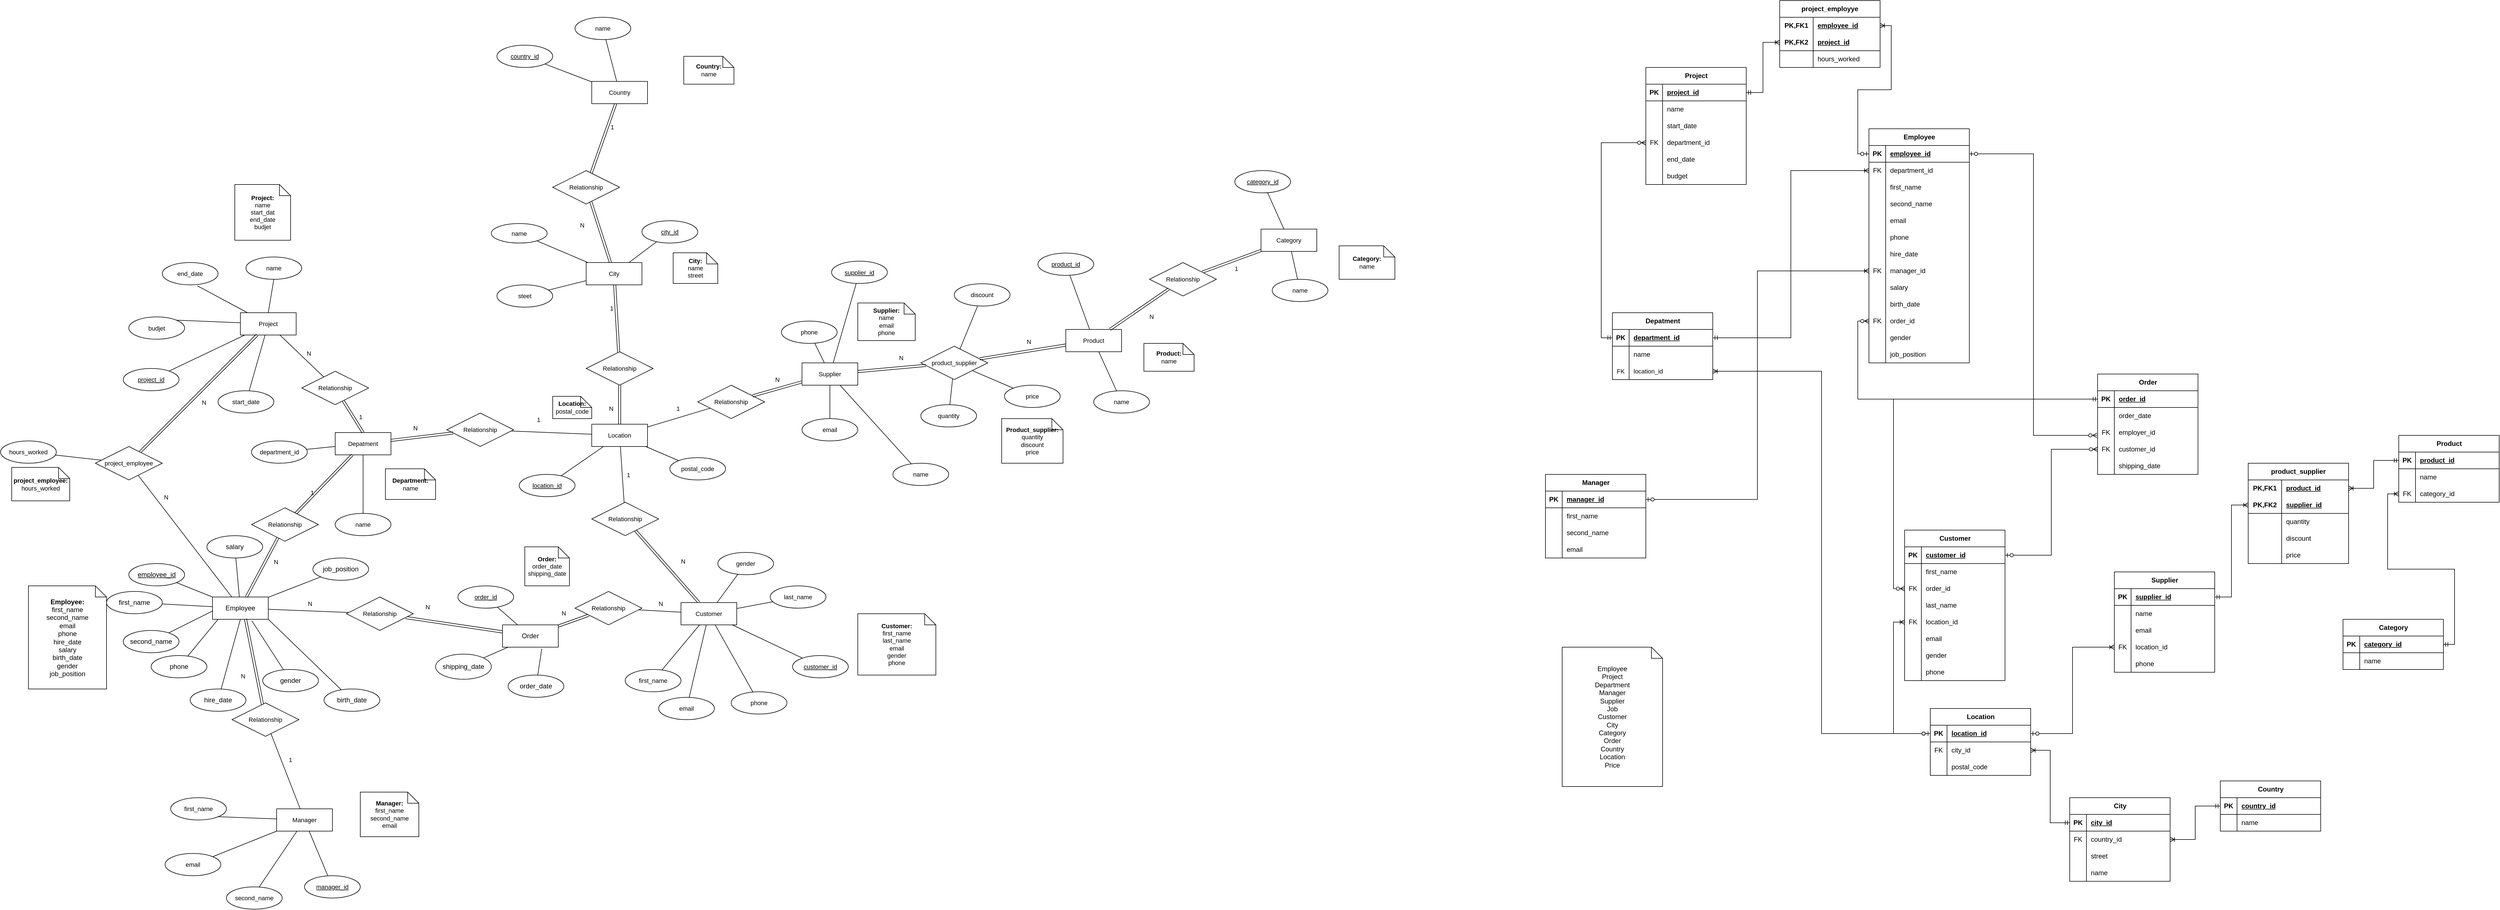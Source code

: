 <mxfile version="21.1.5" type="github">
  <diagram name="Страница 1" id="ov523FjT3mJpRu71DV2n">
    <mxGraphModel dx="8558" dy="3934" grid="1" gridSize="10" guides="1" tooltips="1" connect="1" arrows="1" fold="1" page="1" pageScale="1" pageWidth="827" pageHeight="1169" background="none" math="0" shadow="0">
      <root>
        <mxCell id="0" />
        <mxCell id="1" parent="0" />
        <mxCell id="zPUTQCQw_UNsr4DKGTQt-1" value="Depatment" style="shape=table;startSize=30;container=1;collapsible=1;childLayout=tableLayout;fixedRows=1;rowLines=0;fontStyle=1;align=center;resizeLast=1;html=1;" parent="1" vertex="1">
          <mxGeometry x="-150" y="-300" width="180" height="120" as="geometry" />
        </mxCell>
        <mxCell id="zPUTQCQw_UNsr4DKGTQt-2" value="" style="shape=tableRow;horizontal=0;startSize=0;swimlaneHead=0;swimlaneBody=0;fillColor=none;collapsible=0;dropTarget=0;points=[[0,0.5],[1,0.5]];portConstraint=eastwest;top=0;left=0;right=0;bottom=1;" parent="zPUTQCQw_UNsr4DKGTQt-1" vertex="1">
          <mxGeometry y="30" width="180" height="30" as="geometry" />
        </mxCell>
        <mxCell id="zPUTQCQw_UNsr4DKGTQt-3" value="PK" style="shape=partialRectangle;connectable=0;fillColor=none;top=0;left=0;bottom=0;right=0;fontStyle=1;overflow=hidden;whiteSpace=wrap;html=1;" parent="zPUTQCQw_UNsr4DKGTQt-2" vertex="1">
          <mxGeometry width="30" height="30" as="geometry">
            <mxRectangle width="30" height="30" as="alternateBounds" />
          </mxGeometry>
        </mxCell>
        <mxCell id="zPUTQCQw_UNsr4DKGTQt-4" value="department_id" style="shape=partialRectangle;connectable=0;fillColor=none;top=0;left=0;bottom=0;right=0;align=left;spacingLeft=6;fontStyle=5;overflow=hidden;whiteSpace=wrap;html=1;" parent="zPUTQCQw_UNsr4DKGTQt-2" vertex="1">
          <mxGeometry x="30" width="150" height="30" as="geometry">
            <mxRectangle width="150" height="30" as="alternateBounds" />
          </mxGeometry>
        </mxCell>
        <mxCell id="zPUTQCQw_UNsr4DKGTQt-5" value="" style="shape=tableRow;horizontal=0;startSize=0;swimlaneHead=0;swimlaneBody=0;fillColor=none;collapsible=0;dropTarget=0;points=[[0,0.5],[1,0.5]];portConstraint=eastwest;top=0;left=0;right=0;bottom=0;" parent="zPUTQCQw_UNsr4DKGTQt-1" vertex="1">
          <mxGeometry y="60" width="180" height="30" as="geometry" />
        </mxCell>
        <mxCell id="zPUTQCQw_UNsr4DKGTQt-6" value="" style="shape=partialRectangle;connectable=0;fillColor=none;top=0;left=0;bottom=0;right=0;editable=1;overflow=hidden;whiteSpace=wrap;html=1;" parent="zPUTQCQw_UNsr4DKGTQt-5" vertex="1">
          <mxGeometry width="30" height="30" as="geometry">
            <mxRectangle width="30" height="30" as="alternateBounds" />
          </mxGeometry>
        </mxCell>
        <mxCell id="zPUTQCQw_UNsr4DKGTQt-7" value="name" style="shape=partialRectangle;connectable=0;fillColor=none;top=0;left=0;bottom=0;right=0;align=left;spacingLeft=6;overflow=hidden;whiteSpace=wrap;html=1;" parent="zPUTQCQw_UNsr4DKGTQt-5" vertex="1">
          <mxGeometry x="30" width="150" height="30" as="geometry">
            <mxRectangle width="150" height="30" as="alternateBounds" />
          </mxGeometry>
        </mxCell>
        <mxCell id="ha73NsI9D_0XP6oYM-8j-9" value="" style="shape=tableRow;horizontal=0;startSize=0;swimlaneHead=0;swimlaneBody=0;fillColor=none;collapsible=0;dropTarget=0;points=[[0,0.5],[1,0.5]];portConstraint=eastwest;top=0;left=0;right=0;bottom=0;fontFamily=Helvetica;fontSize=11;fontColor=default;" parent="zPUTQCQw_UNsr4DKGTQt-1" vertex="1">
          <mxGeometry y="90" width="180" height="30" as="geometry" />
        </mxCell>
        <mxCell id="ha73NsI9D_0XP6oYM-8j-10" value="FK" style="shape=partialRectangle;connectable=0;fillColor=none;top=0;left=0;bottom=0;right=0;fontStyle=0;overflow=hidden;whiteSpace=wrap;html=1;fontFamily=Helvetica;fontSize=11;fontColor=default;" parent="ha73NsI9D_0XP6oYM-8j-9" vertex="1">
          <mxGeometry width="30" height="30" as="geometry">
            <mxRectangle width="30" height="30" as="alternateBounds" />
          </mxGeometry>
        </mxCell>
        <mxCell id="ha73NsI9D_0XP6oYM-8j-11" value="location_id" style="shape=partialRectangle;connectable=0;fillColor=none;top=0;left=0;bottom=0;right=0;align=left;spacingLeft=6;fontStyle=0;overflow=hidden;whiteSpace=wrap;html=1;fontFamily=Helvetica;fontSize=11;fontColor=default;" parent="ha73NsI9D_0XP6oYM-8j-9" vertex="1">
          <mxGeometry x="30" width="150" height="30" as="geometry">
            <mxRectangle width="150" height="30" as="alternateBounds" />
          </mxGeometry>
        </mxCell>
        <mxCell id="zPUTQCQw_UNsr4DKGTQt-15" value="Employee" style="shape=table;startSize=30;container=1;collapsible=1;childLayout=tableLayout;fixedRows=1;rowLines=0;fontStyle=1;align=center;resizeLast=1;html=1;" parent="1" vertex="1">
          <mxGeometry x="310" y="-630" width="180" height="420" as="geometry" />
        </mxCell>
        <mxCell id="zPUTQCQw_UNsr4DKGTQt-16" value="" style="shape=tableRow;horizontal=0;startSize=0;swimlaneHead=0;swimlaneBody=0;fillColor=none;collapsible=0;dropTarget=0;points=[[0,0.5],[1,0.5]];portConstraint=eastwest;top=0;left=0;right=0;bottom=1;" parent="zPUTQCQw_UNsr4DKGTQt-15" vertex="1">
          <mxGeometry y="30" width="180" height="30" as="geometry" />
        </mxCell>
        <mxCell id="zPUTQCQw_UNsr4DKGTQt-17" value="PK" style="shape=partialRectangle;connectable=0;fillColor=none;top=0;left=0;bottom=0;right=0;fontStyle=1;overflow=hidden;whiteSpace=wrap;html=1;" parent="zPUTQCQw_UNsr4DKGTQt-16" vertex="1">
          <mxGeometry width="30" height="30" as="geometry">
            <mxRectangle width="30" height="30" as="alternateBounds" />
          </mxGeometry>
        </mxCell>
        <mxCell id="zPUTQCQw_UNsr4DKGTQt-18" value="employee_id" style="shape=partialRectangle;connectable=0;fillColor=none;top=0;left=0;bottom=0;right=0;align=left;spacingLeft=6;fontStyle=5;overflow=hidden;whiteSpace=wrap;html=1;" parent="zPUTQCQw_UNsr4DKGTQt-16" vertex="1">
          <mxGeometry x="30" width="150" height="30" as="geometry">
            <mxRectangle width="150" height="30" as="alternateBounds" />
          </mxGeometry>
        </mxCell>
        <mxCell id="zPUTQCQw_UNsr4DKGTQt-221" value="" style="shape=tableRow;horizontal=0;startSize=0;swimlaneHead=0;swimlaneBody=0;fillColor=none;collapsible=0;dropTarget=0;points=[[0,0.5],[1,0.5]];portConstraint=eastwest;top=0;left=0;right=0;bottom=0;" parent="zPUTQCQw_UNsr4DKGTQt-15" vertex="1">
          <mxGeometry y="60" width="180" height="30" as="geometry" />
        </mxCell>
        <mxCell id="zPUTQCQw_UNsr4DKGTQt-222" value="FK" style="shape=partialRectangle;connectable=0;fillColor=none;top=0;left=0;bottom=0;right=0;fontStyle=0;overflow=hidden;whiteSpace=wrap;html=1;" parent="zPUTQCQw_UNsr4DKGTQt-221" vertex="1">
          <mxGeometry width="30" height="30" as="geometry">
            <mxRectangle width="30" height="30" as="alternateBounds" />
          </mxGeometry>
        </mxCell>
        <mxCell id="zPUTQCQw_UNsr4DKGTQt-223" value="department_id" style="shape=partialRectangle;connectable=0;fillColor=none;top=0;left=0;bottom=0;right=0;align=left;spacingLeft=6;fontStyle=0;overflow=hidden;whiteSpace=wrap;html=1;" parent="zPUTQCQw_UNsr4DKGTQt-221" vertex="1">
          <mxGeometry x="30" width="150" height="30" as="geometry">
            <mxRectangle width="150" height="30" as="alternateBounds" />
          </mxGeometry>
        </mxCell>
        <mxCell id="zPUTQCQw_UNsr4DKGTQt-19" value="" style="shape=tableRow;horizontal=0;startSize=0;swimlaneHead=0;swimlaneBody=0;fillColor=none;collapsible=0;dropTarget=0;points=[[0,0.5],[1,0.5]];portConstraint=eastwest;top=0;left=0;right=0;bottom=0;" parent="zPUTQCQw_UNsr4DKGTQt-15" vertex="1">
          <mxGeometry y="90" width="180" height="30" as="geometry" />
        </mxCell>
        <mxCell id="zPUTQCQw_UNsr4DKGTQt-20" value="" style="shape=partialRectangle;connectable=0;fillColor=none;top=0;left=0;bottom=0;right=0;editable=1;overflow=hidden;whiteSpace=wrap;html=1;" parent="zPUTQCQw_UNsr4DKGTQt-19" vertex="1">
          <mxGeometry width="30" height="30" as="geometry">
            <mxRectangle width="30" height="30" as="alternateBounds" />
          </mxGeometry>
        </mxCell>
        <mxCell id="zPUTQCQw_UNsr4DKGTQt-21" value="first_name" style="shape=partialRectangle;connectable=0;fillColor=none;top=0;left=0;bottom=0;right=0;align=left;spacingLeft=6;overflow=hidden;whiteSpace=wrap;html=1;" parent="zPUTQCQw_UNsr4DKGTQt-19" vertex="1">
          <mxGeometry x="30" width="150" height="30" as="geometry">
            <mxRectangle width="150" height="30" as="alternateBounds" />
          </mxGeometry>
        </mxCell>
        <mxCell id="zPUTQCQw_UNsr4DKGTQt-22" value="" style="shape=tableRow;horizontal=0;startSize=0;swimlaneHead=0;swimlaneBody=0;fillColor=none;collapsible=0;dropTarget=0;points=[[0,0.5],[1,0.5]];portConstraint=eastwest;top=0;left=0;right=0;bottom=0;" parent="zPUTQCQw_UNsr4DKGTQt-15" vertex="1">
          <mxGeometry y="120" width="180" height="30" as="geometry" />
        </mxCell>
        <mxCell id="zPUTQCQw_UNsr4DKGTQt-23" value="" style="shape=partialRectangle;connectable=0;fillColor=none;top=0;left=0;bottom=0;right=0;editable=1;overflow=hidden;whiteSpace=wrap;html=1;" parent="zPUTQCQw_UNsr4DKGTQt-22" vertex="1">
          <mxGeometry width="30" height="30" as="geometry">
            <mxRectangle width="30" height="30" as="alternateBounds" />
          </mxGeometry>
        </mxCell>
        <mxCell id="zPUTQCQw_UNsr4DKGTQt-24" value="second_name" style="shape=partialRectangle;connectable=0;fillColor=none;top=0;left=0;bottom=0;right=0;align=left;spacingLeft=6;overflow=hidden;whiteSpace=wrap;html=1;" parent="zPUTQCQw_UNsr4DKGTQt-22" vertex="1">
          <mxGeometry x="30" width="150" height="30" as="geometry">
            <mxRectangle width="150" height="30" as="alternateBounds" />
          </mxGeometry>
        </mxCell>
        <mxCell id="zPUTQCQw_UNsr4DKGTQt-25" value="" style="shape=tableRow;horizontal=0;startSize=0;swimlaneHead=0;swimlaneBody=0;fillColor=none;collapsible=0;dropTarget=0;points=[[0,0.5],[1,0.5]];portConstraint=eastwest;top=0;left=0;right=0;bottom=0;" parent="zPUTQCQw_UNsr4DKGTQt-15" vertex="1">
          <mxGeometry y="150" width="180" height="30" as="geometry" />
        </mxCell>
        <mxCell id="zPUTQCQw_UNsr4DKGTQt-26" value="" style="shape=partialRectangle;connectable=0;fillColor=none;top=0;left=0;bottom=0;right=0;editable=1;overflow=hidden;whiteSpace=wrap;html=1;" parent="zPUTQCQw_UNsr4DKGTQt-25" vertex="1">
          <mxGeometry width="30" height="30" as="geometry">
            <mxRectangle width="30" height="30" as="alternateBounds" />
          </mxGeometry>
        </mxCell>
        <mxCell id="zPUTQCQw_UNsr4DKGTQt-27" value="email" style="shape=partialRectangle;connectable=0;fillColor=none;top=0;left=0;bottom=0;right=0;align=left;spacingLeft=6;overflow=hidden;whiteSpace=wrap;html=1;" parent="zPUTQCQw_UNsr4DKGTQt-25" vertex="1">
          <mxGeometry x="30" width="150" height="30" as="geometry">
            <mxRectangle width="150" height="30" as="alternateBounds" />
          </mxGeometry>
        </mxCell>
        <mxCell id="zPUTQCQw_UNsr4DKGTQt-43" style="shape=tableRow;horizontal=0;startSize=0;swimlaneHead=0;swimlaneBody=0;fillColor=none;collapsible=0;dropTarget=0;points=[[0,0.5],[1,0.5]];portConstraint=eastwest;top=0;left=0;right=0;bottom=0;" parent="zPUTQCQw_UNsr4DKGTQt-15" vertex="1">
          <mxGeometry y="180" width="180" height="30" as="geometry" />
        </mxCell>
        <mxCell id="zPUTQCQw_UNsr4DKGTQt-44" style="shape=partialRectangle;connectable=0;fillColor=none;top=0;left=0;bottom=0;right=0;editable=1;overflow=hidden;whiteSpace=wrap;html=1;" parent="zPUTQCQw_UNsr4DKGTQt-43" vertex="1">
          <mxGeometry width="30" height="30" as="geometry">
            <mxRectangle width="30" height="30" as="alternateBounds" />
          </mxGeometry>
        </mxCell>
        <mxCell id="zPUTQCQw_UNsr4DKGTQt-45" value="phone" style="shape=partialRectangle;connectable=0;fillColor=none;top=0;left=0;bottom=0;right=0;align=left;spacingLeft=6;overflow=hidden;whiteSpace=wrap;html=1;" parent="zPUTQCQw_UNsr4DKGTQt-43" vertex="1">
          <mxGeometry x="30" width="150" height="30" as="geometry">
            <mxRectangle width="150" height="30" as="alternateBounds" />
          </mxGeometry>
        </mxCell>
        <mxCell id="zPUTQCQw_UNsr4DKGTQt-40" style="shape=tableRow;horizontal=0;startSize=0;swimlaneHead=0;swimlaneBody=0;fillColor=none;collapsible=0;dropTarget=0;points=[[0,0.5],[1,0.5]];portConstraint=eastwest;top=0;left=0;right=0;bottom=0;" parent="zPUTQCQw_UNsr4DKGTQt-15" vertex="1">
          <mxGeometry y="210" width="180" height="30" as="geometry" />
        </mxCell>
        <mxCell id="zPUTQCQw_UNsr4DKGTQt-41" style="shape=partialRectangle;connectable=0;fillColor=none;top=0;left=0;bottom=0;right=0;editable=1;overflow=hidden;whiteSpace=wrap;html=1;" parent="zPUTQCQw_UNsr4DKGTQt-40" vertex="1">
          <mxGeometry width="30" height="30" as="geometry">
            <mxRectangle width="30" height="30" as="alternateBounds" />
          </mxGeometry>
        </mxCell>
        <mxCell id="zPUTQCQw_UNsr4DKGTQt-42" value="hire_date" style="shape=partialRectangle;connectable=0;fillColor=none;top=0;left=0;bottom=0;right=0;align=left;spacingLeft=6;overflow=hidden;whiteSpace=wrap;html=1;" parent="zPUTQCQw_UNsr4DKGTQt-40" vertex="1">
          <mxGeometry x="30" width="150" height="30" as="geometry">
            <mxRectangle width="150" height="30" as="alternateBounds" />
          </mxGeometry>
        </mxCell>
        <mxCell id="zPUTQCQw_UNsr4DKGTQt-46" value="" style="shape=tableRow;horizontal=0;startSize=0;swimlaneHead=0;swimlaneBody=0;fillColor=none;collapsible=0;dropTarget=0;points=[[0,0.5],[1,0.5]];portConstraint=eastwest;top=0;left=0;right=0;bottom=0;" parent="zPUTQCQw_UNsr4DKGTQt-15" vertex="1">
          <mxGeometry y="240" width="180" height="30" as="geometry" />
        </mxCell>
        <mxCell id="zPUTQCQw_UNsr4DKGTQt-47" value="FK" style="shape=partialRectangle;connectable=0;fillColor=none;top=0;left=0;bottom=0;right=0;fontStyle=0;overflow=hidden;whiteSpace=wrap;html=1;" parent="zPUTQCQw_UNsr4DKGTQt-46" vertex="1">
          <mxGeometry width="30" height="30" as="geometry">
            <mxRectangle width="30" height="30" as="alternateBounds" />
          </mxGeometry>
        </mxCell>
        <mxCell id="zPUTQCQw_UNsr4DKGTQt-48" value="manager_id" style="shape=partialRectangle;connectable=0;fillColor=none;top=0;left=0;bottom=0;right=0;align=left;spacingLeft=6;fontStyle=0;overflow=hidden;whiteSpace=wrap;html=1;" parent="zPUTQCQw_UNsr4DKGTQt-46" vertex="1">
          <mxGeometry x="30" width="150" height="30" as="geometry">
            <mxRectangle width="150" height="30" as="alternateBounds" />
          </mxGeometry>
        </mxCell>
        <mxCell id="zPUTQCQw_UNsr4DKGTQt-37" style="shape=tableRow;horizontal=0;startSize=0;swimlaneHead=0;swimlaneBody=0;fillColor=none;collapsible=0;dropTarget=0;points=[[0,0.5],[1,0.5]];portConstraint=eastwest;top=0;left=0;right=0;bottom=0;" parent="zPUTQCQw_UNsr4DKGTQt-15" vertex="1">
          <mxGeometry y="270" width="180" height="30" as="geometry" />
        </mxCell>
        <mxCell id="zPUTQCQw_UNsr4DKGTQt-38" style="shape=partialRectangle;connectable=0;fillColor=none;top=0;left=0;bottom=0;right=0;editable=1;overflow=hidden;whiteSpace=wrap;html=1;" parent="zPUTQCQw_UNsr4DKGTQt-37" vertex="1">
          <mxGeometry width="30" height="30" as="geometry">
            <mxRectangle width="30" height="30" as="alternateBounds" />
          </mxGeometry>
        </mxCell>
        <mxCell id="zPUTQCQw_UNsr4DKGTQt-39" value="salary" style="shape=partialRectangle;connectable=0;fillColor=none;top=0;left=0;bottom=0;right=0;align=left;spacingLeft=6;overflow=hidden;whiteSpace=wrap;html=1;" parent="zPUTQCQw_UNsr4DKGTQt-37" vertex="1">
          <mxGeometry x="30" width="150" height="30" as="geometry">
            <mxRectangle width="150" height="30" as="alternateBounds" />
          </mxGeometry>
        </mxCell>
        <mxCell id="zPUTQCQw_UNsr4DKGTQt-34" style="shape=tableRow;horizontal=0;startSize=0;swimlaneHead=0;swimlaneBody=0;fillColor=none;collapsible=0;dropTarget=0;points=[[0,0.5],[1,0.5]];portConstraint=eastwest;top=0;left=0;right=0;bottom=0;" parent="zPUTQCQw_UNsr4DKGTQt-15" vertex="1">
          <mxGeometry y="300" width="180" height="30" as="geometry" />
        </mxCell>
        <mxCell id="zPUTQCQw_UNsr4DKGTQt-35" style="shape=partialRectangle;connectable=0;fillColor=none;top=0;left=0;bottom=0;right=0;editable=1;overflow=hidden;whiteSpace=wrap;html=1;" parent="zPUTQCQw_UNsr4DKGTQt-34" vertex="1">
          <mxGeometry width="30" height="30" as="geometry">
            <mxRectangle width="30" height="30" as="alternateBounds" />
          </mxGeometry>
        </mxCell>
        <mxCell id="zPUTQCQw_UNsr4DKGTQt-36" value="birth_date" style="shape=partialRectangle;connectable=0;fillColor=none;top=0;left=0;bottom=0;right=0;align=left;spacingLeft=6;overflow=hidden;whiteSpace=wrap;html=1;" parent="zPUTQCQw_UNsr4DKGTQt-34" vertex="1">
          <mxGeometry x="30" width="150" height="30" as="geometry">
            <mxRectangle width="150" height="30" as="alternateBounds" />
          </mxGeometry>
        </mxCell>
        <mxCell id="zPUTQCQw_UNsr4DKGTQt-391" value="" style="shape=tableRow;horizontal=0;startSize=0;swimlaneHead=0;swimlaneBody=0;fillColor=none;collapsible=0;dropTarget=0;points=[[0,0.5],[1,0.5]];portConstraint=eastwest;top=0;left=0;right=0;bottom=0;" parent="zPUTQCQw_UNsr4DKGTQt-15" vertex="1">
          <mxGeometry y="330" width="180" height="30" as="geometry" />
        </mxCell>
        <mxCell id="zPUTQCQw_UNsr4DKGTQt-392" value="FK" style="shape=partialRectangle;connectable=0;fillColor=none;top=0;left=0;bottom=0;right=0;fontStyle=0;overflow=hidden;whiteSpace=wrap;html=1;" parent="zPUTQCQw_UNsr4DKGTQt-391" vertex="1">
          <mxGeometry width="30" height="30" as="geometry">
            <mxRectangle width="30" height="30" as="alternateBounds" />
          </mxGeometry>
        </mxCell>
        <mxCell id="zPUTQCQw_UNsr4DKGTQt-393" value="order_id" style="shape=partialRectangle;connectable=0;fillColor=none;top=0;left=0;bottom=0;right=0;align=left;spacingLeft=6;fontStyle=0;overflow=hidden;whiteSpace=wrap;html=1;" parent="zPUTQCQw_UNsr4DKGTQt-391" vertex="1">
          <mxGeometry x="30" width="150" height="30" as="geometry">
            <mxRectangle width="150" height="30" as="alternateBounds" />
          </mxGeometry>
        </mxCell>
        <mxCell id="zPUTQCQw_UNsr4DKGTQt-31" style="shape=tableRow;horizontal=0;startSize=0;swimlaneHead=0;swimlaneBody=0;fillColor=none;collapsible=0;dropTarget=0;points=[[0,0.5],[1,0.5]];portConstraint=eastwest;top=0;left=0;right=0;bottom=0;" parent="zPUTQCQw_UNsr4DKGTQt-15" vertex="1">
          <mxGeometry y="360" width="180" height="30" as="geometry" />
        </mxCell>
        <mxCell id="zPUTQCQw_UNsr4DKGTQt-32" style="shape=partialRectangle;connectable=0;fillColor=none;top=0;left=0;bottom=0;right=0;editable=1;overflow=hidden;whiteSpace=wrap;html=1;" parent="zPUTQCQw_UNsr4DKGTQt-31" vertex="1">
          <mxGeometry width="30" height="30" as="geometry">
            <mxRectangle width="30" height="30" as="alternateBounds" />
          </mxGeometry>
        </mxCell>
        <mxCell id="zPUTQCQw_UNsr4DKGTQt-33" value="gender" style="shape=partialRectangle;connectable=0;fillColor=none;top=0;left=0;bottom=0;right=0;align=left;spacingLeft=6;overflow=hidden;whiteSpace=wrap;html=1;" parent="zPUTQCQw_UNsr4DKGTQt-31" vertex="1">
          <mxGeometry x="30" width="150" height="30" as="geometry">
            <mxRectangle width="150" height="30" as="alternateBounds" />
          </mxGeometry>
        </mxCell>
        <mxCell id="zPUTQCQw_UNsr4DKGTQt-49" style="shape=tableRow;horizontal=0;startSize=0;swimlaneHead=0;swimlaneBody=0;fillColor=none;collapsible=0;dropTarget=0;points=[[0,0.5],[1,0.5]];portConstraint=eastwest;top=0;left=0;right=0;bottom=0;" parent="zPUTQCQw_UNsr4DKGTQt-15" vertex="1">
          <mxGeometry y="390" width="180" height="30" as="geometry" />
        </mxCell>
        <mxCell id="zPUTQCQw_UNsr4DKGTQt-50" style="shape=partialRectangle;connectable=0;fillColor=none;top=0;left=0;bottom=0;right=0;editable=1;overflow=hidden;whiteSpace=wrap;html=1;" parent="zPUTQCQw_UNsr4DKGTQt-49" vertex="1">
          <mxGeometry width="30" height="30" as="geometry">
            <mxRectangle width="30" height="30" as="alternateBounds" />
          </mxGeometry>
        </mxCell>
        <mxCell id="zPUTQCQw_UNsr4DKGTQt-51" value="job_position" style="shape=partialRectangle;connectable=0;fillColor=none;top=0;left=0;bottom=0;right=0;align=left;spacingLeft=6;overflow=hidden;whiteSpace=wrap;html=1;" parent="zPUTQCQw_UNsr4DKGTQt-49" vertex="1">
          <mxGeometry x="30" width="150" height="30" as="geometry">
            <mxRectangle width="150" height="30" as="alternateBounds" />
          </mxGeometry>
        </mxCell>
        <mxCell id="zPUTQCQw_UNsr4DKGTQt-52" value="Project" style="shape=table;startSize=30;container=1;collapsible=1;childLayout=tableLayout;fixedRows=1;rowLines=0;fontStyle=1;align=center;resizeLast=1;html=1;" parent="1" vertex="1">
          <mxGeometry x="-90" y="-740" width="180" height="210" as="geometry" />
        </mxCell>
        <mxCell id="zPUTQCQw_UNsr4DKGTQt-53" value="" style="shape=tableRow;horizontal=0;startSize=0;swimlaneHead=0;swimlaneBody=0;fillColor=none;collapsible=0;dropTarget=0;points=[[0,0.5],[1,0.5]];portConstraint=eastwest;top=0;left=0;right=0;bottom=1;" parent="zPUTQCQw_UNsr4DKGTQt-52" vertex="1">
          <mxGeometry y="30" width="180" height="30" as="geometry" />
        </mxCell>
        <mxCell id="zPUTQCQw_UNsr4DKGTQt-54" value="PK" style="shape=partialRectangle;connectable=0;fillColor=none;top=0;left=0;bottom=0;right=0;fontStyle=1;overflow=hidden;whiteSpace=wrap;html=1;" parent="zPUTQCQw_UNsr4DKGTQt-53" vertex="1">
          <mxGeometry width="30" height="30" as="geometry">
            <mxRectangle width="30" height="30" as="alternateBounds" />
          </mxGeometry>
        </mxCell>
        <mxCell id="zPUTQCQw_UNsr4DKGTQt-55" value="project_id" style="shape=partialRectangle;connectable=0;fillColor=none;top=0;left=0;bottom=0;right=0;align=left;spacingLeft=6;fontStyle=5;overflow=hidden;whiteSpace=wrap;html=1;" parent="zPUTQCQw_UNsr4DKGTQt-53" vertex="1">
          <mxGeometry x="30" width="150" height="30" as="geometry">
            <mxRectangle width="150" height="30" as="alternateBounds" />
          </mxGeometry>
        </mxCell>
        <mxCell id="zPUTQCQw_UNsr4DKGTQt-56" value="" style="shape=tableRow;horizontal=0;startSize=0;swimlaneHead=0;swimlaneBody=0;fillColor=none;collapsible=0;dropTarget=0;points=[[0,0.5],[1,0.5]];portConstraint=eastwest;top=0;left=0;right=0;bottom=0;" parent="zPUTQCQw_UNsr4DKGTQt-52" vertex="1">
          <mxGeometry y="60" width="180" height="30" as="geometry" />
        </mxCell>
        <mxCell id="zPUTQCQw_UNsr4DKGTQt-57" value="" style="shape=partialRectangle;connectable=0;fillColor=none;top=0;left=0;bottom=0;right=0;editable=1;overflow=hidden;whiteSpace=wrap;html=1;" parent="zPUTQCQw_UNsr4DKGTQt-56" vertex="1">
          <mxGeometry width="30" height="30" as="geometry">
            <mxRectangle width="30" height="30" as="alternateBounds" />
          </mxGeometry>
        </mxCell>
        <mxCell id="zPUTQCQw_UNsr4DKGTQt-58" value="name" style="shape=partialRectangle;connectable=0;fillColor=none;top=0;left=0;bottom=0;right=0;align=left;spacingLeft=6;overflow=hidden;whiteSpace=wrap;html=1;" parent="zPUTQCQw_UNsr4DKGTQt-56" vertex="1">
          <mxGeometry x="30" width="150" height="30" as="geometry">
            <mxRectangle width="150" height="30" as="alternateBounds" />
          </mxGeometry>
        </mxCell>
        <mxCell id="zPUTQCQw_UNsr4DKGTQt-59" value="" style="shape=tableRow;horizontal=0;startSize=0;swimlaneHead=0;swimlaneBody=0;fillColor=none;collapsible=0;dropTarget=0;points=[[0,0.5],[1,0.5]];portConstraint=eastwest;top=0;left=0;right=0;bottom=0;" parent="zPUTQCQw_UNsr4DKGTQt-52" vertex="1">
          <mxGeometry y="90" width="180" height="30" as="geometry" />
        </mxCell>
        <mxCell id="zPUTQCQw_UNsr4DKGTQt-60" value="" style="shape=partialRectangle;connectable=0;fillColor=none;top=0;left=0;bottom=0;right=0;editable=1;overflow=hidden;whiteSpace=wrap;html=1;" parent="zPUTQCQw_UNsr4DKGTQt-59" vertex="1">
          <mxGeometry width="30" height="30" as="geometry">
            <mxRectangle width="30" height="30" as="alternateBounds" />
          </mxGeometry>
        </mxCell>
        <mxCell id="zPUTQCQw_UNsr4DKGTQt-61" value="start_date" style="shape=partialRectangle;connectable=0;fillColor=none;top=0;left=0;bottom=0;right=0;align=left;spacingLeft=6;overflow=hidden;whiteSpace=wrap;html=1;" parent="zPUTQCQw_UNsr4DKGTQt-59" vertex="1">
          <mxGeometry x="30" width="150" height="30" as="geometry">
            <mxRectangle width="150" height="30" as="alternateBounds" />
          </mxGeometry>
        </mxCell>
        <mxCell id="zPUTQCQw_UNsr4DKGTQt-354" value="" style="shape=tableRow;horizontal=0;startSize=0;swimlaneHead=0;swimlaneBody=0;fillColor=none;collapsible=0;dropTarget=0;points=[[0,0.5],[1,0.5]];portConstraint=eastwest;top=0;left=0;right=0;bottom=0;" parent="zPUTQCQw_UNsr4DKGTQt-52" vertex="1">
          <mxGeometry y="120" width="180" height="30" as="geometry" />
        </mxCell>
        <mxCell id="zPUTQCQw_UNsr4DKGTQt-355" value="FK" style="shape=partialRectangle;connectable=0;fillColor=none;top=0;left=0;bottom=0;right=0;fontStyle=0;overflow=hidden;whiteSpace=wrap;html=1;" parent="zPUTQCQw_UNsr4DKGTQt-354" vertex="1">
          <mxGeometry width="30" height="30" as="geometry">
            <mxRectangle width="30" height="30" as="alternateBounds" />
          </mxGeometry>
        </mxCell>
        <mxCell id="zPUTQCQw_UNsr4DKGTQt-356" value="department_id" style="shape=partialRectangle;connectable=0;fillColor=none;top=0;left=0;bottom=0;right=0;align=left;spacingLeft=6;fontStyle=0;overflow=hidden;whiteSpace=wrap;html=1;" parent="zPUTQCQw_UNsr4DKGTQt-354" vertex="1">
          <mxGeometry x="30" width="150" height="30" as="geometry">
            <mxRectangle width="150" height="30" as="alternateBounds" />
          </mxGeometry>
        </mxCell>
        <mxCell id="zPUTQCQw_UNsr4DKGTQt-62" value="" style="shape=tableRow;horizontal=0;startSize=0;swimlaneHead=0;swimlaneBody=0;fillColor=none;collapsible=0;dropTarget=0;points=[[0,0.5],[1,0.5]];portConstraint=eastwest;top=0;left=0;right=0;bottom=0;" parent="zPUTQCQw_UNsr4DKGTQt-52" vertex="1">
          <mxGeometry y="150" width="180" height="30" as="geometry" />
        </mxCell>
        <mxCell id="zPUTQCQw_UNsr4DKGTQt-63" value="" style="shape=partialRectangle;connectable=0;fillColor=none;top=0;left=0;bottom=0;right=0;editable=1;overflow=hidden;whiteSpace=wrap;html=1;" parent="zPUTQCQw_UNsr4DKGTQt-62" vertex="1">
          <mxGeometry width="30" height="30" as="geometry">
            <mxRectangle width="30" height="30" as="alternateBounds" />
          </mxGeometry>
        </mxCell>
        <mxCell id="zPUTQCQw_UNsr4DKGTQt-64" value="end_date" style="shape=partialRectangle;connectable=0;fillColor=none;top=0;left=0;bottom=0;right=0;align=left;spacingLeft=6;overflow=hidden;whiteSpace=wrap;html=1;" parent="zPUTQCQw_UNsr4DKGTQt-62" vertex="1">
          <mxGeometry x="30" width="150" height="30" as="geometry">
            <mxRectangle width="150" height="30" as="alternateBounds" />
          </mxGeometry>
        </mxCell>
        <mxCell id="zPUTQCQw_UNsr4DKGTQt-65" style="shape=tableRow;horizontal=0;startSize=0;swimlaneHead=0;swimlaneBody=0;fillColor=none;collapsible=0;dropTarget=0;points=[[0,0.5],[1,0.5]];portConstraint=eastwest;top=0;left=0;right=0;bottom=0;" parent="zPUTQCQw_UNsr4DKGTQt-52" vertex="1">
          <mxGeometry y="180" width="180" height="30" as="geometry" />
        </mxCell>
        <mxCell id="zPUTQCQw_UNsr4DKGTQt-66" style="shape=partialRectangle;connectable=0;fillColor=none;top=0;left=0;bottom=0;right=0;editable=1;overflow=hidden;whiteSpace=wrap;html=1;" parent="zPUTQCQw_UNsr4DKGTQt-65" vertex="1">
          <mxGeometry width="30" height="30" as="geometry">
            <mxRectangle width="30" height="30" as="alternateBounds" />
          </mxGeometry>
        </mxCell>
        <mxCell id="zPUTQCQw_UNsr4DKGTQt-67" value="budget" style="shape=partialRectangle;connectable=0;fillColor=none;top=0;left=0;bottom=0;right=0;align=left;spacingLeft=6;overflow=hidden;whiteSpace=wrap;html=1;" parent="zPUTQCQw_UNsr4DKGTQt-65" vertex="1">
          <mxGeometry x="30" width="150" height="30" as="geometry">
            <mxRectangle width="150" height="30" as="alternateBounds" />
          </mxGeometry>
        </mxCell>
        <mxCell id="zPUTQCQw_UNsr4DKGTQt-68" value="Customer" style="shape=table;startSize=30;container=1;collapsible=1;childLayout=tableLayout;fixedRows=1;rowLines=0;fontStyle=1;align=center;resizeLast=1;html=1;" parent="1" vertex="1">
          <mxGeometry x="374" y="90" width="180" height="270" as="geometry" />
        </mxCell>
        <mxCell id="zPUTQCQw_UNsr4DKGTQt-69" value="" style="shape=tableRow;horizontal=0;startSize=0;swimlaneHead=0;swimlaneBody=0;fillColor=none;collapsible=0;dropTarget=0;points=[[0,0.5],[1,0.5]];portConstraint=eastwest;top=0;left=0;right=0;bottom=1;" parent="zPUTQCQw_UNsr4DKGTQt-68" vertex="1">
          <mxGeometry y="30" width="180" height="30" as="geometry" />
        </mxCell>
        <mxCell id="zPUTQCQw_UNsr4DKGTQt-70" value="PK" style="shape=partialRectangle;connectable=0;fillColor=none;top=0;left=0;bottom=0;right=0;fontStyle=1;overflow=hidden;whiteSpace=wrap;html=1;" parent="zPUTQCQw_UNsr4DKGTQt-69" vertex="1">
          <mxGeometry width="30" height="30" as="geometry">
            <mxRectangle width="30" height="30" as="alternateBounds" />
          </mxGeometry>
        </mxCell>
        <mxCell id="zPUTQCQw_UNsr4DKGTQt-71" value="customer_id" style="shape=partialRectangle;connectable=0;fillColor=none;top=0;left=0;bottom=0;right=0;align=left;spacingLeft=6;fontStyle=5;overflow=hidden;whiteSpace=wrap;html=1;" parent="zPUTQCQw_UNsr4DKGTQt-69" vertex="1">
          <mxGeometry x="30" width="150" height="30" as="geometry">
            <mxRectangle width="150" height="30" as="alternateBounds" />
          </mxGeometry>
        </mxCell>
        <mxCell id="zPUTQCQw_UNsr4DKGTQt-72" value="" style="shape=tableRow;horizontal=0;startSize=0;swimlaneHead=0;swimlaneBody=0;fillColor=none;collapsible=0;dropTarget=0;points=[[0,0.5],[1,0.5]];portConstraint=eastwest;top=0;left=0;right=0;bottom=0;" parent="zPUTQCQw_UNsr4DKGTQt-68" vertex="1">
          <mxGeometry y="60" width="180" height="30" as="geometry" />
        </mxCell>
        <mxCell id="zPUTQCQw_UNsr4DKGTQt-73" value="" style="shape=partialRectangle;connectable=0;fillColor=none;top=0;left=0;bottom=0;right=0;editable=1;overflow=hidden;whiteSpace=wrap;html=1;" parent="zPUTQCQw_UNsr4DKGTQt-72" vertex="1">
          <mxGeometry width="30" height="30" as="geometry">
            <mxRectangle width="30" height="30" as="alternateBounds" />
          </mxGeometry>
        </mxCell>
        <mxCell id="zPUTQCQw_UNsr4DKGTQt-74" value="first_name" style="shape=partialRectangle;connectable=0;fillColor=none;top=0;left=0;bottom=0;right=0;align=left;spacingLeft=6;overflow=hidden;whiteSpace=wrap;html=1;" parent="zPUTQCQw_UNsr4DKGTQt-72" vertex="1">
          <mxGeometry x="30" width="150" height="30" as="geometry">
            <mxRectangle width="150" height="30" as="alternateBounds" />
          </mxGeometry>
        </mxCell>
        <mxCell id="zPUTQCQw_UNsr4DKGTQt-394" value="" style="shape=tableRow;horizontal=0;startSize=0;swimlaneHead=0;swimlaneBody=0;fillColor=none;collapsible=0;dropTarget=0;points=[[0,0.5],[1,0.5]];portConstraint=eastwest;top=0;left=0;right=0;bottom=0;" parent="zPUTQCQw_UNsr4DKGTQt-68" vertex="1">
          <mxGeometry y="90" width="180" height="30" as="geometry" />
        </mxCell>
        <mxCell id="zPUTQCQw_UNsr4DKGTQt-395" value="FK" style="shape=partialRectangle;connectable=0;fillColor=none;top=0;left=0;bottom=0;right=0;fontStyle=0;overflow=hidden;whiteSpace=wrap;html=1;" parent="zPUTQCQw_UNsr4DKGTQt-394" vertex="1">
          <mxGeometry width="30" height="30" as="geometry">
            <mxRectangle width="30" height="30" as="alternateBounds" />
          </mxGeometry>
        </mxCell>
        <mxCell id="zPUTQCQw_UNsr4DKGTQt-396" value="order_id" style="shape=partialRectangle;connectable=0;fillColor=none;top=0;left=0;bottom=0;right=0;align=left;spacingLeft=6;fontStyle=0;overflow=hidden;whiteSpace=wrap;html=1;" parent="zPUTQCQw_UNsr4DKGTQt-394" vertex="1">
          <mxGeometry x="30" width="150" height="30" as="geometry">
            <mxRectangle width="150" height="30" as="alternateBounds" />
          </mxGeometry>
        </mxCell>
        <mxCell id="zPUTQCQw_UNsr4DKGTQt-75" value="" style="shape=tableRow;horizontal=0;startSize=0;swimlaneHead=0;swimlaneBody=0;fillColor=none;collapsible=0;dropTarget=0;points=[[0,0.5],[1,0.5]];portConstraint=eastwest;top=0;left=0;right=0;bottom=0;" parent="zPUTQCQw_UNsr4DKGTQt-68" vertex="1">
          <mxGeometry y="120" width="180" height="30" as="geometry" />
        </mxCell>
        <mxCell id="zPUTQCQw_UNsr4DKGTQt-76" value="" style="shape=partialRectangle;connectable=0;fillColor=none;top=0;left=0;bottom=0;right=0;editable=1;overflow=hidden;whiteSpace=wrap;html=1;" parent="zPUTQCQw_UNsr4DKGTQt-75" vertex="1">
          <mxGeometry width="30" height="30" as="geometry">
            <mxRectangle width="30" height="30" as="alternateBounds" />
          </mxGeometry>
        </mxCell>
        <mxCell id="zPUTQCQw_UNsr4DKGTQt-77" value="last_name" style="shape=partialRectangle;connectable=0;fillColor=none;top=0;left=0;bottom=0;right=0;align=left;spacingLeft=6;overflow=hidden;whiteSpace=wrap;html=1;" parent="zPUTQCQw_UNsr4DKGTQt-75" vertex="1">
          <mxGeometry x="30" width="150" height="30" as="geometry">
            <mxRectangle width="150" height="30" as="alternateBounds" />
          </mxGeometry>
        </mxCell>
        <mxCell id="zPUTQCQw_UNsr4DKGTQt-379" value="" style="shape=tableRow;horizontal=0;startSize=0;swimlaneHead=0;swimlaneBody=0;fillColor=none;collapsible=0;dropTarget=0;points=[[0,0.5],[1,0.5]];portConstraint=eastwest;top=0;left=0;right=0;bottom=0;" parent="zPUTQCQw_UNsr4DKGTQt-68" vertex="1">
          <mxGeometry y="150" width="180" height="30" as="geometry" />
        </mxCell>
        <mxCell id="zPUTQCQw_UNsr4DKGTQt-380" value="FK" style="shape=partialRectangle;connectable=0;fillColor=none;top=0;left=0;bottom=0;right=0;fontStyle=0;overflow=hidden;whiteSpace=wrap;html=1;" parent="zPUTQCQw_UNsr4DKGTQt-379" vertex="1">
          <mxGeometry width="30" height="30" as="geometry">
            <mxRectangle width="30" height="30" as="alternateBounds" />
          </mxGeometry>
        </mxCell>
        <mxCell id="zPUTQCQw_UNsr4DKGTQt-381" value="location_id" style="shape=partialRectangle;connectable=0;fillColor=none;top=0;left=0;bottom=0;right=0;align=left;spacingLeft=6;fontStyle=0;overflow=hidden;whiteSpace=wrap;html=1;" parent="zPUTQCQw_UNsr4DKGTQt-379" vertex="1">
          <mxGeometry x="30" width="150" height="30" as="geometry">
            <mxRectangle width="150" height="30" as="alternateBounds" />
          </mxGeometry>
        </mxCell>
        <mxCell id="zPUTQCQw_UNsr4DKGTQt-78" value="" style="shape=tableRow;horizontal=0;startSize=0;swimlaneHead=0;swimlaneBody=0;fillColor=none;collapsible=0;dropTarget=0;points=[[0,0.5],[1,0.5]];portConstraint=eastwest;top=0;left=0;right=0;bottom=0;" parent="zPUTQCQw_UNsr4DKGTQt-68" vertex="1">
          <mxGeometry y="180" width="180" height="30" as="geometry" />
        </mxCell>
        <mxCell id="zPUTQCQw_UNsr4DKGTQt-79" value="" style="shape=partialRectangle;connectable=0;fillColor=none;top=0;left=0;bottom=0;right=0;editable=1;overflow=hidden;whiteSpace=wrap;html=1;" parent="zPUTQCQw_UNsr4DKGTQt-78" vertex="1">
          <mxGeometry width="30" height="30" as="geometry">
            <mxRectangle width="30" height="30" as="alternateBounds" />
          </mxGeometry>
        </mxCell>
        <mxCell id="zPUTQCQw_UNsr4DKGTQt-80" value="email" style="shape=partialRectangle;connectable=0;fillColor=none;top=0;left=0;bottom=0;right=0;align=left;spacingLeft=6;overflow=hidden;whiteSpace=wrap;html=1;" parent="zPUTQCQw_UNsr4DKGTQt-78" vertex="1">
          <mxGeometry x="30" width="150" height="30" as="geometry">
            <mxRectangle width="150" height="30" as="alternateBounds" />
          </mxGeometry>
        </mxCell>
        <mxCell id="zPUTQCQw_UNsr4DKGTQt-87" style="shape=tableRow;horizontal=0;startSize=0;swimlaneHead=0;swimlaneBody=0;fillColor=none;collapsible=0;dropTarget=0;points=[[0,0.5],[1,0.5]];portConstraint=eastwest;top=0;left=0;right=0;bottom=0;" parent="zPUTQCQw_UNsr4DKGTQt-68" vertex="1">
          <mxGeometry y="210" width="180" height="30" as="geometry" />
        </mxCell>
        <mxCell id="zPUTQCQw_UNsr4DKGTQt-88" style="shape=partialRectangle;connectable=0;fillColor=none;top=0;left=0;bottom=0;right=0;editable=1;overflow=hidden;whiteSpace=wrap;html=1;" parent="zPUTQCQw_UNsr4DKGTQt-87" vertex="1">
          <mxGeometry width="30" height="30" as="geometry">
            <mxRectangle width="30" height="30" as="alternateBounds" />
          </mxGeometry>
        </mxCell>
        <mxCell id="zPUTQCQw_UNsr4DKGTQt-89" value="gender" style="shape=partialRectangle;connectable=0;fillColor=none;top=0;left=0;bottom=0;right=0;align=left;spacingLeft=6;overflow=hidden;whiteSpace=wrap;html=1;" parent="zPUTQCQw_UNsr4DKGTQt-87" vertex="1">
          <mxGeometry x="30" width="150" height="30" as="geometry">
            <mxRectangle width="150" height="30" as="alternateBounds" />
          </mxGeometry>
        </mxCell>
        <mxCell id="zPUTQCQw_UNsr4DKGTQt-84" style="shape=tableRow;horizontal=0;startSize=0;swimlaneHead=0;swimlaneBody=0;fillColor=none;collapsible=0;dropTarget=0;points=[[0,0.5],[1,0.5]];portConstraint=eastwest;top=0;left=0;right=0;bottom=0;" parent="zPUTQCQw_UNsr4DKGTQt-68" vertex="1">
          <mxGeometry y="240" width="180" height="30" as="geometry" />
        </mxCell>
        <mxCell id="zPUTQCQw_UNsr4DKGTQt-85" style="shape=partialRectangle;connectable=0;fillColor=none;top=0;left=0;bottom=0;right=0;editable=1;overflow=hidden;whiteSpace=wrap;html=1;" parent="zPUTQCQw_UNsr4DKGTQt-84" vertex="1">
          <mxGeometry width="30" height="30" as="geometry">
            <mxRectangle width="30" height="30" as="alternateBounds" />
          </mxGeometry>
        </mxCell>
        <mxCell id="zPUTQCQw_UNsr4DKGTQt-86" value="phone" style="shape=partialRectangle;connectable=0;fillColor=none;top=0;left=0;bottom=0;right=0;align=left;spacingLeft=6;overflow=hidden;whiteSpace=wrap;html=1;" parent="zPUTQCQw_UNsr4DKGTQt-84" vertex="1">
          <mxGeometry x="30" width="150" height="30" as="geometry">
            <mxRectangle width="150" height="30" as="alternateBounds" />
          </mxGeometry>
        </mxCell>
        <mxCell id="zPUTQCQw_UNsr4DKGTQt-90" value="Location" style="shape=table;startSize=30;container=1;collapsible=1;childLayout=tableLayout;fixedRows=1;rowLines=0;fontStyle=1;align=center;resizeLast=1;html=1;" parent="1" vertex="1">
          <mxGeometry x="420" y="410" width="180" height="120" as="geometry" />
        </mxCell>
        <mxCell id="zPUTQCQw_UNsr4DKGTQt-91" value="" style="shape=tableRow;horizontal=0;startSize=0;swimlaneHead=0;swimlaneBody=0;fillColor=none;collapsible=0;dropTarget=0;points=[[0,0.5],[1,0.5]];portConstraint=eastwest;top=0;left=0;right=0;bottom=1;" parent="zPUTQCQw_UNsr4DKGTQt-90" vertex="1">
          <mxGeometry y="30" width="180" height="30" as="geometry" />
        </mxCell>
        <mxCell id="zPUTQCQw_UNsr4DKGTQt-92" value="PK" style="shape=partialRectangle;connectable=0;fillColor=none;top=0;left=0;bottom=0;right=0;fontStyle=1;overflow=hidden;whiteSpace=wrap;html=1;" parent="zPUTQCQw_UNsr4DKGTQt-91" vertex="1">
          <mxGeometry width="30" height="30" as="geometry">
            <mxRectangle width="30" height="30" as="alternateBounds" />
          </mxGeometry>
        </mxCell>
        <mxCell id="zPUTQCQw_UNsr4DKGTQt-93" value="location_id" style="shape=partialRectangle;connectable=0;fillColor=none;top=0;left=0;bottom=0;right=0;align=left;spacingLeft=6;fontStyle=5;overflow=hidden;whiteSpace=wrap;html=1;" parent="zPUTQCQw_UNsr4DKGTQt-91" vertex="1">
          <mxGeometry x="30" width="150" height="30" as="geometry">
            <mxRectangle width="150" height="30" as="alternateBounds" />
          </mxGeometry>
        </mxCell>
        <mxCell id="zPUTQCQw_UNsr4DKGTQt-346" value="" style="shape=tableRow;horizontal=0;startSize=0;swimlaneHead=0;swimlaneBody=0;fillColor=none;collapsible=0;dropTarget=0;points=[[0,0.5],[1,0.5]];portConstraint=eastwest;top=0;left=0;right=0;bottom=0;" parent="zPUTQCQw_UNsr4DKGTQt-90" vertex="1">
          <mxGeometry y="60" width="180" height="30" as="geometry" />
        </mxCell>
        <mxCell id="zPUTQCQw_UNsr4DKGTQt-347" value="FK" style="shape=partialRectangle;connectable=0;fillColor=none;top=0;left=0;bottom=0;right=0;fontStyle=0;overflow=hidden;whiteSpace=wrap;html=1;" parent="zPUTQCQw_UNsr4DKGTQt-346" vertex="1">
          <mxGeometry width="30" height="30" as="geometry">
            <mxRectangle width="30" height="30" as="alternateBounds" />
          </mxGeometry>
        </mxCell>
        <mxCell id="zPUTQCQw_UNsr4DKGTQt-348" value="city_id" style="shape=partialRectangle;connectable=0;fillColor=none;top=0;left=0;bottom=0;right=0;align=left;spacingLeft=6;fontStyle=0;overflow=hidden;whiteSpace=wrap;html=1;" parent="zPUTQCQw_UNsr4DKGTQt-346" vertex="1">
          <mxGeometry x="30" width="150" height="30" as="geometry">
            <mxRectangle width="150" height="30" as="alternateBounds" />
          </mxGeometry>
        </mxCell>
        <mxCell id="zPUTQCQw_UNsr4DKGTQt-100" value="" style="shape=tableRow;horizontal=0;startSize=0;swimlaneHead=0;swimlaneBody=0;fillColor=none;collapsible=0;dropTarget=0;points=[[0,0.5],[1,0.5]];portConstraint=eastwest;top=0;left=0;right=0;bottom=0;" parent="zPUTQCQw_UNsr4DKGTQt-90" vertex="1">
          <mxGeometry y="90" width="180" height="30" as="geometry" />
        </mxCell>
        <mxCell id="zPUTQCQw_UNsr4DKGTQt-101" value="" style="shape=partialRectangle;connectable=0;fillColor=none;top=0;left=0;bottom=0;right=0;editable=1;overflow=hidden;whiteSpace=wrap;html=1;" parent="zPUTQCQw_UNsr4DKGTQt-100" vertex="1">
          <mxGeometry width="30" height="30" as="geometry">
            <mxRectangle width="30" height="30" as="alternateBounds" />
          </mxGeometry>
        </mxCell>
        <mxCell id="zPUTQCQw_UNsr4DKGTQt-102" value="postal_code" style="shape=partialRectangle;connectable=0;fillColor=none;top=0;left=0;bottom=0;right=0;align=left;spacingLeft=6;overflow=hidden;whiteSpace=wrap;html=1;" parent="zPUTQCQw_UNsr4DKGTQt-100" vertex="1">
          <mxGeometry x="30" width="150" height="30" as="geometry">
            <mxRectangle width="150" height="30" as="alternateBounds" />
          </mxGeometry>
        </mxCell>
        <mxCell id="zPUTQCQw_UNsr4DKGTQt-106" value="City" style="shape=table;startSize=30;container=1;collapsible=1;childLayout=tableLayout;fixedRows=1;rowLines=0;fontStyle=1;align=center;resizeLast=1;html=1;" parent="1" vertex="1">
          <mxGeometry x="670" y="570" width="180" height="150" as="geometry" />
        </mxCell>
        <mxCell id="zPUTQCQw_UNsr4DKGTQt-107" value="" style="shape=tableRow;horizontal=0;startSize=0;swimlaneHead=0;swimlaneBody=0;fillColor=none;collapsible=0;dropTarget=0;points=[[0,0.5],[1,0.5]];portConstraint=eastwest;top=0;left=0;right=0;bottom=1;" parent="zPUTQCQw_UNsr4DKGTQt-106" vertex="1">
          <mxGeometry y="30" width="180" height="30" as="geometry" />
        </mxCell>
        <mxCell id="zPUTQCQw_UNsr4DKGTQt-108" value="PK" style="shape=partialRectangle;connectable=0;fillColor=none;top=0;left=0;bottom=0;right=0;fontStyle=1;overflow=hidden;whiteSpace=wrap;html=1;" parent="zPUTQCQw_UNsr4DKGTQt-107" vertex="1">
          <mxGeometry width="30" height="30" as="geometry">
            <mxRectangle width="30" height="30" as="alternateBounds" />
          </mxGeometry>
        </mxCell>
        <mxCell id="zPUTQCQw_UNsr4DKGTQt-109" value="city_id" style="shape=partialRectangle;connectable=0;fillColor=none;top=0;left=0;bottom=0;right=0;align=left;spacingLeft=6;fontStyle=5;overflow=hidden;whiteSpace=wrap;html=1;" parent="zPUTQCQw_UNsr4DKGTQt-107" vertex="1">
          <mxGeometry x="30" width="150" height="30" as="geometry">
            <mxRectangle width="150" height="30" as="alternateBounds" />
          </mxGeometry>
        </mxCell>
        <mxCell id="zPUTQCQw_UNsr4DKGTQt-283" value="" style="shape=tableRow;horizontal=0;startSize=0;swimlaneHead=0;swimlaneBody=0;fillColor=none;collapsible=0;dropTarget=0;points=[[0,0.5],[1,0.5]];portConstraint=eastwest;top=0;left=0;right=0;bottom=0;" parent="zPUTQCQw_UNsr4DKGTQt-106" vertex="1">
          <mxGeometry y="60" width="180" height="30" as="geometry" />
        </mxCell>
        <mxCell id="zPUTQCQw_UNsr4DKGTQt-284" value="FK" style="shape=partialRectangle;connectable=0;fillColor=none;top=0;left=0;bottom=0;right=0;fontStyle=0;overflow=hidden;whiteSpace=wrap;html=1;" parent="zPUTQCQw_UNsr4DKGTQt-283" vertex="1">
          <mxGeometry width="30" height="30" as="geometry">
            <mxRectangle width="30" height="30" as="alternateBounds" />
          </mxGeometry>
        </mxCell>
        <mxCell id="zPUTQCQw_UNsr4DKGTQt-285" value="country_id" style="shape=partialRectangle;connectable=0;fillColor=none;top=0;left=0;bottom=0;right=0;align=left;spacingLeft=6;fontStyle=0;overflow=hidden;whiteSpace=wrap;html=1;" parent="zPUTQCQw_UNsr4DKGTQt-283" vertex="1">
          <mxGeometry x="30" width="150" height="30" as="geometry">
            <mxRectangle width="150" height="30" as="alternateBounds" />
          </mxGeometry>
        </mxCell>
        <mxCell id="zPUTQCQw_UNsr4DKGTQt-97" value="" style="shape=tableRow;horizontal=0;startSize=0;swimlaneHead=0;swimlaneBody=0;fillColor=none;collapsible=0;dropTarget=0;points=[[0,0.5],[1,0.5]];portConstraint=eastwest;top=0;left=0;right=0;bottom=0;" parent="zPUTQCQw_UNsr4DKGTQt-106" vertex="1">
          <mxGeometry y="90" width="180" height="30" as="geometry" />
        </mxCell>
        <mxCell id="zPUTQCQw_UNsr4DKGTQt-98" value="" style="shape=partialRectangle;connectable=0;fillColor=none;top=0;left=0;bottom=0;right=0;editable=1;overflow=hidden;whiteSpace=wrap;html=1;" parent="zPUTQCQw_UNsr4DKGTQt-97" vertex="1">
          <mxGeometry width="30" height="30" as="geometry">
            <mxRectangle width="30" height="30" as="alternateBounds" />
          </mxGeometry>
        </mxCell>
        <mxCell id="zPUTQCQw_UNsr4DKGTQt-99" value="street" style="shape=partialRectangle;connectable=0;fillColor=none;top=0;left=0;bottom=0;right=0;align=left;spacingLeft=6;overflow=hidden;whiteSpace=wrap;html=1;" parent="zPUTQCQw_UNsr4DKGTQt-97" vertex="1">
          <mxGeometry x="30" width="150" height="30" as="geometry">
            <mxRectangle width="150" height="30" as="alternateBounds" />
          </mxGeometry>
        </mxCell>
        <mxCell id="zPUTQCQw_UNsr4DKGTQt-110" value="" style="shape=tableRow;horizontal=0;startSize=0;swimlaneHead=0;swimlaneBody=0;fillColor=none;collapsible=0;dropTarget=0;points=[[0,0.5],[1,0.5]];portConstraint=eastwest;top=0;left=0;right=0;bottom=0;" parent="zPUTQCQw_UNsr4DKGTQt-106" vertex="1">
          <mxGeometry y="120" width="180" height="30" as="geometry" />
        </mxCell>
        <mxCell id="zPUTQCQw_UNsr4DKGTQt-111" value="" style="shape=partialRectangle;connectable=0;fillColor=none;top=0;left=0;bottom=0;right=0;editable=1;overflow=hidden;whiteSpace=wrap;html=1;" parent="zPUTQCQw_UNsr4DKGTQt-110" vertex="1">
          <mxGeometry width="30" height="30" as="geometry">
            <mxRectangle width="30" height="30" as="alternateBounds" />
          </mxGeometry>
        </mxCell>
        <mxCell id="zPUTQCQw_UNsr4DKGTQt-112" value="name" style="shape=partialRectangle;connectable=0;fillColor=none;top=0;left=0;bottom=0;right=0;align=left;spacingLeft=6;overflow=hidden;whiteSpace=wrap;html=1;" parent="zPUTQCQw_UNsr4DKGTQt-110" vertex="1">
          <mxGeometry x="30" width="150" height="30" as="geometry">
            <mxRectangle width="150" height="30" as="alternateBounds" />
          </mxGeometry>
        </mxCell>
        <mxCell id="zPUTQCQw_UNsr4DKGTQt-119" value="Country" style="shape=table;startSize=30;container=1;collapsible=1;childLayout=tableLayout;fixedRows=1;rowLines=0;fontStyle=1;align=center;resizeLast=1;html=1;" parent="1" vertex="1">
          <mxGeometry x="940" y="540" width="180" height="90" as="geometry" />
        </mxCell>
        <mxCell id="zPUTQCQw_UNsr4DKGTQt-120" value="" style="shape=tableRow;horizontal=0;startSize=0;swimlaneHead=0;swimlaneBody=0;fillColor=none;collapsible=0;dropTarget=0;points=[[0,0.5],[1,0.5]];portConstraint=eastwest;top=0;left=0;right=0;bottom=1;" parent="zPUTQCQw_UNsr4DKGTQt-119" vertex="1">
          <mxGeometry y="30" width="180" height="30" as="geometry" />
        </mxCell>
        <mxCell id="zPUTQCQw_UNsr4DKGTQt-121" value="PK" style="shape=partialRectangle;connectable=0;fillColor=none;top=0;left=0;bottom=0;right=0;fontStyle=1;overflow=hidden;whiteSpace=wrap;html=1;" parent="zPUTQCQw_UNsr4DKGTQt-120" vertex="1">
          <mxGeometry width="30" height="30" as="geometry">
            <mxRectangle width="30" height="30" as="alternateBounds" />
          </mxGeometry>
        </mxCell>
        <mxCell id="zPUTQCQw_UNsr4DKGTQt-122" value="country_id" style="shape=partialRectangle;connectable=0;fillColor=none;top=0;left=0;bottom=0;right=0;align=left;spacingLeft=6;fontStyle=5;overflow=hidden;whiteSpace=wrap;html=1;" parent="zPUTQCQw_UNsr4DKGTQt-120" vertex="1">
          <mxGeometry x="30" width="150" height="30" as="geometry">
            <mxRectangle width="150" height="30" as="alternateBounds" />
          </mxGeometry>
        </mxCell>
        <mxCell id="zPUTQCQw_UNsr4DKGTQt-123" value="" style="shape=tableRow;horizontal=0;startSize=0;swimlaneHead=0;swimlaneBody=0;fillColor=none;collapsible=0;dropTarget=0;points=[[0,0.5],[1,0.5]];portConstraint=eastwest;top=0;left=0;right=0;bottom=0;" parent="zPUTQCQw_UNsr4DKGTQt-119" vertex="1">
          <mxGeometry y="60" width="180" height="30" as="geometry" />
        </mxCell>
        <mxCell id="zPUTQCQw_UNsr4DKGTQt-124" value="" style="shape=partialRectangle;connectable=0;fillColor=none;top=0;left=0;bottom=0;right=0;editable=1;overflow=hidden;whiteSpace=wrap;html=1;" parent="zPUTQCQw_UNsr4DKGTQt-123" vertex="1">
          <mxGeometry width="30" height="30" as="geometry">
            <mxRectangle width="30" height="30" as="alternateBounds" />
          </mxGeometry>
        </mxCell>
        <mxCell id="zPUTQCQw_UNsr4DKGTQt-125" value="name" style="shape=partialRectangle;connectable=0;fillColor=none;top=0;left=0;bottom=0;right=0;align=left;spacingLeft=6;overflow=hidden;whiteSpace=wrap;html=1;" parent="zPUTQCQw_UNsr4DKGTQt-123" vertex="1">
          <mxGeometry x="30" width="150" height="30" as="geometry">
            <mxRectangle width="150" height="30" as="alternateBounds" />
          </mxGeometry>
        </mxCell>
        <mxCell id="zPUTQCQw_UNsr4DKGTQt-132" value="Order" style="shape=table;startSize=30;container=1;collapsible=1;childLayout=tableLayout;fixedRows=1;rowLines=0;fontStyle=1;align=center;resizeLast=1;html=1;" parent="1" vertex="1">
          <mxGeometry x="720" y="-190" width="180" height="180" as="geometry" />
        </mxCell>
        <mxCell id="zPUTQCQw_UNsr4DKGTQt-133" value="" style="shape=tableRow;horizontal=0;startSize=0;swimlaneHead=0;swimlaneBody=0;fillColor=none;collapsible=0;dropTarget=0;points=[[0,0.5],[1,0.5]];portConstraint=eastwest;top=0;left=0;right=0;bottom=1;" parent="zPUTQCQw_UNsr4DKGTQt-132" vertex="1">
          <mxGeometry y="30" width="180" height="30" as="geometry" />
        </mxCell>
        <mxCell id="zPUTQCQw_UNsr4DKGTQt-134" value="PK" style="shape=partialRectangle;connectable=0;fillColor=none;top=0;left=0;bottom=0;right=0;fontStyle=1;overflow=hidden;whiteSpace=wrap;html=1;" parent="zPUTQCQw_UNsr4DKGTQt-133" vertex="1">
          <mxGeometry width="30" height="30" as="geometry">
            <mxRectangle width="30" height="30" as="alternateBounds" />
          </mxGeometry>
        </mxCell>
        <mxCell id="zPUTQCQw_UNsr4DKGTQt-135" value="order_id" style="shape=partialRectangle;connectable=0;fillColor=none;top=0;left=0;bottom=0;right=0;align=left;spacingLeft=6;fontStyle=5;overflow=hidden;whiteSpace=wrap;html=1;" parent="zPUTQCQw_UNsr4DKGTQt-133" vertex="1">
          <mxGeometry x="30" width="150" height="30" as="geometry">
            <mxRectangle width="150" height="30" as="alternateBounds" />
          </mxGeometry>
        </mxCell>
        <mxCell id="zPUTQCQw_UNsr4DKGTQt-136" value="" style="shape=tableRow;horizontal=0;startSize=0;swimlaneHead=0;swimlaneBody=0;fillColor=none;collapsible=0;dropTarget=0;points=[[0,0.5],[1,0.5]];portConstraint=eastwest;top=0;left=0;right=0;bottom=0;" parent="zPUTQCQw_UNsr4DKGTQt-132" vertex="1">
          <mxGeometry y="60" width="180" height="30" as="geometry" />
        </mxCell>
        <mxCell id="zPUTQCQw_UNsr4DKGTQt-137" value="" style="shape=partialRectangle;connectable=0;fillColor=none;top=0;left=0;bottom=0;right=0;editable=1;overflow=hidden;whiteSpace=wrap;html=1;" parent="zPUTQCQw_UNsr4DKGTQt-136" vertex="1">
          <mxGeometry width="30" height="30" as="geometry">
            <mxRectangle width="30" height="30" as="alternateBounds" />
          </mxGeometry>
        </mxCell>
        <mxCell id="zPUTQCQw_UNsr4DKGTQt-138" value="order_date" style="shape=partialRectangle;connectable=0;fillColor=none;top=0;left=0;bottom=0;right=0;align=left;spacingLeft=6;overflow=hidden;whiteSpace=wrap;html=1;" parent="zPUTQCQw_UNsr4DKGTQt-136" vertex="1">
          <mxGeometry x="30" width="150" height="30" as="geometry">
            <mxRectangle width="150" height="30" as="alternateBounds" />
          </mxGeometry>
        </mxCell>
        <mxCell id="zPUTQCQw_UNsr4DKGTQt-309" value="" style="shape=tableRow;horizontal=0;startSize=0;swimlaneHead=0;swimlaneBody=0;fillColor=none;collapsible=0;dropTarget=0;points=[[0,0.5],[1,0.5]];portConstraint=eastwest;top=0;left=0;right=0;bottom=0;" parent="zPUTQCQw_UNsr4DKGTQt-132" vertex="1">
          <mxGeometry y="90" width="180" height="30" as="geometry" />
        </mxCell>
        <mxCell id="zPUTQCQw_UNsr4DKGTQt-310" value="FK" style="shape=partialRectangle;connectable=0;fillColor=none;top=0;left=0;bottom=0;right=0;fontStyle=0;overflow=hidden;whiteSpace=wrap;html=1;" parent="zPUTQCQw_UNsr4DKGTQt-309" vertex="1">
          <mxGeometry width="30" height="30" as="geometry">
            <mxRectangle width="30" height="30" as="alternateBounds" />
          </mxGeometry>
        </mxCell>
        <mxCell id="zPUTQCQw_UNsr4DKGTQt-311" value="employer_id" style="shape=partialRectangle;connectable=0;fillColor=none;top=0;left=0;bottom=0;right=0;align=left;spacingLeft=6;fontStyle=0;overflow=hidden;whiteSpace=wrap;html=1;" parent="zPUTQCQw_UNsr4DKGTQt-309" vertex="1">
          <mxGeometry x="30" width="150" height="30" as="geometry">
            <mxRectangle width="150" height="30" as="alternateBounds" />
          </mxGeometry>
        </mxCell>
        <mxCell id="zPUTQCQw_UNsr4DKGTQt-306" value="" style="shape=tableRow;horizontal=0;startSize=0;swimlaneHead=0;swimlaneBody=0;fillColor=none;collapsible=0;dropTarget=0;points=[[0,0.5],[1,0.5]];portConstraint=eastwest;top=0;left=0;right=0;bottom=0;" parent="zPUTQCQw_UNsr4DKGTQt-132" vertex="1">
          <mxGeometry y="120" width="180" height="30" as="geometry" />
        </mxCell>
        <mxCell id="zPUTQCQw_UNsr4DKGTQt-307" value="FK" style="shape=partialRectangle;connectable=0;fillColor=none;top=0;left=0;bottom=0;right=0;fontStyle=0;overflow=hidden;whiteSpace=wrap;html=1;" parent="zPUTQCQw_UNsr4DKGTQt-306" vertex="1">
          <mxGeometry width="30" height="30" as="geometry">
            <mxRectangle width="30" height="30" as="alternateBounds" />
          </mxGeometry>
        </mxCell>
        <mxCell id="zPUTQCQw_UNsr4DKGTQt-308" value="customer_id" style="shape=partialRectangle;connectable=0;fillColor=none;top=0;left=0;bottom=0;right=0;align=left;spacingLeft=6;fontStyle=0;overflow=hidden;whiteSpace=wrap;html=1;" parent="zPUTQCQw_UNsr4DKGTQt-306" vertex="1">
          <mxGeometry x="30" width="150" height="30" as="geometry">
            <mxRectangle width="150" height="30" as="alternateBounds" />
          </mxGeometry>
        </mxCell>
        <mxCell id="zPUTQCQw_UNsr4DKGTQt-139" value="" style="shape=tableRow;horizontal=0;startSize=0;swimlaneHead=0;swimlaneBody=0;fillColor=none;collapsible=0;dropTarget=0;points=[[0,0.5],[1,0.5]];portConstraint=eastwest;top=0;left=0;right=0;bottom=0;" parent="zPUTQCQw_UNsr4DKGTQt-132" vertex="1">
          <mxGeometry y="150" width="180" height="30" as="geometry" />
        </mxCell>
        <mxCell id="zPUTQCQw_UNsr4DKGTQt-140" value="" style="shape=partialRectangle;connectable=0;fillColor=none;top=0;left=0;bottom=0;right=0;editable=1;overflow=hidden;whiteSpace=wrap;html=1;" parent="zPUTQCQw_UNsr4DKGTQt-139" vertex="1">
          <mxGeometry width="30" height="30" as="geometry">
            <mxRectangle width="30" height="30" as="alternateBounds" />
          </mxGeometry>
        </mxCell>
        <mxCell id="zPUTQCQw_UNsr4DKGTQt-141" value="shipping_date" style="shape=partialRectangle;connectable=0;fillColor=none;top=0;left=0;bottom=0;right=0;align=left;spacingLeft=6;overflow=hidden;whiteSpace=wrap;html=1;" parent="zPUTQCQw_UNsr4DKGTQt-139" vertex="1">
          <mxGeometry x="30" width="150" height="30" as="geometry">
            <mxRectangle width="150" height="30" as="alternateBounds" />
          </mxGeometry>
        </mxCell>
        <mxCell id="zPUTQCQw_UNsr4DKGTQt-145" value="Supplier" style="shape=table;startSize=30;container=1;collapsible=1;childLayout=tableLayout;fixedRows=1;rowLines=0;fontStyle=1;align=center;resizeLast=1;html=1;" parent="1" vertex="1">
          <mxGeometry x="750" y="165" width="180" height="180" as="geometry" />
        </mxCell>
        <mxCell id="zPUTQCQw_UNsr4DKGTQt-146" value="" style="shape=tableRow;horizontal=0;startSize=0;swimlaneHead=0;swimlaneBody=0;fillColor=none;collapsible=0;dropTarget=0;points=[[0,0.5],[1,0.5]];portConstraint=eastwest;top=0;left=0;right=0;bottom=1;" parent="zPUTQCQw_UNsr4DKGTQt-145" vertex="1">
          <mxGeometry y="30" width="180" height="30" as="geometry" />
        </mxCell>
        <mxCell id="zPUTQCQw_UNsr4DKGTQt-147" value="PK" style="shape=partialRectangle;connectable=0;fillColor=none;top=0;left=0;bottom=0;right=0;fontStyle=1;overflow=hidden;whiteSpace=wrap;html=1;" parent="zPUTQCQw_UNsr4DKGTQt-146" vertex="1">
          <mxGeometry width="30" height="30" as="geometry">
            <mxRectangle width="30" height="30" as="alternateBounds" />
          </mxGeometry>
        </mxCell>
        <mxCell id="zPUTQCQw_UNsr4DKGTQt-148" value="supplier_id" style="shape=partialRectangle;connectable=0;fillColor=none;top=0;left=0;bottom=0;right=0;align=left;spacingLeft=6;fontStyle=5;overflow=hidden;whiteSpace=wrap;html=1;" parent="zPUTQCQw_UNsr4DKGTQt-146" vertex="1">
          <mxGeometry x="30" width="150" height="30" as="geometry">
            <mxRectangle width="150" height="30" as="alternateBounds" />
          </mxGeometry>
        </mxCell>
        <mxCell id="zPUTQCQw_UNsr4DKGTQt-149" value="" style="shape=tableRow;horizontal=0;startSize=0;swimlaneHead=0;swimlaneBody=0;fillColor=none;collapsible=0;dropTarget=0;points=[[0,0.5],[1,0.5]];portConstraint=eastwest;top=0;left=0;right=0;bottom=0;" parent="zPUTQCQw_UNsr4DKGTQt-145" vertex="1">
          <mxGeometry y="60" width="180" height="30" as="geometry" />
        </mxCell>
        <mxCell id="zPUTQCQw_UNsr4DKGTQt-150" value="" style="shape=partialRectangle;connectable=0;fillColor=none;top=0;left=0;bottom=0;right=0;editable=1;overflow=hidden;whiteSpace=wrap;html=1;" parent="zPUTQCQw_UNsr4DKGTQt-149" vertex="1">
          <mxGeometry width="30" height="30" as="geometry">
            <mxRectangle width="30" height="30" as="alternateBounds" />
          </mxGeometry>
        </mxCell>
        <mxCell id="zPUTQCQw_UNsr4DKGTQt-151" value="name" style="shape=partialRectangle;connectable=0;fillColor=none;top=0;left=0;bottom=0;right=0;align=left;spacingLeft=6;overflow=hidden;whiteSpace=wrap;html=1;" parent="zPUTQCQw_UNsr4DKGTQt-149" vertex="1">
          <mxGeometry x="30" width="150" height="30" as="geometry">
            <mxRectangle width="150" height="30" as="alternateBounds" />
          </mxGeometry>
        </mxCell>
        <mxCell id="zPUTQCQw_UNsr4DKGTQt-152" value="" style="shape=tableRow;horizontal=0;startSize=0;swimlaneHead=0;swimlaneBody=0;fillColor=none;collapsible=0;dropTarget=0;points=[[0,0.5],[1,0.5]];portConstraint=eastwest;top=0;left=0;right=0;bottom=0;" parent="zPUTQCQw_UNsr4DKGTQt-145" vertex="1">
          <mxGeometry y="90" width="180" height="30" as="geometry" />
        </mxCell>
        <mxCell id="zPUTQCQw_UNsr4DKGTQt-153" value="" style="shape=partialRectangle;connectable=0;fillColor=none;top=0;left=0;bottom=0;right=0;editable=1;overflow=hidden;whiteSpace=wrap;html=1;" parent="zPUTQCQw_UNsr4DKGTQt-152" vertex="1">
          <mxGeometry width="30" height="30" as="geometry">
            <mxRectangle width="30" height="30" as="alternateBounds" />
          </mxGeometry>
        </mxCell>
        <mxCell id="zPUTQCQw_UNsr4DKGTQt-154" value="email" style="shape=partialRectangle;connectable=0;fillColor=none;top=0;left=0;bottom=0;right=0;align=left;spacingLeft=6;overflow=hidden;whiteSpace=wrap;html=1;" parent="zPUTQCQw_UNsr4DKGTQt-152" vertex="1">
          <mxGeometry x="30" width="150" height="30" as="geometry">
            <mxRectangle width="150" height="30" as="alternateBounds" />
          </mxGeometry>
        </mxCell>
        <mxCell id="zPUTQCQw_UNsr4DKGTQt-382" value="" style="shape=tableRow;horizontal=0;startSize=0;swimlaneHead=0;swimlaneBody=0;fillColor=none;collapsible=0;dropTarget=0;points=[[0,0.5],[1,0.5]];portConstraint=eastwest;top=0;left=0;right=0;bottom=0;" parent="zPUTQCQw_UNsr4DKGTQt-145" vertex="1">
          <mxGeometry y="120" width="180" height="30" as="geometry" />
        </mxCell>
        <mxCell id="zPUTQCQw_UNsr4DKGTQt-383" value="FK" style="shape=partialRectangle;connectable=0;fillColor=none;top=0;left=0;bottom=0;right=0;fontStyle=0;overflow=hidden;whiteSpace=wrap;html=1;" parent="zPUTQCQw_UNsr4DKGTQt-382" vertex="1">
          <mxGeometry width="30" height="30" as="geometry">
            <mxRectangle width="30" height="30" as="alternateBounds" />
          </mxGeometry>
        </mxCell>
        <mxCell id="zPUTQCQw_UNsr4DKGTQt-384" value="location_id" style="shape=partialRectangle;connectable=0;fillColor=none;top=0;left=0;bottom=0;right=0;align=left;spacingLeft=6;fontStyle=0;overflow=hidden;whiteSpace=wrap;html=1;" parent="zPUTQCQw_UNsr4DKGTQt-382" vertex="1">
          <mxGeometry x="30" width="150" height="30" as="geometry">
            <mxRectangle width="150" height="30" as="alternateBounds" />
          </mxGeometry>
        </mxCell>
        <mxCell id="zPUTQCQw_UNsr4DKGTQt-158" style="shape=tableRow;horizontal=0;startSize=0;swimlaneHead=0;swimlaneBody=0;fillColor=none;collapsible=0;dropTarget=0;points=[[0,0.5],[1,0.5]];portConstraint=eastwest;top=0;left=0;right=0;bottom=0;" parent="zPUTQCQw_UNsr4DKGTQt-145" vertex="1">
          <mxGeometry y="150" width="180" height="30" as="geometry" />
        </mxCell>
        <mxCell id="zPUTQCQw_UNsr4DKGTQt-159" style="shape=partialRectangle;connectable=0;fillColor=none;top=0;left=0;bottom=0;right=0;editable=1;overflow=hidden;whiteSpace=wrap;html=1;" parent="zPUTQCQw_UNsr4DKGTQt-158" vertex="1">
          <mxGeometry width="30" height="30" as="geometry">
            <mxRectangle width="30" height="30" as="alternateBounds" />
          </mxGeometry>
        </mxCell>
        <mxCell id="zPUTQCQw_UNsr4DKGTQt-160" value="phone" style="shape=partialRectangle;connectable=0;fillColor=none;top=0;left=0;bottom=0;right=0;align=left;spacingLeft=6;overflow=hidden;whiteSpace=wrap;html=1;" parent="zPUTQCQw_UNsr4DKGTQt-158" vertex="1">
          <mxGeometry x="30" width="150" height="30" as="geometry">
            <mxRectangle width="150" height="30" as="alternateBounds" />
          </mxGeometry>
        </mxCell>
        <mxCell id="zPUTQCQw_UNsr4DKGTQt-161" value="Category" style="shape=table;startSize=30;container=1;collapsible=1;childLayout=tableLayout;fixedRows=1;rowLines=0;fontStyle=1;align=center;resizeLast=1;html=1;" parent="1" vertex="1">
          <mxGeometry x="1160" y="250" width="180" height="90" as="geometry" />
        </mxCell>
        <mxCell id="zPUTQCQw_UNsr4DKGTQt-162" value="" style="shape=tableRow;horizontal=0;startSize=0;swimlaneHead=0;swimlaneBody=0;fillColor=none;collapsible=0;dropTarget=0;points=[[0,0.5],[1,0.5]];portConstraint=eastwest;top=0;left=0;right=0;bottom=1;" parent="zPUTQCQw_UNsr4DKGTQt-161" vertex="1">
          <mxGeometry y="30" width="180" height="30" as="geometry" />
        </mxCell>
        <mxCell id="zPUTQCQw_UNsr4DKGTQt-163" value="PK" style="shape=partialRectangle;connectable=0;fillColor=none;top=0;left=0;bottom=0;right=0;fontStyle=1;overflow=hidden;whiteSpace=wrap;html=1;" parent="zPUTQCQw_UNsr4DKGTQt-162" vertex="1">
          <mxGeometry width="30" height="30" as="geometry">
            <mxRectangle width="30" height="30" as="alternateBounds" />
          </mxGeometry>
        </mxCell>
        <mxCell id="zPUTQCQw_UNsr4DKGTQt-164" value="category_id" style="shape=partialRectangle;connectable=0;fillColor=none;top=0;left=0;bottom=0;right=0;align=left;spacingLeft=6;fontStyle=5;overflow=hidden;whiteSpace=wrap;html=1;" parent="zPUTQCQw_UNsr4DKGTQt-162" vertex="1">
          <mxGeometry x="30" width="150" height="30" as="geometry">
            <mxRectangle width="150" height="30" as="alternateBounds" />
          </mxGeometry>
        </mxCell>
        <mxCell id="zPUTQCQw_UNsr4DKGTQt-165" value="" style="shape=tableRow;horizontal=0;startSize=0;swimlaneHead=0;swimlaneBody=0;fillColor=none;collapsible=0;dropTarget=0;points=[[0,0.5],[1,0.5]];portConstraint=eastwest;top=0;left=0;right=0;bottom=0;" parent="zPUTQCQw_UNsr4DKGTQt-161" vertex="1">
          <mxGeometry y="60" width="180" height="30" as="geometry" />
        </mxCell>
        <mxCell id="zPUTQCQw_UNsr4DKGTQt-166" value="" style="shape=partialRectangle;connectable=0;fillColor=none;top=0;left=0;bottom=0;right=0;editable=1;overflow=hidden;whiteSpace=wrap;html=1;" parent="zPUTQCQw_UNsr4DKGTQt-165" vertex="1">
          <mxGeometry width="30" height="30" as="geometry">
            <mxRectangle width="30" height="30" as="alternateBounds" />
          </mxGeometry>
        </mxCell>
        <mxCell id="zPUTQCQw_UNsr4DKGTQt-167" value="name" style="shape=partialRectangle;connectable=0;fillColor=none;top=0;left=0;bottom=0;right=0;align=left;spacingLeft=6;overflow=hidden;whiteSpace=wrap;html=1;" parent="zPUTQCQw_UNsr4DKGTQt-165" vertex="1">
          <mxGeometry x="30" width="150" height="30" as="geometry">
            <mxRectangle width="150" height="30" as="alternateBounds" />
          </mxGeometry>
        </mxCell>
        <mxCell id="zPUTQCQw_UNsr4DKGTQt-241" value="Manager" style="shape=table;startSize=30;container=1;collapsible=1;childLayout=tableLayout;fixedRows=1;rowLines=0;fontStyle=1;align=center;resizeLast=1;html=1;" parent="1" vertex="1">
          <mxGeometry x="-270" y="-10" width="180" height="150" as="geometry" />
        </mxCell>
        <mxCell id="zPUTQCQw_UNsr4DKGTQt-242" value="" style="shape=tableRow;horizontal=0;startSize=0;swimlaneHead=0;swimlaneBody=0;fillColor=none;collapsible=0;dropTarget=0;points=[[0,0.5],[1,0.5]];portConstraint=eastwest;top=0;left=0;right=0;bottom=1;" parent="zPUTQCQw_UNsr4DKGTQt-241" vertex="1">
          <mxGeometry y="30" width="180" height="30" as="geometry" />
        </mxCell>
        <mxCell id="zPUTQCQw_UNsr4DKGTQt-243" value="PK" style="shape=partialRectangle;connectable=0;fillColor=none;top=0;left=0;bottom=0;right=0;fontStyle=1;overflow=hidden;whiteSpace=wrap;html=1;" parent="zPUTQCQw_UNsr4DKGTQt-242" vertex="1">
          <mxGeometry width="30" height="30" as="geometry">
            <mxRectangle width="30" height="30" as="alternateBounds" />
          </mxGeometry>
        </mxCell>
        <mxCell id="zPUTQCQw_UNsr4DKGTQt-244" value="manager_id" style="shape=partialRectangle;connectable=0;fillColor=none;top=0;left=0;bottom=0;right=0;align=left;spacingLeft=6;fontStyle=5;overflow=hidden;whiteSpace=wrap;html=1;" parent="zPUTQCQw_UNsr4DKGTQt-242" vertex="1">
          <mxGeometry x="30" width="150" height="30" as="geometry">
            <mxRectangle width="150" height="30" as="alternateBounds" />
          </mxGeometry>
        </mxCell>
        <mxCell id="zPUTQCQw_UNsr4DKGTQt-245" value="" style="shape=tableRow;horizontal=0;startSize=0;swimlaneHead=0;swimlaneBody=0;fillColor=none;collapsible=0;dropTarget=0;points=[[0,0.5],[1,0.5]];portConstraint=eastwest;top=0;left=0;right=0;bottom=0;" parent="zPUTQCQw_UNsr4DKGTQt-241" vertex="1">
          <mxGeometry y="60" width="180" height="30" as="geometry" />
        </mxCell>
        <mxCell id="zPUTQCQw_UNsr4DKGTQt-246" value="" style="shape=partialRectangle;connectable=0;fillColor=none;top=0;left=0;bottom=0;right=0;editable=1;overflow=hidden;whiteSpace=wrap;html=1;" parent="zPUTQCQw_UNsr4DKGTQt-245" vertex="1">
          <mxGeometry width="30" height="30" as="geometry">
            <mxRectangle width="30" height="30" as="alternateBounds" />
          </mxGeometry>
        </mxCell>
        <mxCell id="zPUTQCQw_UNsr4DKGTQt-247" value="first_name" style="shape=partialRectangle;connectable=0;fillColor=none;top=0;left=0;bottom=0;right=0;align=left;spacingLeft=6;overflow=hidden;whiteSpace=wrap;html=1;" parent="zPUTQCQw_UNsr4DKGTQt-245" vertex="1">
          <mxGeometry x="30" width="150" height="30" as="geometry">
            <mxRectangle width="150" height="30" as="alternateBounds" />
          </mxGeometry>
        </mxCell>
        <mxCell id="zPUTQCQw_UNsr4DKGTQt-248" value="" style="shape=tableRow;horizontal=0;startSize=0;swimlaneHead=0;swimlaneBody=0;fillColor=none;collapsible=0;dropTarget=0;points=[[0,0.5],[1,0.5]];portConstraint=eastwest;top=0;left=0;right=0;bottom=0;" parent="zPUTQCQw_UNsr4DKGTQt-241" vertex="1">
          <mxGeometry y="90" width="180" height="30" as="geometry" />
        </mxCell>
        <mxCell id="zPUTQCQw_UNsr4DKGTQt-249" value="" style="shape=partialRectangle;connectable=0;fillColor=none;top=0;left=0;bottom=0;right=0;editable=1;overflow=hidden;whiteSpace=wrap;html=1;" parent="zPUTQCQw_UNsr4DKGTQt-248" vertex="1">
          <mxGeometry width="30" height="30" as="geometry">
            <mxRectangle width="30" height="30" as="alternateBounds" />
          </mxGeometry>
        </mxCell>
        <mxCell id="zPUTQCQw_UNsr4DKGTQt-250" value="second_name" style="shape=partialRectangle;connectable=0;fillColor=none;top=0;left=0;bottom=0;right=0;align=left;spacingLeft=6;overflow=hidden;whiteSpace=wrap;html=1;" parent="zPUTQCQw_UNsr4DKGTQt-248" vertex="1">
          <mxGeometry x="30" width="150" height="30" as="geometry">
            <mxRectangle width="150" height="30" as="alternateBounds" />
          </mxGeometry>
        </mxCell>
        <mxCell id="zPUTQCQw_UNsr4DKGTQt-251" value="" style="shape=tableRow;horizontal=0;startSize=0;swimlaneHead=0;swimlaneBody=0;fillColor=none;collapsible=0;dropTarget=0;points=[[0,0.5],[1,0.5]];portConstraint=eastwest;top=0;left=0;right=0;bottom=0;" parent="zPUTQCQw_UNsr4DKGTQt-241" vertex="1">
          <mxGeometry y="120" width="180" height="30" as="geometry" />
        </mxCell>
        <mxCell id="zPUTQCQw_UNsr4DKGTQt-252" value="" style="shape=partialRectangle;connectable=0;fillColor=none;top=0;left=0;bottom=0;right=0;editable=1;overflow=hidden;whiteSpace=wrap;html=1;" parent="zPUTQCQw_UNsr4DKGTQt-251" vertex="1">
          <mxGeometry width="30" height="30" as="geometry">
            <mxRectangle width="30" height="30" as="alternateBounds" />
          </mxGeometry>
        </mxCell>
        <mxCell id="zPUTQCQw_UNsr4DKGTQt-253" value="email" style="shape=partialRectangle;connectable=0;fillColor=none;top=0;left=0;bottom=0;right=0;align=left;spacingLeft=6;overflow=hidden;whiteSpace=wrap;html=1;" parent="zPUTQCQw_UNsr4DKGTQt-251" vertex="1">
          <mxGeometry x="30" width="150" height="30" as="geometry">
            <mxRectangle width="150" height="30" as="alternateBounds" />
          </mxGeometry>
        </mxCell>
        <mxCell id="zPUTQCQw_UNsr4DKGTQt-281" value="Employee&lt;br&gt;Project&lt;br&gt;Department&lt;br&gt;Manager&lt;br&gt;Supplier&lt;br&gt;Job&lt;br&gt;Customer&lt;br&gt;City&lt;br&gt;Category&lt;br&gt;Order&lt;br&gt;Country&lt;br&gt;Location&lt;br&gt;Price" style="shape=note;size=20;whiteSpace=wrap;html=1;" parent="1" vertex="1">
          <mxGeometry x="-240" y="300" width="180" height="250" as="geometry" />
        </mxCell>
        <mxCell id="zPUTQCQw_UNsr4DKGTQt-296" style="edgeStyle=orthogonalEdgeStyle;rounded=0;orthogonalLoop=1;jettySize=auto;html=1;startArrow=ERmandOne;startFill=0;endArrow=ERoneToMany;endFill=0;entryX=0;entryY=0.5;entryDx=0;entryDy=0;" parent="1" source="zPUTQCQw_UNsr4DKGTQt-2" target="zPUTQCQw_UNsr4DKGTQt-221" edge="1">
          <mxGeometry relative="1" as="geometry" />
        </mxCell>
        <mxCell id="zPUTQCQw_UNsr4DKGTQt-300" style="edgeStyle=orthogonalEdgeStyle;rounded=0;orthogonalLoop=1;jettySize=auto;html=1;entryX=0;entryY=0.5;entryDx=0;entryDy=0;startArrow=ERzeroToOne;startFill=0;endArrow=ERoneToMany;endFill=0;" parent="1" source="zPUTQCQw_UNsr4DKGTQt-242" target="zPUTQCQw_UNsr4DKGTQt-46" edge="1">
          <mxGeometry relative="1" as="geometry" />
        </mxCell>
        <mxCell id="zPUTQCQw_UNsr4DKGTQt-305" style="edgeStyle=orthogonalEdgeStyle;rounded=0;orthogonalLoop=1;jettySize=auto;html=1;startArrow=ERzeroToOne;startFill=0;endArrow=ERzeroToMany;endFill=0;entryX=0;entryY=0.5;entryDx=0;entryDy=0;" parent="1" source="zPUTQCQw_UNsr4DKGTQt-69" target="zPUTQCQw_UNsr4DKGTQt-306" edge="1">
          <mxGeometry relative="1" as="geometry">
            <mxPoint x="760" y="60" as="sourcePoint" />
          </mxGeometry>
        </mxCell>
        <mxCell id="zPUTQCQw_UNsr4DKGTQt-312" style="edgeStyle=orthogonalEdgeStyle;rounded=0;orthogonalLoop=1;jettySize=auto;html=1;entryX=-0.006;entryY=0.667;entryDx=0;entryDy=0;entryPerimeter=0;startArrow=ERzeroToOne;startFill=0;endArrow=ERzeroToMany;endFill=0;exitX=1;exitY=0.5;exitDx=0;exitDy=0;" parent="1" source="zPUTQCQw_UNsr4DKGTQt-16" target="zPUTQCQw_UNsr4DKGTQt-309" edge="1">
          <mxGeometry relative="1" as="geometry" />
        </mxCell>
        <mxCell id="zPUTQCQw_UNsr4DKGTQt-313" value="Product" style="shape=table;startSize=30;container=1;collapsible=1;childLayout=tableLayout;fixedRows=1;rowLines=0;fontStyle=1;align=center;resizeLast=1;html=1;" parent="1" vertex="1">
          <mxGeometry x="1260" y="-80" width="180" height="120" as="geometry" />
        </mxCell>
        <mxCell id="zPUTQCQw_UNsr4DKGTQt-314" value="" style="shape=tableRow;horizontal=0;startSize=0;swimlaneHead=0;swimlaneBody=0;fillColor=none;collapsible=0;dropTarget=0;points=[[0,0.5],[1,0.5]];portConstraint=eastwest;top=0;left=0;right=0;bottom=1;" parent="zPUTQCQw_UNsr4DKGTQt-313" vertex="1">
          <mxGeometry y="30" width="180" height="30" as="geometry" />
        </mxCell>
        <mxCell id="zPUTQCQw_UNsr4DKGTQt-315" value="PK" style="shape=partialRectangle;connectable=0;fillColor=none;top=0;left=0;bottom=0;right=0;fontStyle=1;overflow=hidden;whiteSpace=wrap;html=1;" parent="zPUTQCQw_UNsr4DKGTQt-314" vertex="1">
          <mxGeometry width="30" height="30" as="geometry">
            <mxRectangle width="30" height="30" as="alternateBounds" />
          </mxGeometry>
        </mxCell>
        <mxCell id="zPUTQCQw_UNsr4DKGTQt-316" value="product_id" style="shape=partialRectangle;connectable=0;fillColor=none;top=0;left=0;bottom=0;right=0;align=left;spacingLeft=6;fontStyle=5;overflow=hidden;whiteSpace=wrap;html=1;" parent="zPUTQCQw_UNsr4DKGTQt-314" vertex="1">
          <mxGeometry x="30" width="150" height="30" as="geometry">
            <mxRectangle width="150" height="30" as="alternateBounds" />
          </mxGeometry>
        </mxCell>
        <mxCell id="zPUTQCQw_UNsr4DKGTQt-317" value="" style="shape=tableRow;horizontal=0;startSize=0;swimlaneHead=0;swimlaneBody=0;fillColor=none;collapsible=0;dropTarget=0;points=[[0,0.5],[1,0.5]];portConstraint=eastwest;top=0;left=0;right=0;bottom=0;" parent="zPUTQCQw_UNsr4DKGTQt-313" vertex="1">
          <mxGeometry y="60" width="180" height="30" as="geometry" />
        </mxCell>
        <mxCell id="zPUTQCQw_UNsr4DKGTQt-318" value="" style="shape=partialRectangle;connectable=0;fillColor=none;top=0;left=0;bottom=0;right=0;editable=1;overflow=hidden;whiteSpace=wrap;html=1;" parent="zPUTQCQw_UNsr4DKGTQt-317" vertex="1">
          <mxGeometry width="30" height="30" as="geometry">
            <mxRectangle width="30" height="30" as="alternateBounds" />
          </mxGeometry>
        </mxCell>
        <mxCell id="zPUTQCQw_UNsr4DKGTQt-319" value="name" style="shape=partialRectangle;connectable=0;fillColor=none;top=0;left=0;bottom=0;right=0;align=left;spacingLeft=6;overflow=hidden;whiteSpace=wrap;html=1;" parent="zPUTQCQw_UNsr4DKGTQt-317" vertex="1">
          <mxGeometry x="30" width="150" height="30" as="geometry">
            <mxRectangle width="150" height="30" as="alternateBounds" />
          </mxGeometry>
        </mxCell>
        <mxCell id="zPUTQCQw_UNsr4DKGTQt-342" value="" style="shape=tableRow;horizontal=0;startSize=0;swimlaneHead=0;swimlaneBody=0;fillColor=none;collapsible=0;dropTarget=0;points=[[0,0.5],[1,0.5]];portConstraint=eastwest;top=0;left=0;right=0;bottom=0;" parent="zPUTQCQw_UNsr4DKGTQt-313" vertex="1">
          <mxGeometry y="90" width="180" height="30" as="geometry" />
        </mxCell>
        <mxCell id="zPUTQCQw_UNsr4DKGTQt-343" value="FK" style="shape=partialRectangle;connectable=0;fillColor=none;top=0;left=0;bottom=0;right=0;fontStyle=0;overflow=hidden;whiteSpace=wrap;html=1;" parent="zPUTQCQw_UNsr4DKGTQt-342" vertex="1">
          <mxGeometry width="30" height="30" as="geometry">
            <mxRectangle width="30" height="30" as="alternateBounds" />
          </mxGeometry>
        </mxCell>
        <mxCell id="zPUTQCQw_UNsr4DKGTQt-344" value="category_id" style="shape=partialRectangle;connectable=0;fillColor=none;top=0;left=0;bottom=0;right=0;align=left;spacingLeft=6;fontStyle=0;overflow=hidden;whiteSpace=wrap;html=1;" parent="zPUTQCQw_UNsr4DKGTQt-342" vertex="1">
          <mxGeometry x="30" width="150" height="30" as="geometry">
            <mxRectangle width="150" height="30" as="alternateBounds" />
          </mxGeometry>
        </mxCell>
        <mxCell id="zPUTQCQw_UNsr4DKGTQt-326" style="edgeStyle=orthogonalEdgeStyle;rounded=0;orthogonalLoop=1;jettySize=auto;html=1;startArrow=ERoneToMany;startFill=0;endArrow=ERzeroToOne;endFill=0;exitX=0;exitY=0.5;exitDx=0;exitDy=0;" parent="1" source="zPUTQCQw_UNsr4DKGTQt-382" target="zPUTQCQw_UNsr4DKGTQt-91" edge="1">
          <mxGeometry relative="1" as="geometry">
            <mxPoint x="700" y="340" as="sourcePoint" />
          </mxGeometry>
        </mxCell>
        <mxCell id="zPUTQCQw_UNsr4DKGTQt-337" style="edgeStyle=orthogonalEdgeStyle;rounded=0;orthogonalLoop=1;jettySize=auto;html=1;entryX=1;entryY=0.5;entryDx=0;entryDy=0;endArrow=ERmandOne;endFill=0;startArrow=ERoneToMany;startFill=0;" parent="1" source="zPUTQCQw_UNsr4DKGTQt-342" target="zPUTQCQw_UNsr4DKGTQt-162" edge="1">
          <mxGeometry relative="1" as="geometry" />
        </mxCell>
        <mxCell id="zPUTQCQw_UNsr4DKGTQt-349" style="edgeStyle=orthogonalEdgeStyle;rounded=0;orthogonalLoop=1;jettySize=auto;html=1;entryX=1;entryY=0.5;entryDx=0;entryDy=0;startArrow=ERmandOne;startFill=0;endArrow=ERoneToMany;endFill=0;" parent="1" source="zPUTQCQw_UNsr4DKGTQt-107" target="zPUTQCQw_UNsr4DKGTQt-346" edge="1">
          <mxGeometry relative="1" as="geometry" />
        </mxCell>
        <mxCell id="zPUTQCQw_UNsr4DKGTQt-345" style="edgeStyle=orthogonalEdgeStyle;rounded=0;orthogonalLoop=1;jettySize=auto;html=1;startArrow=ERoneToMany;startFill=0;endArrow=ERmandOne;endFill=0;" parent="1" source="zPUTQCQw_UNsr4DKGTQt-283" target="zPUTQCQw_UNsr4DKGTQt-120" edge="1">
          <mxGeometry relative="1" as="geometry" />
        </mxCell>
        <mxCell id="zPUTQCQw_UNsr4DKGTQt-363" style="edgeStyle=orthogonalEdgeStyle;rounded=0;orthogonalLoop=1;jettySize=auto;html=1;entryX=1;entryY=0.5;entryDx=0;entryDy=0;startArrow=ERmandOne;startFill=0;endArrow=ERoneToMany;endFill=0;" parent="1" source="zPUTQCQw_UNsr4DKGTQt-314" target="zPUTQCQw_UNsr4DKGTQt-366" edge="1">
          <mxGeometry relative="1" as="geometry">
            <mxPoint x="1090" y="-155" as="targetPoint" />
          </mxGeometry>
        </mxCell>
        <mxCell id="zPUTQCQw_UNsr4DKGTQt-365" value="product_supplier" style="shape=table;startSize=30;container=1;collapsible=1;childLayout=tableLayout;fixedRows=1;rowLines=0;fontStyle=1;align=center;resizeLast=1;html=1;whiteSpace=wrap;" parent="1" vertex="1">
          <mxGeometry x="990" y="-30" width="180" height="180" as="geometry" />
        </mxCell>
        <mxCell id="zPUTQCQw_UNsr4DKGTQt-366" value="" style="shape=tableRow;horizontal=0;startSize=0;swimlaneHead=0;swimlaneBody=0;fillColor=none;collapsible=0;dropTarget=0;points=[[0,0.5],[1,0.5]];portConstraint=eastwest;top=0;left=0;right=0;bottom=0;html=1;" parent="zPUTQCQw_UNsr4DKGTQt-365" vertex="1">
          <mxGeometry y="30" width="180" height="30" as="geometry" />
        </mxCell>
        <mxCell id="zPUTQCQw_UNsr4DKGTQt-367" value="PK,FK1" style="shape=partialRectangle;connectable=0;fillColor=none;top=0;left=0;bottom=0;right=0;fontStyle=1;overflow=hidden;html=1;whiteSpace=wrap;" parent="zPUTQCQw_UNsr4DKGTQt-366" vertex="1">
          <mxGeometry width="60" height="30" as="geometry">
            <mxRectangle width="60" height="30" as="alternateBounds" />
          </mxGeometry>
        </mxCell>
        <mxCell id="zPUTQCQw_UNsr4DKGTQt-368" value="product_id" style="shape=partialRectangle;connectable=0;fillColor=none;top=0;left=0;bottom=0;right=0;align=left;spacingLeft=6;fontStyle=5;overflow=hidden;html=1;whiteSpace=wrap;" parent="zPUTQCQw_UNsr4DKGTQt-366" vertex="1">
          <mxGeometry x="60" width="120" height="30" as="geometry">
            <mxRectangle width="120" height="30" as="alternateBounds" />
          </mxGeometry>
        </mxCell>
        <mxCell id="zPUTQCQw_UNsr4DKGTQt-369" value="" style="shape=tableRow;horizontal=0;startSize=0;swimlaneHead=0;swimlaneBody=0;fillColor=none;collapsible=0;dropTarget=0;points=[[0,0.5],[1,0.5]];portConstraint=eastwest;top=0;left=0;right=0;bottom=1;html=1;" parent="zPUTQCQw_UNsr4DKGTQt-365" vertex="1">
          <mxGeometry y="60" width="180" height="30" as="geometry" />
        </mxCell>
        <mxCell id="zPUTQCQw_UNsr4DKGTQt-370" value="PK,FK2" style="shape=partialRectangle;connectable=0;fillColor=none;top=0;left=0;bottom=0;right=0;fontStyle=1;overflow=hidden;html=1;whiteSpace=wrap;" parent="zPUTQCQw_UNsr4DKGTQt-369" vertex="1">
          <mxGeometry width="60" height="30" as="geometry">
            <mxRectangle width="60" height="30" as="alternateBounds" />
          </mxGeometry>
        </mxCell>
        <mxCell id="zPUTQCQw_UNsr4DKGTQt-371" value="supplier_id" style="shape=partialRectangle;connectable=0;fillColor=none;top=0;left=0;bottom=0;right=0;align=left;spacingLeft=6;fontStyle=5;overflow=hidden;html=1;whiteSpace=wrap;" parent="zPUTQCQw_UNsr4DKGTQt-369" vertex="1">
          <mxGeometry x="60" width="120" height="30" as="geometry">
            <mxRectangle width="120" height="30" as="alternateBounds" />
          </mxGeometry>
        </mxCell>
        <mxCell id="zPUTQCQw_UNsr4DKGTQt-372" value="" style="shape=tableRow;horizontal=0;startSize=0;swimlaneHead=0;swimlaneBody=0;fillColor=none;collapsible=0;dropTarget=0;points=[[0,0.5],[1,0.5]];portConstraint=eastwest;top=0;left=0;right=0;bottom=0;html=1;" parent="zPUTQCQw_UNsr4DKGTQt-365" vertex="1">
          <mxGeometry y="90" width="180" height="30" as="geometry" />
        </mxCell>
        <mxCell id="zPUTQCQw_UNsr4DKGTQt-373" value="" style="shape=partialRectangle;connectable=0;fillColor=none;top=0;left=0;bottom=0;right=0;editable=1;overflow=hidden;html=1;whiteSpace=wrap;" parent="zPUTQCQw_UNsr4DKGTQt-372" vertex="1">
          <mxGeometry width="60" height="30" as="geometry">
            <mxRectangle width="60" height="30" as="alternateBounds" />
          </mxGeometry>
        </mxCell>
        <mxCell id="zPUTQCQw_UNsr4DKGTQt-374" value="quantity" style="shape=partialRectangle;connectable=0;fillColor=none;top=0;left=0;bottom=0;right=0;align=left;spacingLeft=6;overflow=hidden;html=1;whiteSpace=wrap;" parent="zPUTQCQw_UNsr4DKGTQt-372" vertex="1">
          <mxGeometry x="60" width="120" height="30" as="geometry">
            <mxRectangle width="120" height="30" as="alternateBounds" />
          </mxGeometry>
        </mxCell>
        <mxCell id="zPUTQCQw_UNsr4DKGTQt-375" value="" style="shape=tableRow;horizontal=0;startSize=0;swimlaneHead=0;swimlaneBody=0;fillColor=none;collapsible=0;dropTarget=0;points=[[0,0.5],[1,0.5]];portConstraint=eastwest;top=0;left=0;right=0;bottom=0;html=1;" parent="zPUTQCQw_UNsr4DKGTQt-365" vertex="1">
          <mxGeometry y="120" width="180" height="30" as="geometry" />
        </mxCell>
        <mxCell id="zPUTQCQw_UNsr4DKGTQt-376" value="" style="shape=partialRectangle;connectable=0;fillColor=none;top=0;left=0;bottom=0;right=0;editable=1;overflow=hidden;html=1;whiteSpace=wrap;" parent="zPUTQCQw_UNsr4DKGTQt-375" vertex="1">
          <mxGeometry width="60" height="30" as="geometry">
            <mxRectangle width="60" height="30" as="alternateBounds" />
          </mxGeometry>
        </mxCell>
        <mxCell id="zPUTQCQw_UNsr4DKGTQt-377" value="discount" style="shape=partialRectangle;connectable=0;fillColor=none;top=0;left=0;bottom=0;right=0;align=left;spacingLeft=6;overflow=hidden;html=1;whiteSpace=wrap;" parent="zPUTQCQw_UNsr4DKGTQt-375" vertex="1">
          <mxGeometry x="60" width="120" height="30" as="geometry">
            <mxRectangle width="120" height="30" as="alternateBounds" />
          </mxGeometry>
        </mxCell>
        <mxCell id="zPUTQCQw_UNsr4DKGTQt-388" style="shape=tableRow;horizontal=0;startSize=0;swimlaneHead=0;swimlaneBody=0;fillColor=none;collapsible=0;dropTarget=0;points=[[0,0.5],[1,0.5]];portConstraint=eastwest;top=0;left=0;right=0;bottom=0;html=1;" parent="zPUTQCQw_UNsr4DKGTQt-365" vertex="1">
          <mxGeometry y="150" width="180" height="30" as="geometry" />
        </mxCell>
        <mxCell id="zPUTQCQw_UNsr4DKGTQt-389" style="shape=partialRectangle;connectable=0;fillColor=none;top=0;left=0;bottom=0;right=0;editable=1;overflow=hidden;html=1;whiteSpace=wrap;" parent="zPUTQCQw_UNsr4DKGTQt-388" vertex="1">
          <mxGeometry width="60" height="30" as="geometry">
            <mxRectangle width="60" height="30" as="alternateBounds" />
          </mxGeometry>
        </mxCell>
        <mxCell id="zPUTQCQw_UNsr4DKGTQt-390" value="price" style="shape=partialRectangle;connectable=0;fillColor=none;top=0;left=0;bottom=0;right=0;align=left;spacingLeft=6;overflow=hidden;html=1;whiteSpace=wrap;" parent="zPUTQCQw_UNsr4DKGTQt-388" vertex="1">
          <mxGeometry x="60" width="120" height="30" as="geometry">
            <mxRectangle width="120" height="30" as="alternateBounds" />
          </mxGeometry>
        </mxCell>
        <mxCell id="zPUTQCQw_UNsr4DKGTQt-378" style="edgeStyle=orthogonalEdgeStyle;rounded=0;orthogonalLoop=1;jettySize=auto;html=1;entryX=0;entryY=0.5;entryDx=0;entryDy=0;startArrow=ERmandOne;startFill=0;endArrow=ERoneToMany;endFill=0;" parent="1" source="zPUTQCQw_UNsr4DKGTQt-146" target="zPUTQCQw_UNsr4DKGTQt-369" edge="1">
          <mxGeometry relative="1" as="geometry" />
        </mxCell>
        <mxCell id="zPUTQCQw_UNsr4DKGTQt-304" style="edgeStyle=orthogonalEdgeStyle;rounded=0;orthogonalLoop=1;jettySize=auto;html=1;startArrow=ERzeroToOne;startFill=0;endArrow=ERoneToMany;endFill=0;entryX=0;entryY=0.5;entryDx=0;entryDy=0;exitX=0;exitY=0.5;exitDx=0;exitDy=0;" parent="1" source="zPUTQCQw_UNsr4DKGTQt-91" target="zPUTQCQw_UNsr4DKGTQt-379" edge="1">
          <mxGeometry relative="1" as="geometry">
            <mxPoint x="630" y="280" as="sourcePoint" />
            <mxPoint x="870" y="250" as="targetPoint" />
          </mxGeometry>
        </mxCell>
        <mxCell id="zPUTQCQw_UNsr4DKGTQt-350" style="edgeStyle=orthogonalEdgeStyle;rounded=0;orthogonalLoop=1;jettySize=auto;html=1;startArrow=ERmandOne;startFill=0;endArrow=ERzeroToMany;endFill=0;exitX=0;exitY=0.5;exitDx=0;exitDy=0;" parent="1" source="zPUTQCQw_UNsr4DKGTQt-2" target="zPUTQCQw_UNsr4DKGTQt-354" edge="1">
          <mxGeometry relative="1" as="geometry">
            <mxPoint x="-190" y="-270.0" as="sourcePoint" />
          </mxGeometry>
        </mxCell>
        <mxCell id="zPUTQCQw_UNsr4DKGTQt-397" style="edgeStyle=orthogonalEdgeStyle;rounded=0;orthogonalLoop=1;jettySize=auto;html=1;entryX=0;entryY=0.5;entryDx=0;entryDy=0;startArrow=ERmandOne;startFill=0;endArrow=ERzeroToMany;endFill=0;" parent="1" source="zPUTQCQw_UNsr4DKGTQt-133" target="zPUTQCQw_UNsr4DKGTQt-394" edge="1">
          <mxGeometry relative="1" as="geometry" />
        </mxCell>
        <mxCell id="zPUTQCQw_UNsr4DKGTQt-398" style="edgeStyle=orthogonalEdgeStyle;rounded=0;orthogonalLoop=1;jettySize=auto;html=1;startArrow=ERmandOne;startFill=0;endArrow=ERzeroToMany;endFill=0;entryX=0;entryY=0.5;entryDx=0;entryDy=0;" parent="1" source="zPUTQCQw_UNsr4DKGTQt-133" target="zPUTQCQw_UNsr4DKGTQt-391" edge="1">
          <mxGeometry relative="1" as="geometry" />
        </mxCell>
        <mxCell id="zPUTQCQw_UNsr4DKGTQt-412" value="project_employye" style="shape=table;startSize=30;container=1;collapsible=1;childLayout=tableLayout;fixedRows=1;rowLines=0;fontStyle=1;align=center;resizeLast=1;html=1;whiteSpace=wrap;" parent="1" vertex="1">
          <mxGeometry x="150" y="-860" width="180" height="120" as="geometry" />
        </mxCell>
        <mxCell id="zPUTQCQw_UNsr4DKGTQt-413" value="" style="shape=tableRow;horizontal=0;startSize=0;swimlaneHead=0;swimlaneBody=0;fillColor=none;collapsible=0;dropTarget=0;points=[[0,0.5],[1,0.5]];portConstraint=eastwest;top=0;left=0;right=0;bottom=0;html=1;" parent="zPUTQCQw_UNsr4DKGTQt-412" vertex="1">
          <mxGeometry y="30" width="180" height="30" as="geometry" />
        </mxCell>
        <mxCell id="zPUTQCQw_UNsr4DKGTQt-414" value="PK,FK1" style="shape=partialRectangle;connectable=0;fillColor=none;top=0;left=0;bottom=0;right=0;fontStyle=1;overflow=hidden;html=1;whiteSpace=wrap;" parent="zPUTQCQw_UNsr4DKGTQt-413" vertex="1">
          <mxGeometry width="60" height="30" as="geometry">
            <mxRectangle width="60" height="30" as="alternateBounds" />
          </mxGeometry>
        </mxCell>
        <mxCell id="zPUTQCQw_UNsr4DKGTQt-415" value="employee_id" style="shape=partialRectangle;connectable=0;fillColor=none;top=0;left=0;bottom=0;right=0;align=left;spacingLeft=6;fontStyle=5;overflow=hidden;html=1;whiteSpace=wrap;" parent="zPUTQCQw_UNsr4DKGTQt-413" vertex="1">
          <mxGeometry x="60" width="120" height="30" as="geometry">
            <mxRectangle width="120" height="30" as="alternateBounds" />
          </mxGeometry>
        </mxCell>
        <mxCell id="zPUTQCQw_UNsr4DKGTQt-416" value="" style="shape=tableRow;horizontal=0;startSize=0;swimlaneHead=0;swimlaneBody=0;fillColor=none;collapsible=0;dropTarget=0;points=[[0,0.5],[1,0.5]];portConstraint=eastwest;top=0;left=0;right=0;bottom=1;html=1;" parent="zPUTQCQw_UNsr4DKGTQt-412" vertex="1">
          <mxGeometry y="60" width="180" height="30" as="geometry" />
        </mxCell>
        <mxCell id="zPUTQCQw_UNsr4DKGTQt-417" value="PK,FK2" style="shape=partialRectangle;connectable=0;fillColor=none;top=0;left=0;bottom=0;right=0;fontStyle=1;overflow=hidden;html=1;whiteSpace=wrap;" parent="zPUTQCQw_UNsr4DKGTQt-416" vertex="1">
          <mxGeometry width="60" height="30" as="geometry">
            <mxRectangle width="60" height="30" as="alternateBounds" />
          </mxGeometry>
        </mxCell>
        <mxCell id="zPUTQCQw_UNsr4DKGTQt-418" value="project_id" style="shape=partialRectangle;connectable=0;fillColor=none;top=0;left=0;bottom=0;right=0;align=left;spacingLeft=6;fontStyle=5;overflow=hidden;html=1;whiteSpace=wrap;" parent="zPUTQCQw_UNsr4DKGTQt-416" vertex="1">
          <mxGeometry x="60" width="120" height="30" as="geometry">
            <mxRectangle width="120" height="30" as="alternateBounds" />
          </mxGeometry>
        </mxCell>
        <mxCell id="zPUTQCQw_UNsr4DKGTQt-419" value="" style="shape=tableRow;horizontal=0;startSize=0;swimlaneHead=0;swimlaneBody=0;fillColor=none;collapsible=0;dropTarget=0;points=[[0,0.5],[1,0.5]];portConstraint=eastwest;top=0;left=0;right=0;bottom=0;html=1;" parent="zPUTQCQw_UNsr4DKGTQt-412" vertex="1">
          <mxGeometry y="90" width="180" height="30" as="geometry" />
        </mxCell>
        <mxCell id="zPUTQCQw_UNsr4DKGTQt-420" value="" style="shape=partialRectangle;connectable=0;fillColor=none;top=0;left=0;bottom=0;right=0;editable=1;overflow=hidden;html=1;whiteSpace=wrap;" parent="zPUTQCQw_UNsr4DKGTQt-419" vertex="1">
          <mxGeometry width="60" height="30" as="geometry">
            <mxRectangle width="60" height="30" as="alternateBounds" />
          </mxGeometry>
        </mxCell>
        <mxCell id="zPUTQCQw_UNsr4DKGTQt-421" value="hours_worked" style="shape=partialRectangle;connectable=0;fillColor=none;top=0;left=0;bottom=0;right=0;align=left;spacingLeft=6;overflow=hidden;html=1;whiteSpace=wrap;" parent="zPUTQCQw_UNsr4DKGTQt-419" vertex="1">
          <mxGeometry x="60" width="120" height="30" as="geometry">
            <mxRectangle width="120" height="30" as="alternateBounds" />
          </mxGeometry>
        </mxCell>
        <mxCell id="zPUTQCQw_UNsr4DKGTQt-425" style="edgeStyle=orthogonalEdgeStyle;rounded=0;orthogonalLoop=1;jettySize=auto;html=1;startArrow=ERmandOne;startFill=0;endArrow=ERoneToMany;endFill=0;" parent="1" source="zPUTQCQw_UNsr4DKGTQt-53" target="zPUTQCQw_UNsr4DKGTQt-416" edge="1">
          <mxGeometry relative="1" as="geometry" />
        </mxCell>
        <mxCell id="zPUTQCQw_UNsr4DKGTQt-426" style="edgeStyle=orthogonalEdgeStyle;rounded=0;orthogonalLoop=1;jettySize=auto;html=1;entryX=1;entryY=0.5;entryDx=0;entryDy=0;startArrow=ERzeroToOne;startFill=0;endArrow=ERoneToMany;endFill=0;" parent="1" source="zPUTQCQw_UNsr4DKGTQt-16" target="zPUTQCQw_UNsr4DKGTQt-413" edge="1">
          <mxGeometry relative="1" as="geometry" />
        </mxCell>
        <mxCell id="zPUTQCQw_UNsr4DKGTQt-442" value="Employee" style="whiteSpace=wrap;html=1;align=center;perimeterSpacing=0;" parent="1" vertex="1">
          <mxGeometry x="-2660" y="210" width="100" height="40" as="geometry" />
        </mxCell>
        <mxCell id="zPUTQCQw_UNsr4DKGTQt-443" value="employee_id" style="ellipse;whiteSpace=wrap;html=1;align=center;fontStyle=4;" parent="1" vertex="1">
          <mxGeometry x="-2810" y="150" width="100" height="40" as="geometry" />
        </mxCell>
        <mxCell id="zPUTQCQw_UNsr4DKGTQt-445" value="" style="endArrow=none;html=1;rounded=0;exitX=0;exitY=0;exitDx=0;exitDy=0;entryX=1;entryY=1;entryDx=0;entryDy=0;" parent="1" source="zPUTQCQw_UNsr4DKGTQt-442" target="zPUTQCQw_UNsr4DKGTQt-443" edge="1">
          <mxGeometry relative="1" as="geometry">
            <mxPoint x="-2670" y="365" as="sourcePoint" />
            <mxPoint x="-2510" y="365" as="targetPoint" />
          </mxGeometry>
        </mxCell>
        <mxCell id="zPUTQCQw_UNsr4DKGTQt-455" value="first_name" style="ellipse;whiteSpace=wrap;html=1;align=center;" parent="1" vertex="1">
          <mxGeometry x="-2850" y="200" width="100" height="40" as="geometry" />
        </mxCell>
        <mxCell id="zPUTQCQw_UNsr4DKGTQt-456" value="" style="endArrow=none;html=1;rounded=0;" parent="1" source="zPUTQCQw_UNsr4DKGTQt-455" target="zPUTQCQw_UNsr4DKGTQt-442" edge="1">
          <mxGeometry relative="1" as="geometry">
            <mxPoint x="-2560" y="410" as="sourcePoint" />
            <mxPoint x="-2632" y="340" as="targetPoint" />
          </mxGeometry>
        </mxCell>
        <mxCell id="zPUTQCQw_UNsr4DKGTQt-460" value="" style="endArrow=none;html=1;rounded=0;entryX=0.1;entryY=1;entryDx=0;entryDy=0;entryPerimeter=0;" parent="1" source="zPUTQCQw_UNsr4DKGTQt-453" target="zPUTQCQw_UNsr4DKGTQt-442" edge="1">
          <mxGeometry relative="1" as="geometry">
            <mxPoint x="-2710" y="290" as="sourcePoint" />
            <mxPoint x="-2642" y="360" as="targetPoint" />
          </mxGeometry>
        </mxCell>
        <mxCell id="zPUTQCQw_UNsr4DKGTQt-462" value="" style="endArrow=none;html=1;rounded=0;entryX=0.5;entryY=1;entryDx=0;entryDy=0;" parent="1" source="zPUTQCQw_UNsr4DKGTQt-452" target="zPUTQCQw_UNsr4DKGTQt-442" edge="1">
          <mxGeometry relative="1" as="geometry">
            <mxPoint x="-2600" y="330" as="sourcePoint" />
            <mxPoint x="-2662" y="380" as="targetPoint" />
          </mxGeometry>
        </mxCell>
        <mxCell id="zPUTQCQw_UNsr4DKGTQt-464" value="" style="endArrow=none;html=1;rounded=0;entryX=1;entryY=1;entryDx=0;entryDy=0;" parent="1" source="zPUTQCQw_UNsr4DKGTQt-450" target="zPUTQCQw_UNsr4DKGTQt-442" edge="1">
          <mxGeometry relative="1" as="geometry">
            <mxPoint x="-2480" y="250" as="sourcePoint" />
            <mxPoint x="-2400" y="310" as="targetPoint" />
          </mxGeometry>
        </mxCell>
        <mxCell id="zPUTQCQw_UNsr4DKGTQt-466" value="" style="endArrow=none;html=1;rounded=0;entryX=0.01;entryY=0.616;entryDx=0;entryDy=0;entryPerimeter=0;" parent="1" source="zPUTQCQw_UNsr4DKGTQt-454" target="zPUTQCQw_UNsr4DKGTQt-442" edge="1">
          <mxGeometry relative="1" as="geometry">
            <mxPoint x="-2720" y="270" as="sourcePoint" />
            <mxPoint x="-2602" y="355" as="targetPoint" />
          </mxGeometry>
        </mxCell>
        <mxCell id="zPUTQCQw_UNsr4DKGTQt-467" value="&lt;b&gt;Employee:&lt;/b&gt;&lt;br&gt;first_name&lt;br&gt;second_name&lt;br&gt;email&lt;br&gt;phone&lt;br&gt;hire_date&lt;br&gt;salary&lt;br&gt;birth_date&lt;br&gt;gender&lt;br&gt;job_position" style="shape=note;size=20;whiteSpace=wrap;html=1;" parent="1" vertex="1">
          <mxGeometry x="-2990" y="190" width="140" height="185" as="geometry" />
        </mxCell>
        <mxCell id="zPUTQCQw_UNsr4DKGTQt-454" value="second_name" style="ellipse;whiteSpace=wrap;html=1;align=center;" parent="1" vertex="1">
          <mxGeometry x="-2820" y="270" width="100" height="40" as="geometry" />
        </mxCell>
        <mxCell id="zPUTQCQw_UNsr4DKGTQt-453" value="phone" style="ellipse;whiteSpace=wrap;html=1;align=center;" parent="1" vertex="1">
          <mxGeometry x="-2770" y="315" width="100" height="40" as="geometry" />
        </mxCell>
        <mxCell id="zPUTQCQw_UNsr4DKGTQt-452" value="hire_date" style="ellipse;whiteSpace=wrap;html=1;align=center;" parent="1" vertex="1">
          <mxGeometry x="-2700" y="375" width="100" height="40" as="geometry" />
        </mxCell>
        <mxCell id="zPUTQCQw_UNsr4DKGTQt-476" value="" style="edgeStyle=none;shape=connector;rounded=0;orthogonalLoop=1;jettySize=auto;html=1;labelBackgroundColor=default;strokeColor=default;fontFamily=Helvetica;fontSize=11;fontColor=default;endArrow=none;endFill=0;" parent="1" source="zPUTQCQw_UNsr4DKGTQt-442" target="zPUTQCQw_UNsr4DKGTQt-451" edge="1">
          <mxGeometry relative="1" as="geometry">
            <mxPoint x="-2450" y="220.0" as="targetPoint" />
            <mxPoint x="-2560" y="227" as="sourcePoint" />
          </mxGeometry>
        </mxCell>
        <mxCell id="zPUTQCQw_UNsr4DKGTQt-451" value="salary" style="ellipse;whiteSpace=wrap;html=1;align=center;" parent="1" vertex="1">
          <mxGeometry x="-2670" y="100" width="100" height="40" as="geometry" />
        </mxCell>
        <mxCell id="zPUTQCQw_UNsr4DKGTQt-450" value="birth_date" style="ellipse;whiteSpace=wrap;html=1;align=center;" parent="1" vertex="1">
          <mxGeometry x="-2460" y="375" width="100" height="40" as="geometry" />
        </mxCell>
        <mxCell id="zPUTQCQw_UNsr4DKGTQt-478" value="gender" style="ellipse;whiteSpace=wrap;html=1;align=center;" parent="1" vertex="1">
          <mxGeometry x="-2570" y="340" width="100" height="40" as="geometry" />
        </mxCell>
        <mxCell id="zPUTQCQw_UNsr4DKGTQt-479" value="" style="endArrow=none;html=1;rounded=0;entryX=0.705;entryY=1.066;entryDx=0;entryDy=0;entryPerimeter=0;" parent="1" source="zPUTQCQw_UNsr4DKGTQt-478" target="zPUTQCQw_UNsr4DKGTQt-442" edge="1">
          <mxGeometry relative="1" as="geometry">
            <mxPoint x="-2590" y="340" as="sourcePoint" />
            <mxPoint x="-2600" y="260" as="targetPoint" />
          </mxGeometry>
        </mxCell>
        <mxCell id="zPUTQCQw_UNsr4DKGTQt-482" value="job_position" style="ellipse;whiteSpace=wrap;html=1;align=center;" parent="1" vertex="1">
          <mxGeometry x="-2480" y="140" width="100" height="40" as="geometry" />
        </mxCell>
        <mxCell id="zPUTQCQw_UNsr4DKGTQt-483" value="" style="endArrow=none;html=1;rounded=0;" parent="1" source="zPUTQCQw_UNsr4DKGTQt-482" target="zPUTQCQw_UNsr4DKGTQt-442" edge="1">
          <mxGeometry relative="1" as="geometry">
            <mxPoint x="-2460" y="270" as="sourcePoint" />
            <mxPoint x="-2540" y="270" as="targetPoint" />
          </mxGeometry>
        </mxCell>
        <mxCell id="ha73NsI9D_0XP6oYM-8j-68" style="edgeStyle=none;shape=connector;rounded=0;orthogonalLoop=1;jettySize=auto;html=1;labelBackgroundColor=default;strokeColor=default;fontFamily=Helvetica;fontSize=11;fontColor=default;endArrow=none;endFill=0;" parent="1" source="zPUTQCQw_UNsr4DKGTQt-484" target="ha73NsI9D_0XP6oYM-8j-67" edge="1">
          <mxGeometry relative="1" as="geometry" />
        </mxCell>
        <mxCell id="zPUTQCQw_UNsr4DKGTQt-484" value="Order" style="whiteSpace=wrap;html=1;align=center;perimeterSpacing=0;" parent="1" vertex="1">
          <mxGeometry x="-2140" y="260" width="100" height="40" as="geometry" />
        </mxCell>
        <mxCell id="zPUTQCQw_UNsr4DKGTQt-489" value="" style="endArrow=none;html=1;rounded=0;entryX=0.1;entryY=1;entryDx=0;entryDy=0;entryPerimeter=0;" parent="1" source="zPUTQCQw_UNsr4DKGTQt-494" target="zPUTQCQw_UNsr4DKGTQt-484" edge="1">
          <mxGeometry relative="1" as="geometry">
            <mxPoint x="-2156.471" y="302.353" as="sourcePoint" />
            <mxPoint x="-2052" y="380" as="targetPoint" />
          </mxGeometry>
        </mxCell>
        <mxCell id="zPUTQCQw_UNsr4DKGTQt-494" value="shipping_date" style="ellipse;whiteSpace=wrap;html=1;align=center;" parent="1" vertex="1">
          <mxGeometry x="-2260" y="312.5" width="100" height="45" as="geometry" />
        </mxCell>
        <mxCell id="zPUTQCQw_UNsr4DKGTQt-499" value="order_date" style="ellipse;whiteSpace=wrap;html=1;align=center;" parent="1" vertex="1">
          <mxGeometry x="-2130" y="350" width="100" height="40" as="geometry" />
        </mxCell>
        <mxCell id="zPUTQCQw_UNsr4DKGTQt-500" value="" style="endArrow=none;html=1;rounded=0;entryX=0.705;entryY=1.066;entryDx=0;entryDy=0;entryPerimeter=0;" parent="1" source="zPUTQCQw_UNsr4DKGTQt-499" target="zPUTQCQw_UNsr4DKGTQt-484" edge="1">
          <mxGeometry relative="1" as="geometry">
            <mxPoint x="-2000" y="360" as="sourcePoint" />
            <mxPoint x="-2010" y="280" as="targetPoint" />
          </mxGeometry>
        </mxCell>
        <mxCell id="zPUTQCQw_UNsr4DKGTQt-526" value="&lt;b&gt;Customer:&lt;/b&gt;&lt;br&gt;first_name&lt;br&gt;last_name&lt;br&gt;email&lt;br&gt;gender&lt;br&gt;phone" style="shape=note;size=20;whiteSpace=wrap;html=1;fontFamily=Helvetica;fontSize=11;fontColor=default;" parent="1" vertex="1">
          <mxGeometry x="-1503" y="240" width="140" height="110" as="geometry" />
        </mxCell>
        <mxCell id="zPUTQCQw_UNsr4DKGTQt-527" value="&lt;b&gt;Supplier:&lt;/b&gt;&lt;br&gt;name&lt;br&gt;email&lt;br&gt;phone" style="shape=note;size=20;whiteSpace=wrap;html=1;fontFamily=Helvetica;fontSize=11;fontColor=default;" parent="1" vertex="1">
          <mxGeometry x="-1503" y="-317.5" width="103" height="67.5" as="geometry" />
        </mxCell>
        <mxCell id="zPUTQCQw_UNsr4DKGTQt-528" value="&lt;b&gt;Category:&lt;/b&gt;&lt;br&gt;name" style="shape=note;size=20;whiteSpace=wrap;html=1;fontFamily=Helvetica;fontSize=11;fontColor=default;" parent="1" vertex="1">
          <mxGeometry x="-640" y="-420" width="100" height="60" as="geometry" />
        </mxCell>
        <mxCell id="zPUTQCQw_UNsr4DKGTQt-529" value="&lt;b&gt;Country:&lt;/b&gt;&lt;br&gt;name" style="shape=note;size=20;whiteSpace=wrap;html=1;fontFamily=Helvetica;fontSize=11;fontColor=default;" parent="1" vertex="1">
          <mxGeometry x="-1815" y="-760" width="90" height="50" as="geometry" />
        </mxCell>
        <mxCell id="zPUTQCQw_UNsr4DKGTQt-530" value="&lt;b&gt;City:&lt;/b&gt;&lt;br&gt;name&lt;br&gt;street" style="shape=note;size=20;whiteSpace=wrap;html=1;fontFamily=Helvetica;fontSize=11;fontColor=default;" parent="1" vertex="1">
          <mxGeometry x="-1834" y="-407.5" width="80" height="55" as="geometry" />
        </mxCell>
        <mxCell id="zPUTQCQw_UNsr4DKGTQt-531" value="&lt;b&gt;Location:&lt;/b&gt;&lt;br&gt;postal_code" style="shape=note;size=20;whiteSpace=wrap;html=1;fontFamily=Helvetica;fontSize=11;fontColor=default;" parent="1" vertex="1">
          <mxGeometry x="-2050" y="-150" width="70" height="40" as="geometry" />
        </mxCell>
        <mxCell id="zPUTQCQw_UNsr4DKGTQt-551" value="&lt;b&gt;Project:&lt;/b&gt;&lt;br&gt;name&lt;br&gt;start_dat&lt;br&gt;end_date&lt;br&gt;budjet" style="shape=note;size=20;whiteSpace=wrap;html=1;fontFamily=Helvetica;fontSize=11;fontColor=default;" parent="1" vertex="1">
          <mxGeometry x="-2620" y="-530" width="100" height="100" as="geometry" />
        </mxCell>
        <mxCell id="zPUTQCQw_UNsr4DKGTQt-552" value="name" style="ellipse;whiteSpace=wrap;html=1;align=center;fontFamily=Helvetica;fontSize=11;fontColor=default;" parent="1" vertex="1">
          <mxGeometry x="-2600" y="-400" width="100" height="40" as="geometry" />
        </mxCell>
        <mxCell id="zPUTQCQw_UNsr4DKGTQt-558" style="edgeStyle=none;shape=connector;rounded=0;orthogonalLoop=1;jettySize=auto;html=1;labelBackgroundColor=default;strokeColor=default;fontFamily=Helvetica;fontSize=11;fontColor=default;endArrow=none;endFill=0;" parent="1" source="zPUTQCQw_UNsr4DKGTQt-553" target="zPUTQCQw_UNsr4DKGTQt-554" edge="1">
          <mxGeometry relative="1" as="geometry" />
        </mxCell>
        <mxCell id="zPUTQCQw_UNsr4DKGTQt-559" style="edgeStyle=none;shape=connector;rounded=0;orthogonalLoop=1;jettySize=auto;html=1;labelBackgroundColor=default;strokeColor=default;fontFamily=Helvetica;fontSize=11;fontColor=default;endArrow=none;endFill=0;" parent="1" source="zPUTQCQw_UNsr4DKGTQt-553" target="zPUTQCQw_UNsr4DKGTQt-555" edge="1">
          <mxGeometry relative="1" as="geometry" />
        </mxCell>
        <mxCell id="zPUTQCQw_UNsr4DKGTQt-560" style="edgeStyle=none;shape=connector;rounded=0;orthogonalLoop=1;jettySize=auto;html=1;entryX=0.5;entryY=1;entryDx=0;entryDy=0;labelBackgroundColor=default;strokeColor=default;fontFamily=Helvetica;fontSize=11;fontColor=default;endArrow=none;endFill=0;exitX=0.5;exitY=0;exitDx=0;exitDy=0;" parent="1" source="zPUTQCQw_UNsr4DKGTQt-553" target="zPUTQCQw_UNsr4DKGTQt-552" edge="1">
          <mxGeometry relative="1" as="geometry" />
        </mxCell>
        <mxCell id="zPUTQCQw_UNsr4DKGTQt-561" style="edgeStyle=none;shape=connector;rounded=0;orthogonalLoop=1;jettySize=auto;html=1;entryX=1;entryY=0;entryDx=0;entryDy=0;labelBackgroundColor=default;strokeColor=default;fontFamily=Helvetica;fontSize=11;fontColor=default;endArrow=none;endFill=0;" parent="1" source="zPUTQCQw_UNsr4DKGTQt-553" target="zPUTQCQw_UNsr4DKGTQt-557" edge="1">
          <mxGeometry relative="1" as="geometry" />
        </mxCell>
        <mxCell id="zPUTQCQw_UNsr4DKGTQt-562" style="edgeStyle=none;shape=connector;rounded=0;orthogonalLoop=1;jettySize=auto;html=1;entryX=0.627;entryY=1.042;entryDx=0;entryDy=0;entryPerimeter=0;labelBackgroundColor=default;strokeColor=default;fontFamily=Helvetica;fontSize=11;fontColor=default;endArrow=none;endFill=0;" parent="1" source="zPUTQCQw_UNsr4DKGTQt-553" target="zPUTQCQw_UNsr4DKGTQt-556" edge="1">
          <mxGeometry relative="1" as="geometry" />
        </mxCell>
        <mxCell id="zPUTQCQw_UNsr4DKGTQt-553" value="Project" style="whiteSpace=wrap;html=1;align=center;fontFamily=Helvetica;fontSize=11;fontColor=default;" parent="1" vertex="1">
          <mxGeometry x="-2610" y="-300" width="100" height="40" as="geometry" />
        </mxCell>
        <mxCell id="zPUTQCQw_UNsr4DKGTQt-554" value="project_id" style="ellipse;whiteSpace=wrap;html=1;align=center;fontStyle=4;fontFamily=Helvetica;fontSize=11;fontColor=default;" parent="1" vertex="1">
          <mxGeometry x="-2820" y="-200" width="100" height="40" as="geometry" />
        </mxCell>
        <mxCell id="zPUTQCQw_UNsr4DKGTQt-555" value="start_date" style="ellipse;whiteSpace=wrap;html=1;align=center;fontFamily=Helvetica;fontSize=11;fontColor=default;" parent="1" vertex="1">
          <mxGeometry x="-2650" y="-160" width="100" height="40" as="geometry" />
        </mxCell>
        <mxCell id="zPUTQCQw_UNsr4DKGTQt-556" value="end_date" style="ellipse;whiteSpace=wrap;html=1;align=center;fontFamily=Helvetica;fontSize=11;fontColor=default;" parent="1" vertex="1">
          <mxGeometry x="-2750" y="-390" width="100" height="40" as="geometry" />
        </mxCell>
        <mxCell id="zPUTQCQw_UNsr4DKGTQt-557" value="budjet" style="ellipse;whiteSpace=wrap;html=1;align=center;fontFamily=Helvetica;fontSize=11;fontColor=default;" parent="1" vertex="1">
          <mxGeometry x="-2810" y="-292.5" width="100" height="40" as="geometry" />
        </mxCell>
        <mxCell id="ha73NsI9D_0XP6oYM-8j-8" value="&lt;b&gt;Department:&lt;/b&gt;&lt;br&gt;name&lt;br&gt;" style="shape=note;size=20;whiteSpace=wrap;html=1;fontFamily=Helvetica;fontSize=11;fontColor=default;" parent="1" vertex="1">
          <mxGeometry x="-2350" y="-20" width="90" height="55" as="geometry" />
        </mxCell>
        <mxCell id="ha73NsI9D_0XP6oYM-8j-13" style="edgeStyle=orthogonalEdgeStyle;rounded=0;orthogonalLoop=1;jettySize=auto;html=1;startArrow=ERzeroToOne;startFill=0;endArrow=ERoneToMany;endFill=0;entryX=1;entryY=0.5;entryDx=0;entryDy=0;exitX=0;exitY=0.5;exitDx=0;exitDy=0;" parent="1" source="zPUTQCQw_UNsr4DKGTQt-91" target="ha73NsI9D_0XP6oYM-8j-9" edge="1">
          <mxGeometry relative="1" as="geometry">
            <mxPoint x="430" y="465" as="sourcePoint" />
            <mxPoint x="384" y="265" as="targetPoint" />
          </mxGeometry>
        </mxCell>
        <mxCell id="ha73NsI9D_0XP6oYM-8j-16" style="edgeStyle=none;shape=connector;rounded=0;orthogonalLoop=1;jettySize=auto;html=1;labelBackgroundColor=default;strokeColor=default;fontFamily=Helvetica;fontSize=11;fontColor=default;endArrow=none;endFill=0;" parent="1" source="ha73NsI9D_0XP6oYM-8j-14" target="ha73NsI9D_0XP6oYM-8j-15" edge="1">
          <mxGeometry relative="1" as="geometry" />
        </mxCell>
        <mxCell id="ha73NsI9D_0XP6oYM-8j-14" value="Depatment" style="whiteSpace=wrap;html=1;align=center;fontFamily=Helvetica;fontSize=11;fontColor=default;" parent="1" vertex="1">
          <mxGeometry x="-2440" y="-85" width="100" height="40" as="geometry" />
        </mxCell>
        <mxCell id="ha73NsI9D_0XP6oYM-8j-15" value="name" style="ellipse;whiteSpace=wrap;html=1;align=center;fontFamily=Helvetica;fontSize=11;fontColor=default;" parent="1" vertex="1">
          <mxGeometry x="-2440" y="60" width="100" height="40" as="geometry" />
        </mxCell>
        <mxCell id="ha73NsI9D_0XP6oYM-8j-17" value="Relationship" style="shape=rhombus;perimeter=rhombusPerimeter;whiteSpace=wrap;html=1;align=center;fontFamily=Helvetica;fontSize=11;fontColor=default;" parent="1" vertex="1">
          <mxGeometry x="-2500" y="-195" width="120" height="60" as="geometry" />
        </mxCell>
        <mxCell id="ha73NsI9D_0XP6oYM-8j-18" value="" style="endArrow=none;html=1;rounded=0;labelBackgroundColor=default;strokeColor=default;fontFamily=Helvetica;fontSize=11;fontColor=default;shape=connector;" parent="1" source="zPUTQCQw_UNsr4DKGTQt-553" target="ha73NsI9D_0XP6oYM-8j-17" edge="1">
          <mxGeometry relative="1" as="geometry">
            <mxPoint x="-2570" y="-45" as="sourcePoint" />
            <mxPoint x="-2410" y="-45" as="targetPoint" />
          </mxGeometry>
        </mxCell>
        <mxCell id="ha73NsI9D_0XP6oYM-8j-19" value="N" style="resizable=0;html=1;whiteSpace=wrap;align=right;verticalAlign=bottom;fontFamily=Helvetica;fontSize=11;fontColor=default;" parent="ha73NsI9D_0XP6oYM-8j-18" connectable="0" vertex="1">
          <mxGeometry x="1" relative="1" as="geometry">
            <mxPoint x="-21" y="-34" as="offset" />
          </mxGeometry>
        </mxCell>
        <mxCell id="ha73NsI9D_0XP6oYM-8j-20" value="" style="shape=link;html=1;rounded=0;labelBackgroundColor=default;strokeColor=default;fontFamily=Helvetica;fontSize=11;fontColor=default;endArrow=none;endFill=0;entryX=0.5;entryY=0;entryDx=0;entryDy=0;" parent="1" source="ha73NsI9D_0XP6oYM-8j-17" target="ha73NsI9D_0XP6oYM-8j-14" edge="1">
          <mxGeometry relative="1" as="geometry">
            <mxPoint x="-2710" y="14.72" as="sourcePoint" />
            <mxPoint x="-2550" y="14.72" as="targetPoint" />
          </mxGeometry>
        </mxCell>
        <mxCell id="ha73NsI9D_0XP6oYM-8j-21" value="1" style="resizable=0;html=1;whiteSpace=wrap;align=right;verticalAlign=bottom;fontFamily=Helvetica;fontSize=11;fontColor=default;" parent="ha73NsI9D_0XP6oYM-8j-20" connectable="0" vertex="1">
          <mxGeometry x="1" relative="1" as="geometry">
            <mxPoint y="-20" as="offset" />
          </mxGeometry>
        </mxCell>
        <mxCell id="ha73NsI9D_0XP6oYM-8j-22" value="Relationship" style="shape=rhombus;perimeter=rhombusPerimeter;whiteSpace=wrap;html=1;align=center;fontFamily=Helvetica;fontSize=11;fontColor=default;" parent="1" vertex="1">
          <mxGeometry x="-2590" y="50" width="120" height="60" as="geometry" />
        </mxCell>
        <mxCell id="ha73NsI9D_0XP6oYM-8j-23" value="" style="shape=link;html=1;rounded=0;labelBackgroundColor=default;strokeColor=default;fontFamily=Helvetica;fontSize=11;fontColor=default;endArrow=none;endFill=0;" parent="1" source="ha73NsI9D_0XP6oYM-8j-14" target="ha73NsI9D_0XP6oYM-8j-22" edge="1">
          <mxGeometry relative="1" as="geometry">
            <mxPoint x="-2790" y="-50.28" as="sourcePoint" />
            <mxPoint x="-2630" y="-50.28" as="targetPoint" />
          </mxGeometry>
        </mxCell>
        <mxCell id="ha73NsI9D_0XP6oYM-8j-24" value="1" style="resizable=0;html=1;whiteSpace=wrap;align=right;verticalAlign=bottom;fontFamily=Helvetica;fontSize=11;fontColor=default;" parent="ha73NsI9D_0XP6oYM-8j-23" connectable="0" vertex="1">
          <mxGeometry x="1" relative="1" as="geometry">
            <mxPoint x="34" y="-28" as="offset" />
          </mxGeometry>
        </mxCell>
        <mxCell id="ha73NsI9D_0XP6oYM-8j-25" value="" style="shape=link;html=1;rounded=0;labelBackgroundColor=default;strokeColor=default;fontFamily=Helvetica;fontSize=11;fontColor=default;endArrow=none;endFill=0;" parent="1" source="zPUTQCQw_UNsr4DKGTQt-442" target="ha73NsI9D_0XP6oYM-8j-22" edge="1">
          <mxGeometry relative="1" as="geometry">
            <mxPoint x="-2610" y="50" as="sourcePoint" />
            <mxPoint x="-2610" y="50" as="targetPoint" />
          </mxGeometry>
        </mxCell>
        <mxCell id="ha73NsI9D_0XP6oYM-8j-26" value="N" style="resizable=0;html=1;whiteSpace=wrap;align=right;verticalAlign=bottom;fontFamily=Helvetica;fontSize=11;fontColor=default;" parent="ha73NsI9D_0XP6oYM-8j-25" connectable="0" vertex="1">
          <mxGeometry x="1" relative="1" as="geometry">
            <mxPoint x="2" y="52" as="offset" />
          </mxGeometry>
        </mxCell>
        <mxCell id="ha73NsI9D_0XP6oYM-8j-27" value="&lt;b&gt;Manager:&lt;/b&gt;&lt;br&gt;first_name&lt;br&gt;second_name&lt;br&gt;email" style="shape=note;size=20;whiteSpace=wrap;html=1;fontFamily=Helvetica;fontSize=11;fontColor=default;" parent="1" vertex="1">
          <mxGeometry x="-2395" y="560" width="105" height="80" as="geometry" />
        </mxCell>
        <mxCell id="ha73NsI9D_0XP6oYM-8j-30" style="edgeStyle=none;shape=connector;rounded=0;orthogonalLoop=1;jettySize=auto;html=1;entryX=1;entryY=1;entryDx=0;entryDy=0;labelBackgroundColor=default;strokeColor=default;fontFamily=Helvetica;fontSize=11;fontColor=default;endArrow=none;endFill=0;" parent="1" source="ha73NsI9D_0XP6oYM-8j-28" target="ha73NsI9D_0XP6oYM-8j-29" edge="1">
          <mxGeometry relative="1" as="geometry" />
        </mxCell>
        <mxCell id="ha73NsI9D_0XP6oYM-8j-33" style="edgeStyle=none;shape=connector;rounded=0;orthogonalLoop=1;jettySize=auto;html=1;entryX=1;entryY=0;entryDx=0;entryDy=0;labelBackgroundColor=default;strokeColor=default;fontFamily=Helvetica;fontSize=11;fontColor=default;endArrow=none;endFill=0;" parent="1" source="ha73NsI9D_0XP6oYM-8j-28" target="ha73NsI9D_0XP6oYM-8j-32" edge="1">
          <mxGeometry relative="1" as="geometry" />
        </mxCell>
        <mxCell id="ha73NsI9D_0XP6oYM-8j-34" style="edgeStyle=none;shape=connector;rounded=0;orthogonalLoop=1;jettySize=auto;html=1;entryX=0.327;entryY=0.967;entryDx=0;entryDy=0;entryPerimeter=0;labelBackgroundColor=default;strokeColor=default;fontFamily=Helvetica;fontSize=11;fontColor=default;endArrow=none;endFill=0;" parent="1" source="ha73NsI9D_0XP6oYM-8j-28" target="ha73NsI9D_0XP6oYM-8j-31" edge="1">
          <mxGeometry relative="1" as="geometry" />
        </mxCell>
        <mxCell id="ha73NsI9D_0XP6oYM-8j-72" style="edgeStyle=none;shape=connector;rounded=0;orthogonalLoop=1;jettySize=auto;html=1;labelBackgroundColor=default;strokeColor=default;fontFamily=Helvetica;fontSize=11;fontColor=default;endArrow=none;endFill=0;" parent="1" source="ha73NsI9D_0XP6oYM-8j-28" target="ha73NsI9D_0XP6oYM-8j-71" edge="1">
          <mxGeometry relative="1" as="geometry" />
        </mxCell>
        <mxCell id="ha73NsI9D_0XP6oYM-8j-28" value="Manager" style="whiteSpace=wrap;html=1;align=center;fontFamily=Helvetica;fontSize=11;fontColor=default;" parent="1" vertex="1">
          <mxGeometry x="-2545" y="590" width="100" height="40" as="geometry" />
        </mxCell>
        <mxCell id="ha73NsI9D_0XP6oYM-8j-29" value="first_name" style="ellipse;whiteSpace=wrap;html=1;align=center;fontFamily=Helvetica;fontSize=11;fontColor=default;" parent="1" vertex="1">
          <mxGeometry x="-2735" y="570" width="100" height="40" as="geometry" />
        </mxCell>
        <mxCell id="ha73NsI9D_0XP6oYM-8j-31" value="second_name" style="ellipse;whiteSpace=wrap;html=1;align=center;fontFamily=Helvetica;fontSize=11;fontColor=default;" parent="1" vertex="1">
          <mxGeometry x="-2635" y="730" width="100" height="40" as="geometry" />
        </mxCell>
        <mxCell id="ha73NsI9D_0XP6oYM-8j-32" value="email" style="ellipse;whiteSpace=wrap;html=1;align=center;fontFamily=Helvetica;fontSize=11;fontColor=default;" parent="1" vertex="1">
          <mxGeometry x="-2745" y="670" width="100" height="40" as="geometry" />
        </mxCell>
        <mxCell id="ha73NsI9D_0XP6oYM-8j-35" value="Relationship" style="shape=rhombus;perimeter=rhombusPerimeter;whiteSpace=wrap;html=1;align=center;fontFamily=Helvetica;fontSize=11;fontColor=default;" parent="1" vertex="1">
          <mxGeometry x="-2625" y="400" width="120" height="60" as="geometry" />
        </mxCell>
        <mxCell id="ha73NsI9D_0XP6oYM-8j-36" value="" style="endArrow=none;html=1;rounded=0;labelBackgroundColor=default;strokeColor=default;fontFamily=Helvetica;fontSize=11;fontColor=default;shape=connector;" parent="1" source="ha73NsI9D_0XP6oYM-8j-28" target="ha73NsI9D_0XP6oYM-8j-35" edge="1">
          <mxGeometry relative="1" as="geometry">
            <mxPoint x="-2495" y="430" as="sourcePoint" />
            <mxPoint x="-2495" y="430" as="targetPoint" />
          </mxGeometry>
        </mxCell>
        <mxCell id="ha73NsI9D_0XP6oYM-8j-37" value="1" style="resizable=0;html=1;whiteSpace=wrap;align=right;verticalAlign=bottom;fontFamily=Helvetica;fontSize=11;fontColor=default;" parent="ha73NsI9D_0XP6oYM-8j-36" connectable="0" vertex="1">
          <mxGeometry x="1" relative="1" as="geometry">
            <mxPoint x="40" y="55" as="offset" />
          </mxGeometry>
        </mxCell>
        <mxCell id="ha73NsI9D_0XP6oYM-8j-38" value="" style="shape=link;html=1;rounded=0;labelBackgroundColor=default;strokeColor=default;fontFamily=Helvetica;fontSize=11;fontColor=default;endArrow=none;endFill=0;entryX=0.591;entryY=0.978;entryDx=0;entryDy=0;entryPerimeter=0;" parent="1" source="ha73NsI9D_0XP6oYM-8j-35" target="zPUTQCQw_UNsr4DKGTQt-442" edge="1">
          <mxGeometry relative="1" as="geometry">
            <mxPoint x="-2500" y="345" as="sourcePoint" />
            <mxPoint x="-2500" y="345" as="targetPoint" />
          </mxGeometry>
        </mxCell>
        <mxCell id="ha73NsI9D_0XP6oYM-8j-39" value="N" style="resizable=0;html=1;whiteSpace=wrap;align=right;verticalAlign=bottom;fontFamily=Helvetica;fontSize=11;fontColor=default;" parent="ha73NsI9D_0XP6oYM-8j-38" connectable="0" vertex="1">
          <mxGeometry x="1" relative="1" as="geometry">
            <mxPoint x="1" y="111" as="offset" />
          </mxGeometry>
        </mxCell>
        <mxCell id="ha73NsI9D_0XP6oYM-8j-40" value="&lt;b&gt;Order:&lt;br&gt;&lt;/b&gt;order_date&lt;br&gt;shipping_date" style="shape=note;size=20;whiteSpace=wrap;html=1;fontFamily=Helvetica;fontSize=11;fontColor=default;" parent="1" vertex="1">
          <mxGeometry x="-2100" y="120" width="80" height="70" as="geometry" />
        </mxCell>
        <mxCell id="ha73NsI9D_0XP6oYM-8j-47" style="edgeStyle=none;shape=connector;rounded=0;orthogonalLoop=1;jettySize=auto;html=1;labelBackgroundColor=default;strokeColor=default;fontFamily=Helvetica;fontSize=11;fontColor=default;endArrow=none;endFill=0;" parent="1" source="ha73NsI9D_0XP6oYM-8j-104" target="ha73NsI9D_0XP6oYM-8j-48" edge="1">
          <mxGeometry relative="1" as="geometry">
            <mxPoint x="-1810" y="330" as="targetPoint" />
          </mxGeometry>
        </mxCell>
        <mxCell id="ha73NsI9D_0XP6oYM-8j-50" style="edgeStyle=none;shape=connector;rounded=0;orthogonalLoop=1;jettySize=auto;html=1;labelBackgroundColor=default;strokeColor=default;fontFamily=Helvetica;fontSize=11;fontColor=default;endArrow=none;endFill=0;" parent="1" source="ha73NsI9D_0XP6oYM-8j-104" target="ha73NsI9D_0XP6oYM-8j-52" edge="1">
          <mxGeometry relative="1" as="geometry">
            <mxPoint x="-1610" y="260" as="targetPoint" />
          </mxGeometry>
        </mxCell>
        <mxCell id="ha73NsI9D_0XP6oYM-8j-54" style="edgeStyle=none;shape=connector;rounded=0;orthogonalLoop=1;jettySize=auto;html=1;labelBackgroundColor=default;strokeColor=default;fontFamily=Helvetica;fontSize=11;fontColor=default;endArrow=none;endFill=0;" parent="1" source="ha73NsI9D_0XP6oYM-8j-104" target="ha73NsI9D_0XP6oYM-8j-53" edge="1">
          <mxGeometry relative="1" as="geometry" />
        </mxCell>
        <mxCell id="ha73NsI9D_0XP6oYM-8j-56" style="edgeStyle=none;shape=connector;rounded=0;orthogonalLoop=1;jettySize=auto;html=1;labelBackgroundColor=default;strokeColor=default;fontFamily=Helvetica;fontSize=11;fontColor=default;endArrow=none;endFill=0;" parent="1" source="ha73NsI9D_0XP6oYM-8j-104" target="ha73NsI9D_0XP6oYM-8j-55" edge="1">
          <mxGeometry relative="1" as="geometry" />
        </mxCell>
        <mxCell id="ha73NsI9D_0XP6oYM-8j-58" style="edgeStyle=none;shape=connector;rounded=0;orthogonalLoop=1;jettySize=auto;html=1;labelBackgroundColor=default;strokeColor=default;fontFamily=Helvetica;fontSize=11;fontColor=default;endArrow=none;endFill=0;" parent="1" source="ha73NsI9D_0XP6oYM-8j-104" target="ha73NsI9D_0XP6oYM-8j-57" edge="1">
          <mxGeometry relative="1" as="geometry" />
        </mxCell>
        <mxCell id="ha73NsI9D_0XP6oYM-8j-48" value="first_name" style="ellipse;whiteSpace=wrap;html=1;align=center;fontFamily=Helvetica;fontSize=11;fontColor=default;" parent="1" vertex="1">
          <mxGeometry x="-1920" y="340" width="100" height="40" as="geometry" />
        </mxCell>
        <mxCell id="ha73NsI9D_0XP6oYM-8j-52" value="last_name" style="ellipse;whiteSpace=wrap;html=1;align=center;fontFamily=Helvetica;fontSize=11;fontColor=default;" parent="1" vertex="1">
          <mxGeometry x="-1660" y="190" width="100" height="40" as="geometry" />
        </mxCell>
        <mxCell id="ha73NsI9D_0XP6oYM-8j-53" value="email" style="ellipse;whiteSpace=wrap;html=1;align=center;fontFamily=Helvetica;fontSize=11;fontColor=default;" parent="1" vertex="1">
          <mxGeometry x="-1860" y="390" width="100" height="40" as="geometry" />
        </mxCell>
        <mxCell id="ha73NsI9D_0XP6oYM-8j-55" value="gender" style="ellipse;whiteSpace=wrap;html=1;align=center;fontFamily=Helvetica;fontSize=11;fontColor=default;" parent="1" vertex="1">
          <mxGeometry x="-1754" y="130" width="100" height="40" as="geometry" />
        </mxCell>
        <mxCell id="ha73NsI9D_0XP6oYM-8j-57" value="phone" style="ellipse;whiteSpace=wrap;html=1;align=center;fontFamily=Helvetica;fontSize=11;fontColor=default;" parent="1" vertex="1">
          <mxGeometry x="-1730" y="380" width="100" height="40" as="geometry" />
        </mxCell>
        <mxCell id="ha73NsI9D_0XP6oYM-8j-66" style="edgeStyle=none;shape=connector;rounded=0;orthogonalLoop=1;jettySize=auto;html=1;labelBackgroundColor=default;strokeColor=default;fontFamily=Helvetica;fontSize=11;fontColor=default;endArrow=none;endFill=0;" parent="1" source="ha73NsI9D_0XP6oYM-8j-65" target="ha73NsI9D_0XP6oYM-8j-104" edge="1">
          <mxGeometry relative="1" as="geometry" />
        </mxCell>
        <mxCell id="ha73NsI9D_0XP6oYM-8j-65" value="customer_id" style="ellipse;whiteSpace=wrap;html=1;align=center;fontStyle=4;fontFamily=Helvetica;fontSize=11;fontColor=default;" parent="1" vertex="1">
          <mxGeometry x="-1620" y="315" width="100" height="40" as="geometry" />
        </mxCell>
        <mxCell id="ha73NsI9D_0XP6oYM-8j-67" value="order_id" style="ellipse;whiteSpace=wrap;html=1;align=center;fontStyle=4;fontFamily=Helvetica;fontSize=11;fontColor=default;" parent="1" vertex="1">
          <mxGeometry x="-2220" y="190" width="100" height="40" as="geometry" />
        </mxCell>
        <mxCell id="ha73NsI9D_0XP6oYM-8j-70" style="edgeStyle=none;shape=connector;rounded=0;orthogonalLoop=1;jettySize=auto;html=1;labelBackgroundColor=default;strokeColor=default;fontFamily=Helvetica;fontSize=11;fontColor=default;endArrow=none;endFill=0;" parent="1" source="ha73NsI9D_0XP6oYM-8j-69" target="ha73NsI9D_0XP6oYM-8j-14" edge="1">
          <mxGeometry relative="1" as="geometry" />
        </mxCell>
        <mxCell id="ha73NsI9D_0XP6oYM-8j-69" value="department_id" style="ellipse;whiteSpace=wrap;html=1;align=center;fontFamily=Helvetica;fontSize=11;fontColor=default;" parent="1" vertex="1">
          <mxGeometry x="-2590" y="-70" width="100" height="40" as="geometry" />
        </mxCell>
        <mxCell id="ha73NsI9D_0XP6oYM-8j-71" value="manager_id" style="ellipse;whiteSpace=wrap;html=1;align=center;fontStyle=4;fontFamily=Helvetica;fontSize=11;fontColor=default;" parent="1" vertex="1">
          <mxGeometry x="-2495" y="710" width="100" height="40" as="geometry" />
        </mxCell>
        <mxCell id="ha73NsI9D_0XP6oYM-8j-73" value="postal_code" style="ellipse;whiteSpace=wrap;html=1;align=center;fontFamily=Helvetica;fontSize=11;fontColor=default;" parent="1" vertex="1">
          <mxGeometry x="-1840" y="-40" width="100" height="40" as="geometry" />
        </mxCell>
        <mxCell id="ha73NsI9D_0XP6oYM-8j-75" style="edgeStyle=none;shape=connector;rounded=0;orthogonalLoop=1;jettySize=auto;html=1;labelBackgroundColor=default;strokeColor=default;fontFamily=Helvetica;fontSize=11;fontColor=default;endArrow=none;endFill=0;" parent="1" source="ha73NsI9D_0XP6oYM-8j-74" target="ha73NsI9D_0XP6oYM-8j-73" edge="1">
          <mxGeometry relative="1" as="geometry" />
        </mxCell>
        <mxCell id="ha73NsI9D_0XP6oYM-8j-143" style="edgeStyle=none;shape=connector;rounded=0;orthogonalLoop=1;jettySize=auto;html=1;labelBackgroundColor=default;strokeColor=default;fontFamily=Helvetica;fontSize=11;fontColor=default;endArrow=none;endFill=0;" parent="1" source="ha73NsI9D_0XP6oYM-8j-74" target="ha73NsI9D_0XP6oYM-8j-142" edge="1">
          <mxGeometry relative="1" as="geometry" />
        </mxCell>
        <mxCell id="ha73NsI9D_0XP6oYM-8j-74" value="Location" style="whiteSpace=wrap;html=1;align=center;fontFamily=Helvetica;fontSize=11;fontColor=default;" parent="1" vertex="1">
          <mxGeometry x="-1980" y="-100" width="100" height="40" as="geometry" />
        </mxCell>
        <mxCell id="ha73NsI9D_0XP6oYM-8j-76" value="Relationship" style="shape=rhombus;perimeter=rhombusPerimeter;whiteSpace=wrap;html=1;align=center;fontFamily=Helvetica;fontSize=11;fontColor=default;" parent="1" vertex="1">
          <mxGeometry x="-1980" y="40" width="120" height="60" as="geometry" />
        </mxCell>
        <mxCell id="ha73NsI9D_0XP6oYM-8j-77" value="" style="endArrow=none;html=1;rounded=0;labelBackgroundColor=default;strokeColor=default;fontFamily=Helvetica;fontSize=11;fontColor=default;shape=connector;" parent="1" source="ha73NsI9D_0XP6oYM-8j-74" target="ha73NsI9D_0XP6oYM-8j-76" edge="1">
          <mxGeometry relative="1" as="geometry">
            <mxPoint x="-1657" y="475" as="sourcePoint" />
            <mxPoint x="-1657" y="475" as="targetPoint" />
          </mxGeometry>
        </mxCell>
        <mxCell id="ha73NsI9D_0XP6oYM-8j-78" value="1" style="resizable=0;html=1;whiteSpace=wrap;align=right;verticalAlign=bottom;fontFamily=Helvetica;fontSize=11;fontColor=default;" parent="ha73NsI9D_0XP6oYM-8j-77" connectable="0" vertex="1">
          <mxGeometry x="1" relative="1" as="geometry">
            <mxPoint x="12" y="-41" as="offset" />
          </mxGeometry>
        </mxCell>
        <mxCell id="ha73NsI9D_0XP6oYM-8j-79" value="" style="shape=link;html=1;rounded=0;labelBackgroundColor=default;strokeColor=default;fontFamily=Helvetica;fontSize=11;fontColor=default;endArrow=none;endFill=0;" parent="1" source="ha73NsI9D_0XP6oYM-8j-76" target="ha73NsI9D_0XP6oYM-8j-104" edge="1">
          <mxGeometry relative="1" as="geometry">
            <mxPoint x="-1667" y="290" as="sourcePoint" />
            <mxPoint x="-1667" y="290" as="targetPoint" />
          </mxGeometry>
        </mxCell>
        <mxCell id="ha73NsI9D_0XP6oYM-8j-80" value="N" style="resizable=0;html=1;whiteSpace=wrap;align=right;verticalAlign=bottom;fontFamily=Helvetica;fontSize=11;fontColor=default;" parent="ha73NsI9D_0XP6oYM-8j-79" connectable="0" vertex="1">
          <mxGeometry x="1" relative="1" as="geometry">
            <mxPoint x="-23" y="-66" as="offset" />
          </mxGeometry>
        </mxCell>
        <mxCell id="ha73NsI9D_0XP6oYM-8j-81" value="" style="endArrow=none;html=1;rounded=0;labelBackgroundColor=default;strokeColor=default;fontFamily=Helvetica;fontSize=11;fontColor=default;shape=connector;" parent="1" source="ha73NsI9D_0XP6oYM-8j-74" target="ha73NsI9D_0XP6oYM-8j-83" edge="1">
          <mxGeometry relative="1" as="geometry">
            <mxPoint x="-2199" y="-281" as="sourcePoint" />
            <mxPoint x="-1927" y="254" as="targetPoint" />
          </mxGeometry>
        </mxCell>
        <mxCell id="ha73NsI9D_0XP6oYM-8j-82" value="1" style="resizable=0;html=1;whiteSpace=wrap;align=right;verticalAlign=bottom;fontFamily=Helvetica;fontSize=11;fontColor=default;" parent="ha73NsI9D_0XP6oYM-8j-81" connectable="0" vertex="1">
          <mxGeometry x="1" relative="1" as="geometry">
            <mxPoint x="54" y="-12" as="offset" />
          </mxGeometry>
        </mxCell>
        <mxCell id="ha73NsI9D_0XP6oYM-8j-83" value="Relationship" style="shape=rhombus;perimeter=rhombusPerimeter;whiteSpace=wrap;html=1;align=center;fontFamily=Helvetica;fontSize=11;fontColor=default;" parent="1" vertex="1">
          <mxGeometry x="-2240" y="-120" width="120" height="60" as="geometry" />
        </mxCell>
        <mxCell id="ha73NsI9D_0XP6oYM-8j-84" value="" style="shape=link;html=1;rounded=0;labelBackgroundColor=default;strokeColor=default;fontFamily=Helvetica;fontSize=11;fontColor=default;endArrow=none;endFill=0;" parent="1" source="ha73NsI9D_0XP6oYM-8j-83" target="ha73NsI9D_0XP6oYM-8j-14" edge="1">
          <mxGeometry relative="1" as="geometry">
            <mxPoint x="-1937" y="69" as="sourcePoint" />
            <mxPoint x="-2057" as="targetPoint" />
          </mxGeometry>
        </mxCell>
        <mxCell id="ha73NsI9D_0XP6oYM-8j-85" value="N" style="resizable=0;html=1;whiteSpace=wrap;align=right;verticalAlign=bottom;fontFamily=Helvetica;fontSize=11;fontColor=default;" parent="ha73NsI9D_0XP6oYM-8j-84" connectable="0" vertex="1">
          <mxGeometry x="1" relative="1" as="geometry">
            <mxPoint x="50" y="-14" as="offset" />
          </mxGeometry>
        </mxCell>
        <mxCell id="ha73NsI9D_0XP6oYM-8j-88" style="edgeStyle=none;shape=connector;rounded=0;orthogonalLoop=1;jettySize=auto;html=1;labelBackgroundColor=default;strokeColor=default;fontFamily=Helvetica;fontSize=11;fontColor=default;endArrow=none;endFill=0;" parent="1" source="ha73NsI9D_0XP6oYM-8j-101" target="ha73NsI9D_0XP6oYM-8j-103" edge="1">
          <mxGeometry relative="1" as="geometry">
            <mxPoint x="-1510.114" y="-183.652" as="sourcePoint" />
          </mxGeometry>
        </mxCell>
        <mxCell id="ha73NsI9D_0XP6oYM-8j-90" style="edgeStyle=none;shape=connector;rounded=0;orthogonalLoop=1;jettySize=auto;html=1;labelBackgroundColor=default;strokeColor=default;fontFamily=Helvetica;fontSize=11;fontColor=default;endArrow=none;endFill=0;" parent="1" source="ha73NsI9D_0XP6oYM-8j-101" target="ha73NsI9D_0XP6oYM-8j-102" edge="1">
          <mxGeometry relative="1" as="geometry">
            <mxPoint x="-1558.194" y="-165.013" as="sourcePoint" />
            <mxPoint x="-1550.522" y="-95" as="targetPoint" />
          </mxGeometry>
        </mxCell>
        <mxCell id="ha73NsI9D_0XP6oYM-8j-92" style="edgeStyle=none;shape=connector;rounded=0;orthogonalLoop=1;jettySize=auto;html=1;labelBackgroundColor=default;strokeColor=default;fontFamily=Helvetica;fontSize=11;fontColor=default;endArrow=none;endFill=0;" parent="1" source="ha73NsI9D_0XP6oYM-8j-101" target="ha73NsI9D_0XP6oYM-8j-91" edge="1">
          <mxGeometry relative="1" as="geometry">
            <mxPoint x="-1567.308" y="-204.785" as="sourcePoint" />
          </mxGeometry>
        </mxCell>
        <mxCell id="ha73NsI9D_0XP6oYM-8j-91" value="phone" style="ellipse;whiteSpace=wrap;html=1;align=center;fontFamily=Helvetica;fontSize=11;fontColor=default;" parent="1" vertex="1">
          <mxGeometry x="-1640" y="-285" width="100" height="40" as="geometry" />
        </mxCell>
        <mxCell id="ha73NsI9D_0XP6oYM-8j-93" value="" style="endArrow=none;html=1;rounded=0;labelBackgroundColor=default;strokeColor=default;fontFamily=Helvetica;fontSize=11;fontColor=default;shape=connector;" parent="1" source="ha73NsI9D_0XP6oYM-8j-74" target="ha73NsI9D_0XP6oYM-8j-95" edge="1">
          <mxGeometry relative="1" as="geometry">
            <mxPoint x="-1779" y="-351" as="sourcePoint" />
            <mxPoint x="-1507" y="184" as="targetPoint" />
          </mxGeometry>
        </mxCell>
        <mxCell id="ha73NsI9D_0XP6oYM-8j-94" value="1" style="resizable=0;html=1;whiteSpace=wrap;align=right;verticalAlign=bottom;fontFamily=Helvetica;fontSize=11;fontColor=default;" parent="ha73NsI9D_0XP6oYM-8j-93" connectable="0" vertex="1">
          <mxGeometry x="1" relative="1" as="geometry">
            <mxPoint x="-53" y="9" as="offset" />
          </mxGeometry>
        </mxCell>
        <mxCell id="ha73NsI9D_0XP6oYM-8j-95" value="Relationship" style="shape=rhombus;perimeter=rhombusPerimeter;whiteSpace=wrap;html=1;align=center;fontFamily=Helvetica;fontSize=11;fontColor=default;" parent="1" vertex="1">
          <mxGeometry x="-1790" y="-170" width="120" height="60" as="geometry" />
        </mxCell>
        <mxCell id="ha73NsI9D_0XP6oYM-8j-96" value="" style="shape=link;html=1;rounded=0;labelBackgroundColor=default;strokeColor=default;fontFamily=Helvetica;fontSize=11;fontColor=default;endArrow=none;endFill=0;" parent="1" source="ha73NsI9D_0XP6oYM-8j-95" target="ha73NsI9D_0XP6oYM-8j-101" edge="1">
          <mxGeometry relative="1" as="geometry">
            <mxPoint x="-1517" y="-1" as="sourcePoint" />
            <mxPoint x="-1601.715" y="-173.974" as="targetPoint" />
          </mxGeometry>
        </mxCell>
        <mxCell id="ha73NsI9D_0XP6oYM-8j-97" value="N" style="resizable=0;html=1;whiteSpace=wrap;align=right;verticalAlign=bottom;fontFamily=Helvetica;fontSize=11;fontColor=default;" parent="ha73NsI9D_0XP6oYM-8j-96" connectable="0" vertex="1">
          <mxGeometry x="1" relative="1" as="geometry">
            <mxPoint x="-38" y="4" as="offset" />
          </mxGeometry>
        </mxCell>
        <mxCell id="ha73NsI9D_0XP6oYM-8j-106" style="edgeStyle=none;shape=connector;rounded=0;orthogonalLoop=1;jettySize=auto;html=1;labelBackgroundColor=default;strokeColor=default;fontFamily=Helvetica;fontSize=11;fontColor=default;endArrow=none;endFill=0;" parent="1" source="ha73NsI9D_0XP6oYM-8j-99" target="ha73NsI9D_0XP6oYM-8j-105" edge="1">
          <mxGeometry relative="1" as="geometry" />
        </mxCell>
        <mxCell id="ha73NsI9D_0XP6oYM-8j-107" style="edgeStyle=none;shape=connector;rounded=0;orthogonalLoop=1;jettySize=auto;html=1;labelBackgroundColor=default;strokeColor=default;fontFamily=Helvetica;fontSize=11;fontColor=default;endArrow=none;endFill=0;" parent="1" source="ha73NsI9D_0XP6oYM-8j-99" target="ha73NsI9D_0XP6oYM-8j-100" edge="1">
          <mxGeometry relative="1" as="geometry" />
        </mxCell>
        <mxCell id="ha73NsI9D_0XP6oYM-8j-145" style="edgeStyle=none;shape=connector;rounded=0;orthogonalLoop=1;jettySize=auto;html=1;labelBackgroundColor=default;strokeColor=default;fontFamily=Helvetica;fontSize=11;fontColor=default;endArrow=none;endFill=0;" parent="1" source="ha73NsI9D_0XP6oYM-8j-99" target="ha73NsI9D_0XP6oYM-8j-144" edge="1">
          <mxGeometry relative="1" as="geometry" />
        </mxCell>
        <mxCell id="ha73NsI9D_0XP6oYM-8j-99" value="City" style="whiteSpace=wrap;html=1;align=center;fontFamily=Helvetica;fontSize=11;fontColor=default;" parent="1" vertex="1">
          <mxGeometry x="-1990" y="-390" width="100" height="40" as="geometry" />
        </mxCell>
        <mxCell id="ha73NsI9D_0XP6oYM-8j-100" value="steet" style="ellipse;whiteSpace=wrap;html=1;align=center;fontFamily=Helvetica;fontSize=11;fontColor=default;" parent="1" vertex="1">
          <mxGeometry x="-2150" y="-350" width="100" height="40" as="geometry" />
        </mxCell>
        <mxCell id="ha73NsI9D_0XP6oYM-8j-140" style="edgeStyle=none;shape=connector;rounded=0;orthogonalLoop=1;jettySize=auto;html=1;labelBackgroundColor=default;strokeColor=default;fontFamily=Helvetica;fontSize=11;fontColor=default;endArrow=none;endFill=0;" parent="1" source="ha73NsI9D_0XP6oYM-8j-101" target="ha73NsI9D_0XP6oYM-8j-139" edge="1">
          <mxGeometry relative="1" as="geometry" />
        </mxCell>
        <mxCell id="ha73NsI9D_0XP6oYM-8j-101" value="Supplier" style="whiteSpace=wrap;html=1;align=center;fontFamily=Helvetica;fontSize=11;fontColor=default;" parent="1" vertex="1">
          <mxGeometry x="-1603" y="-210" width="100" height="40" as="geometry" />
        </mxCell>
        <mxCell id="ha73NsI9D_0XP6oYM-8j-102" value="email" style="ellipse;whiteSpace=wrap;html=1;align=center;fontFamily=Helvetica;fontSize=11;fontColor=default;" parent="1" vertex="1">
          <mxGeometry x="-1603" y="-110" width="100" height="40" as="geometry" />
        </mxCell>
        <mxCell id="ha73NsI9D_0XP6oYM-8j-103" value="name" style="ellipse;whiteSpace=wrap;html=1;align=center;fontFamily=Helvetica;fontSize=11;fontColor=default;" parent="1" vertex="1">
          <mxGeometry x="-1440" y="-30" width="100" height="40" as="geometry" />
        </mxCell>
        <mxCell id="ha73NsI9D_0XP6oYM-8j-104" value="Customer" style="whiteSpace=wrap;html=1;align=center;fontFamily=Helvetica;fontSize=11;fontColor=default;" parent="1" vertex="1">
          <mxGeometry x="-1820" y="220" width="100" height="40" as="geometry" />
        </mxCell>
        <mxCell id="ha73NsI9D_0XP6oYM-8j-105" value="name" style="ellipse;whiteSpace=wrap;html=1;align=center;fontFamily=Helvetica;fontSize=11;fontColor=default;" parent="1" vertex="1">
          <mxGeometry x="-2160" y="-460" width="100" height="35" as="geometry" />
        </mxCell>
        <mxCell id="ha73NsI9D_0XP6oYM-8j-108" value="" style="shape=link;html=1;rounded=0;labelBackgroundColor=default;strokeColor=default;fontFamily=Helvetica;fontSize=11;fontColor=default;endArrow=none;endFill=0;" parent="1" source="ha73NsI9D_0XP6oYM-8j-74" target="ha73NsI9D_0XP6oYM-8j-110" edge="1">
          <mxGeometry relative="1" as="geometry">
            <mxPoint x="-1930" y="-260" as="sourcePoint" />
            <mxPoint x="-1930" y="-200" as="targetPoint" />
          </mxGeometry>
        </mxCell>
        <mxCell id="ha73NsI9D_0XP6oYM-8j-109" value="N" style="resizable=0;html=1;whiteSpace=wrap;align=right;verticalAlign=bottom;fontFamily=Helvetica;fontSize=11;fontColor=default;" parent="ha73NsI9D_0XP6oYM-8j-108" connectable="0" vertex="1">
          <mxGeometry x="1" relative="1" as="geometry">
            <mxPoint x="-10" y="50" as="offset" />
          </mxGeometry>
        </mxCell>
        <mxCell id="ha73NsI9D_0XP6oYM-8j-110" value="Relationship" style="shape=rhombus;perimeter=rhombusPerimeter;whiteSpace=wrap;html=1;align=center;fontFamily=Helvetica;fontSize=11;fontColor=default;" parent="1" vertex="1">
          <mxGeometry x="-1990" y="-230" width="120" height="60" as="geometry" />
        </mxCell>
        <mxCell id="ha73NsI9D_0XP6oYM-8j-111" value="" style="shape=link;html=1;rounded=0;labelBackgroundColor=default;strokeColor=default;fontFamily=Helvetica;fontSize=11;fontColor=default;endArrow=none;endFill=0;" parent="1" source="ha73NsI9D_0XP6oYM-8j-110" target="ha73NsI9D_0XP6oYM-8j-99" edge="1">
          <mxGeometry relative="1" as="geometry">
            <mxPoint x="-1930" y="-390" as="sourcePoint" />
            <mxPoint x="-1930" y="-390" as="targetPoint" />
          </mxGeometry>
        </mxCell>
        <mxCell id="ha73NsI9D_0XP6oYM-8j-112" value="1" style="resizable=0;html=1;whiteSpace=wrap;align=right;verticalAlign=bottom;fontFamily=Helvetica;fontSize=11;fontColor=default;" parent="ha73NsI9D_0XP6oYM-8j-111" connectable="0" vertex="1">
          <mxGeometry x="1" relative="1" as="geometry">
            <mxPoint x="-1" y="50" as="offset" />
          </mxGeometry>
        </mxCell>
        <mxCell id="ha73NsI9D_0XP6oYM-8j-115" style="edgeStyle=none;shape=connector;rounded=0;orthogonalLoop=1;jettySize=auto;html=1;labelBackgroundColor=default;strokeColor=default;fontFamily=Helvetica;fontSize=11;fontColor=default;endArrow=none;endFill=0;" parent="1" source="ha73NsI9D_0XP6oYM-8j-113" target="ha73NsI9D_0XP6oYM-8j-114" edge="1">
          <mxGeometry relative="1" as="geometry" />
        </mxCell>
        <mxCell id="ha73NsI9D_0XP6oYM-8j-147" style="edgeStyle=none;shape=connector;rounded=0;orthogonalLoop=1;jettySize=auto;html=1;labelBackgroundColor=default;strokeColor=default;fontFamily=Helvetica;fontSize=11;fontColor=default;endArrow=none;endFill=0;" parent="1" source="ha73NsI9D_0XP6oYM-8j-113" target="ha73NsI9D_0XP6oYM-8j-146" edge="1">
          <mxGeometry relative="1" as="geometry" />
        </mxCell>
        <mxCell id="ha73NsI9D_0XP6oYM-8j-113" value="Country" style="whiteSpace=wrap;html=1;align=center;fontFamily=Helvetica;fontSize=11;fontColor=default;" parent="1" vertex="1">
          <mxGeometry x="-1980" y="-715" width="100" height="40" as="geometry" />
        </mxCell>
        <mxCell id="ha73NsI9D_0XP6oYM-8j-114" value="name" style="ellipse;whiteSpace=wrap;html=1;align=center;fontFamily=Helvetica;fontSize=11;fontColor=default;" parent="1" vertex="1">
          <mxGeometry x="-2010" y="-830" width="100" height="40" as="geometry" />
        </mxCell>
        <mxCell id="ha73NsI9D_0XP6oYM-8j-116" value="" style="shape=link;html=1;rounded=0;labelBackgroundColor=default;strokeColor=default;fontFamily=Helvetica;fontSize=11;fontColor=default;endArrow=none;endFill=0;" parent="1" source="ha73NsI9D_0XP6oYM-8j-99" target="ha73NsI9D_0XP6oYM-8j-118" edge="1">
          <mxGeometry relative="1" as="geometry">
            <mxPoint x="-1839.231" y="-415" as="sourcePoint" />
            <mxPoint x="-1780" y="-525" as="targetPoint" />
          </mxGeometry>
        </mxCell>
        <mxCell id="ha73NsI9D_0XP6oYM-8j-117" value="N" style="resizable=0;html=1;whiteSpace=wrap;align=right;verticalAlign=bottom;fontFamily=Helvetica;fontSize=11;fontColor=default;" parent="ha73NsI9D_0XP6oYM-8j-116" connectable="0" vertex="1">
          <mxGeometry x="1" relative="1" as="geometry">
            <mxPoint x="-10" y="50" as="offset" />
          </mxGeometry>
        </mxCell>
        <mxCell id="ha73NsI9D_0XP6oYM-8j-118" value="Relationship" style="shape=rhombus;perimeter=rhombusPerimeter;whiteSpace=wrap;html=1;align=center;fontFamily=Helvetica;fontSize=11;fontColor=default;" parent="1" vertex="1">
          <mxGeometry x="-2050" y="-555" width="120" height="60" as="geometry" />
        </mxCell>
        <mxCell id="ha73NsI9D_0XP6oYM-8j-119" value="" style="shape=link;html=1;rounded=0;labelBackgroundColor=default;strokeColor=default;fontFamily=Helvetica;fontSize=11;fontColor=default;endArrow=none;endFill=0;" parent="1" source="ha73NsI9D_0XP6oYM-8j-118" target="ha73NsI9D_0XP6oYM-8j-113" edge="1">
          <mxGeometry relative="1" as="geometry">
            <mxPoint x="-1780" y="-715" as="sourcePoint" />
            <mxPoint x="-1833.846" y="-700.0" as="targetPoint" />
          </mxGeometry>
        </mxCell>
        <mxCell id="ha73NsI9D_0XP6oYM-8j-120" value="1" style="resizable=0;html=1;whiteSpace=wrap;align=right;verticalAlign=bottom;fontFamily=Helvetica;fontSize=11;fontColor=default;" parent="ha73NsI9D_0XP6oYM-8j-119" connectable="0" vertex="1">
          <mxGeometry x="1" relative="1" as="geometry">
            <mxPoint x="-1" y="50" as="offset" />
          </mxGeometry>
        </mxCell>
        <mxCell id="ha73NsI9D_0XP6oYM-8j-123" style="edgeStyle=none;shape=connector;rounded=0;orthogonalLoop=1;jettySize=auto;html=1;labelBackgroundColor=default;strokeColor=default;fontFamily=Helvetica;fontSize=11;fontColor=default;endArrow=none;endFill=0;" parent="1" source="ha73NsI9D_0XP6oYM-8j-121" target="ha73NsI9D_0XP6oYM-8j-122" edge="1">
          <mxGeometry relative="1" as="geometry" />
        </mxCell>
        <mxCell id="ha73NsI9D_0XP6oYM-8j-151" style="edgeStyle=none;shape=connector;rounded=0;orthogonalLoop=1;jettySize=auto;html=1;labelBackgroundColor=default;strokeColor=default;fontFamily=Helvetica;fontSize=11;fontColor=default;endArrow=none;endFill=0;" parent="1" source="ha73NsI9D_0XP6oYM-8j-121" target="ha73NsI9D_0XP6oYM-8j-150" edge="1">
          <mxGeometry relative="1" as="geometry" />
        </mxCell>
        <mxCell id="ha73NsI9D_0XP6oYM-8j-121" value="Category" style="whiteSpace=wrap;html=1;align=center;fontFamily=Helvetica;fontSize=11;fontColor=default;" parent="1" vertex="1">
          <mxGeometry x="-780" y="-450" width="100" height="40" as="geometry" />
        </mxCell>
        <mxCell id="ha73NsI9D_0XP6oYM-8j-122" value="name" style="ellipse;whiteSpace=wrap;html=1;align=center;fontFamily=Helvetica;fontSize=11;fontColor=default;" parent="1" vertex="1">
          <mxGeometry x="-760" y="-360" width="100" height="40" as="geometry" />
        </mxCell>
        <mxCell id="ha73NsI9D_0XP6oYM-8j-124" value="&lt;b&gt;Product:&lt;/b&gt;&lt;br&gt;name" style="shape=note;size=20;whiteSpace=wrap;html=1;fontFamily=Helvetica;fontSize=11;fontColor=default;" parent="1" vertex="1">
          <mxGeometry x="-990" y="-245" width="90" height="50" as="geometry" />
        </mxCell>
        <mxCell id="ha73NsI9D_0XP6oYM-8j-127" style="edgeStyle=none;shape=connector;rounded=0;orthogonalLoop=1;jettySize=auto;html=1;labelBackgroundColor=default;strokeColor=default;fontFamily=Helvetica;fontSize=11;fontColor=default;endArrow=none;endFill=0;" parent="1" source="ha73NsI9D_0XP6oYM-8j-125" target="ha73NsI9D_0XP6oYM-8j-126" edge="1">
          <mxGeometry relative="1" as="geometry" />
        </mxCell>
        <mxCell id="ha73NsI9D_0XP6oYM-8j-149" style="edgeStyle=none;shape=connector;rounded=0;orthogonalLoop=1;jettySize=auto;html=1;labelBackgroundColor=default;strokeColor=default;fontFamily=Helvetica;fontSize=11;fontColor=default;endArrow=none;endFill=0;" parent="1" source="ha73NsI9D_0XP6oYM-8j-125" target="ha73NsI9D_0XP6oYM-8j-148" edge="1">
          <mxGeometry relative="1" as="geometry" />
        </mxCell>
        <mxCell id="ha73NsI9D_0XP6oYM-8j-125" value="Product" style="whiteSpace=wrap;html=1;align=center;fontFamily=Helvetica;fontSize=11;fontColor=default;" parent="1" vertex="1">
          <mxGeometry x="-1130" y="-270" width="100" height="40" as="geometry" />
        </mxCell>
        <mxCell id="ha73NsI9D_0XP6oYM-8j-126" value="name" style="ellipse;whiteSpace=wrap;html=1;align=center;fontFamily=Helvetica;fontSize=11;fontColor=default;" parent="1" vertex="1">
          <mxGeometry x="-1080" y="-160" width="100" height="40" as="geometry" />
        </mxCell>
        <mxCell id="ha73NsI9D_0XP6oYM-8j-128" value="" style="shape=link;html=1;rounded=0;labelBackgroundColor=default;strokeColor=default;fontFamily=Helvetica;fontSize=11;fontColor=default;endArrow=none;endFill=0;" parent="1" source="ha73NsI9D_0XP6oYM-8j-130" target="ha73NsI9D_0XP6oYM-8j-121" edge="1">
          <mxGeometry relative="1" as="geometry">
            <mxPoint x="-920" y="-475" as="sourcePoint" />
            <mxPoint x="-791.429" y="-510" as="targetPoint" />
          </mxGeometry>
        </mxCell>
        <mxCell id="ha73NsI9D_0XP6oYM-8j-129" value="1" style="resizable=0;html=1;whiteSpace=wrap;align=right;verticalAlign=bottom;fontFamily=Helvetica;fontSize=11;fontColor=default;" parent="ha73NsI9D_0XP6oYM-8j-128" connectable="0" vertex="1">
          <mxGeometry x="1" relative="1" as="geometry">
            <mxPoint x="-40" y="41" as="offset" />
          </mxGeometry>
        </mxCell>
        <mxCell id="ha73NsI9D_0XP6oYM-8j-130" value="Relationship" style="shape=rhombus;perimeter=rhombusPerimeter;whiteSpace=wrap;html=1;align=center;fontFamily=Helvetica;fontSize=11;fontColor=default;" parent="1" vertex="1">
          <mxGeometry x="-980" y="-390" width="120" height="60" as="geometry" />
        </mxCell>
        <mxCell id="ha73NsI9D_0XP6oYM-8j-131" value="" style="shape=link;html=1;rounded=0;labelBackgroundColor=default;strokeColor=default;fontFamily=Helvetica;fontSize=11;fontColor=default;endArrow=none;endFill=0;" parent="1" source="ha73NsI9D_0XP6oYM-8j-125" target="ha73NsI9D_0XP6oYM-8j-130" edge="1">
          <mxGeometry relative="1" as="geometry">
            <mxPoint x="-920" y="-185" as="sourcePoint" />
            <mxPoint x="-920" y="-285" as="targetPoint" />
          </mxGeometry>
        </mxCell>
        <mxCell id="ha73NsI9D_0XP6oYM-8j-132" value="N" style="resizable=0;html=1;whiteSpace=wrap;align=right;verticalAlign=bottom;fontFamily=Helvetica;fontSize=11;fontColor=default;" parent="ha73NsI9D_0XP6oYM-8j-131" connectable="0" vertex="1">
          <mxGeometry x="1" relative="1" as="geometry">
            <mxPoint x="-25" y="58" as="offset" />
          </mxGeometry>
        </mxCell>
        <mxCell id="ha73NsI9D_0XP6oYM-8j-164" style="edgeStyle=none;shape=connector;rounded=0;orthogonalLoop=1;jettySize=auto;html=1;labelBackgroundColor=default;strokeColor=default;fontFamily=Helvetica;fontSize=11;fontColor=default;endArrow=none;endFill=0;" parent="1" source="ha73NsI9D_0XP6oYM-8j-133" target="ha73NsI9D_0XP6oYM-8j-163" edge="1">
          <mxGeometry relative="1" as="geometry" />
        </mxCell>
        <mxCell id="ha73NsI9D_0XP6oYM-8j-133" value="project_employee" style="shape=rhombus;perimeter=rhombusPerimeter;whiteSpace=wrap;html=1;align=center;fontFamily=Helvetica;fontSize=11;fontColor=default;" parent="1" vertex="1">
          <mxGeometry x="-2870" y="-60" width="120" height="60" as="geometry" />
        </mxCell>
        <mxCell id="ha73NsI9D_0XP6oYM-8j-135" value="" style="shape=link;html=1;rounded=0;labelBackgroundColor=default;strokeColor=default;fontFamily=Helvetica;fontSize=11;fontColor=default;endArrow=none;endFill=0;" parent="1" source="ha73NsI9D_0XP6oYM-8j-133" target="zPUTQCQw_UNsr4DKGTQt-553" edge="1">
          <mxGeometry relative="1" as="geometry">
            <mxPoint x="-3000" y="80" as="sourcePoint" />
            <mxPoint x="-2840" y="80" as="targetPoint" />
          </mxGeometry>
        </mxCell>
        <mxCell id="ha73NsI9D_0XP6oYM-8j-136" value="N" style="resizable=0;html=1;whiteSpace=wrap;align=right;verticalAlign=bottom;fontFamily=Helvetica;fontSize=11;fontColor=default;" parent="ha73NsI9D_0XP6oYM-8j-135" connectable="0" vertex="1">
          <mxGeometry x="1" relative="1" as="geometry">
            <mxPoint x="-90" y="130" as="offset" />
          </mxGeometry>
        </mxCell>
        <mxCell id="ha73NsI9D_0XP6oYM-8j-137" value="" style="endArrow=none;html=1;rounded=0;labelBackgroundColor=default;strokeColor=default;fontFamily=Helvetica;fontSize=11;fontColor=default;shape=connector;" parent="1" source="zPUTQCQw_UNsr4DKGTQt-442" target="ha73NsI9D_0XP6oYM-8j-133" edge="1">
          <mxGeometry relative="1" as="geometry">
            <mxPoint x="-3020" y="-50" as="sourcePoint" />
            <mxPoint x="-2860" y="-50" as="targetPoint" />
          </mxGeometry>
        </mxCell>
        <mxCell id="ha73NsI9D_0XP6oYM-8j-138" value="N" style="resizable=0;html=1;whiteSpace=wrap;align=right;verticalAlign=bottom;fontFamily=Helvetica;fontSize=11;fontColor=default;" parent="ha73NsI9D_0XP6oYM-8j-137" connectable="0" vertex="1">
          <mxGeometry x="1" relative="1" as="geometry">
            <mxPoint x="56" y="48" as="offset" />
          </mxGeometry>
        </mxCell>
        <mxCell id="ha73NsI9D_0XP6oYM-8j-139" value="supplier_id" style="ellipse;whiteSpace=wrap;html=1;align=center;fontStyle=4;fontFamily=Helvetica;fontSize=11;fontColor=default;" parent="1" vertex="1">
          <mxGeometry x="-1550" y="-392.5" width="100" height="40" as="geometry" />
        </mxCell>
        <mxCell id="ha73NsI9D_0XP6oYM-8j-142" value="location_id" style="ellipse;whiteSpace=wrap;html=1;align=center;fontStyle=4;fontFamily=Helvetica;fontSize=11;fontColor=default;" parent="1" vertex="1">
          <mxGeometry x="-2110" y="-10" width="100" height="40" as="geometry" />
        </mxCell>
        <mxCell id="ha73NsI9D_0XP6oYM-8j-144" value="city_id" style="ellipse;whiteSpace=wrap;html=1;align=center;fontStyle=4;fontFamily=Helvetica;fontSize=11;fontColor=default;" parent="1" vertex="1">
          <mxGeometry x="-1890" y="-465" width="100" height="40" as="geometry" />
        </mxCell>
        <mxCell id="ha73NsI9D_0XP6oYM-8j-146" value="country_id" style="ellipse;whiteSpace=wrap;html=1;align=center;fontStyle=4;fontFamily=Helvetica;fontSize=11;fontColor=default;" parent="1" vertex="1">
          <mxGeometry x="-2150" y="-780" width="100" height="40" as="geometry" />
        </mxCell>
        <mxCell id="ha73NsI9D_0XP6oYM-8j-148" value="product_id" style="ellipse;whiteSpace=wrap;html=1;align=center;fontStyle=4;fontFamily=Helvetica;fontSize=11;fontColor=default;" parent="1" vertex="1">
          <mxGeometry x="-1180" y="-407" width="100" height="40" as="geometry" />
        </mxCell>
        <mxCell id="ha73NsI9D_0XP6oYM-8j-150" value="category_id" style="ellipse;whiteSpace=wrap;html=1;align=center;fontStyle=4;fontFamily=Helvetica;fontSize=11;fontColor=default;" parent="1" vertex="1">
          <mxGeometry x="-827" y="-555" width="100" height="40" as="geometry" />
        </mxCell>
        <mxCell id="ha73NsI9D_0XP6oYM-8j-152" value="" style="shape=link;html=1;rounded=0;labelBackgroundColor=default;strokeColor=default;fontFamily=Helvetica;fontSize=11;fontColor=default;endArrow=none;endFill=0;" parent="1" source="zPUTQCQw_UNsr4DKGTQt-484" target="ha73NsI9D_0XP6oYM-8j-154" edge="1">
          <mxGeometry relative="1" as="geometry">
            <mxPoint x="-2020" y="275" as="sourcePoint" />
            <mxPoint x="-1950" y="230" as="targetPoint" />
          </mxGeometry>
        </mxCell>
        <mxCell id="ha73NsI9D_0XP6oYM-8j-153" value="N" style="resizable=0;html=1;whiteSpace=wrap;align=right;verticalAlign=bottom;fontFamily=Helvetica;fontSize=11;fontColor=default;" parent="ha73NsI9D_0XP6oYM-8j-152" connectable="0" vertex="1">
          <mxGeometry x="1" relative="1" as="geometry">
            <mxPoint x="-40" y="5" as="offset" />
          </mxGeometry>
        </mxCell>
        <mxCell id="ha73NsI9D_0XP6oYM-8j-154" value="Relationship" style="shape=rhombus;perimeter=rhombusPerimeter;whiteSpace=wrap;html=1;align=center;fontFamily=Helvetica;fontSize=11;fontColor=default;" parent="1" vertex="1">
          <mxGeometry x="-2010" y="200" width="120" height="60" as="geometry" />
        </mxCell>
        <mxCell id="ha73NsI9D_0XP6oYM-8j-155" value="" style="endArrow=none;html=1;rounded=0;labelBackgroundColor=default;strokeColor=default;fontFamily=Helvetica;fontSize=11;fontColor=default;shape=connector;" parent="1" source="ha73NsI9D_0XP6oYM-8j-154" target="ha73NsI9D_0XP6oYM-8j-104" edge="1">
          <mxGeometry relative="1" as="geometry">
            <mxPoint x="-1890" y="230" as="sourcePoint" />
            <mxPoint x="-1730" y="230" as="targetPoint" />
          </mxGeometry>
        </mxCell>
        <mxCell id="ha73NsI9D_0XP6oYM-8j-156" value="N" style="resizable=0;html=1;whiteSpace=wrap;align=right;verticalAlign=bottom;fontFamily=Helvetica;fontSize=11;fontColor=default;" parent="ha73NsI9D_0XP6oYM-8j-155" connectable="0" vertex="1">
          <mxGeometry x="1" relative="1" as="geometry">
            <mxPoint x="-30" y="-7" as="offset" />
          </mxGeometry>
        </mxCell>
        <mxCell id="ha73NsI9D_0XP6oYM-8j-157" value="" style="shape=link;html=1;rounded=0;labelBackgroundColor=default;strokeColor=default;fontFamily=Helvetica;fontSize=11;fontColor=default;endArrow=none;endFill=0;" parent="1" source="zPUTQCQw_UNsr4DKGTQt-484" target="ha73NsI9D_0XP6oYM-8j-159" edge="1">
          <mxGeometry relative="1" as="geometry">
            <mxPoint x="-2320" y="460" as="sourcePoint" />
            <mxPoint x="-2230" y="428" as="targetPoint" />
          </mxGeometry>
        </mxCell>
        <mxCell id="ha73NsI9D_0XP6oYM-8j-158" value="N" style="resizable=0;html=1;whiteSpace=wrap;align=right;verticalAlign=bottom;fontFamily=Helvetica;fontSize=11;fontColor=default;" parent="ha73NsI9D_0XP6oYM-8j-157" connectable="0" vertex="1">
          <mxGeometry x="1" relative="1" as="geometry">
            <mxPoint x="45" y="-10" as="offset" />
          </mxGeometry>
        </mxCell>
        <mxCell id="ha73NsI9D_0XP6oYM-8j-159" value="Relationship" style="shape=rhombus;perimeter=rhombusPerimeter;whiteSpace=wrap;html=1;align=center;fontFamily=Helvetica;fontSize=11;fontColor=default;" parent="1" vertex="1">
          <mxGeometry x="-2420" y="210" width="120" height="60" as="geometry" />
        </mxCell>
        <mxCell id="ha73NsI9D_0XP6oYM-8j-160" value="" style="endArrow=none;html=1;rounded=0;labelBackgroundColor=default;strokeColor=default;fontFamily=Helvetica;fontSize=11;fontColor=default;shape=connector;" parent="1" source="ha73NsI9D_0XP6oYM-8j-159" target="zPUTQCQw_UNsr4DKGTQt-442" edge="1">
          <mxGeometry relative="1" as="geometry">
            <mxPoint x="-2170" y="428" as="sourcePoint" />
            <mxPoint x="-2100" y="435" as="targetPoint" />
          </mxGeometry>
        </mxCell>
        <mxCell id="ha73NsI9D_0XP6oYM-8j-161" value="N" style="resizable=0;html=1;whiteSpace=wrap;align=right;verticalAlign=bottom;fontFamily=Helvetica;fontSize=11;fontColor=default;" parent="ha73NsI9D_0XP6oYM-8j-160" connectable="0" vertex="1">
          <mxGeometry x="1" relative="1" as="geometry">
            <mxPoint x="80" y="-2" as="offset" />
          </mxGeometry>
        </mxCell>
        <mxCell id="ha73NsI9D_0XP6oYM-8j-163" value="hours_worked" style="ellipse;whiteSpace=wrap;html=1;align=center;fontFamily=Helvetica;fontSize=11;fontColor=default;" parent="1" vertex="1">
          <mxGeometry x="-3040" y="-70" width="100" height="40" as="geometry" />
        </mxCell>
        <mxCell id="ha73NsI9D_0XP6oYM-8j-165" value="&lt;b&gt;Product_supplier:&lt;/b&gt;&lt;br&gt;quantity&lt;br&gt;discount&lt;br&gt;price" style="shape=note;size=20;whiteSpace=wrap;html=1;fontFamily=Helvetica;fontSize=11;fontColor=default;" parent="1" vertex="1">
          <mxGeometry x="-1245" y="-110" width="110" height="80" as="geometry" />
        </mxCell>
        <mxCell id="ha73NsI9D_0XP6oYM-8j-166" value="product_supplier" style="shape=rhombus;perimeter=rhombusPerimeter;whiteSpace=wrap;html=1;align=center;fontFamily=Helvetica;fontSize=11;fontColor=default;" parent="1" vertex="1">
          <mxGeometry x="-1390" y="-240" width="120" height="60" as="geometry" />
        </mxCell>
        <mxCell id="ha73NsI9D_0XP6oYM-8j-167" value="" style="shape=link;html=1;rounded=0;labelBackgroundColor=default;strokeColor=default;fontFamily=Helvetica;fontSize=11;fontColor=default;endArrow=none;endFill=0;" parent="1" source="ha73NsI9D_0XP6oYM-8j-101" target="ha73NsI9D_0XP6oYM-8j-166" edge="1">
          <mxGeometry relative="1" as="geometry">
            <mxPoint x="-1503" y="-190" as="sourcePoint" />
            <mxPoint x="-1343" y="-190" as="targetPoint" />
          </mxGeometry>
        </mxCell>
        <mxCell id="ha73NsI9D_0XP6oYM-8j-168" value="N" style="resizable=0;html=1;whiteSpace=wrap;align=right;verticalAlign=bottom;fontFamily=Helvetica;fontSize=11;fontColor=default;" parent="ha73NsI9D_0XP6oYM-8j-167" connectable="0" vertex="1">
          <mxGeometry x="1" relative="1" as="geometry">
            <mxPoint x="-39" y="-5" as="offset" />
          </mxGeometry>
        </mxCell>
        <mxCell id="ha73NsI9D_0XP6oYM-8j-169" value="" style="shape=link;html=1;rounded=0;labelBackgroundColor=default;strokeColor=default;fontFamily=Helvetica;fontSize=11;fontColor=default;endArrow=none;endFill=0;" parent="1" source="ha73NsI9D_0XP6oYM-8j-166" target="ha73NsI9D_0XP6oYM-8j-125" edge="1">
          <mxGeometry relative="1" as="geometry">
            <mxPoint x="-1210" y="-190" as="sourcePoint" />
            <mxPoint x="-1050" y="-190" as="targetPoint" />
          </mxGeometry>
        </mxCell>
        <mxCell id="ha73NsI9D_0XP6oYM-8j-170" value="N" style="resizable=0;html=1;whiteSpace=wrap;align=right;verticalAlign=bottom;fontFamily=Helvetica;fontSize=11;fontColor=default;" parent="ha73NsI9D_0XP6oYM-8j-169" connectable="0" vertex="1">
          <mxGeometry x="1" relative="1" as="geometry">
            <mxPoint x="-60" y="2" as="offset" />
          </mxGeometry>
        </mxCell>
        <mxCell id="ha73NsI9D_0XP6oYM-8j-172" style="edgeStyle=none;shape=connector;rounded=0;orthogonalLoop=1;jettySize=auto;html=1;labelBackgroundColor=default;strokeColor=default;fontFamily=Helvetica;fontSize=11;fontColor=default;endArrow=none;endFill=0;" parent="1" source="ha73NsI9D_0XP6oYM-8j-171" target="ha73NsI9D_0XP6oYM-8j-166" edge="1">
          <mxGeometry relative="1" as="geometry" />
        </mxCell>
        <mxCell id="ha73NsI9D_0XP6oYM-8j-171" value="quantity" style="ellipse;whiteSpace=wrap;html=1;align=center;fontFamily=Helvetica;fontSize=11;fontColor=default;" parent="1" vertex="1">
          <mxGeometry x="-1390" y="-135" width="100" height="40" as="geometry" />
        </mxCell>
        <mxCell id="ha73NsI9D_0XP6oYM-8j-174" style="edgeStyle=none;shape=connector;rounded=0;orthogonalLoop=1;jettySize=auto;html=1;labelBackgroundColor=default;strokeColor=default;fontFamily=Helvetica;fontSize=11;fontColor=default;endArrow=none;endFill=0;" parent="1" source="ha73NsI9D_0XP6oYM-8j-173" target="ha73NsI9D_0XP6oYM-8j-166" edge="1">
          <mxGeometry relative="1" as="geometry" />
        </mxCell>
        <mxCell id="ha73NsI9D_0XP6oYM-8j-173" value="discount" style="ellipse;whiteSpace=wrap;html=1;align=center;fontFamily=Helvetica;fontSize=11;fontColor=default;" parent="1" vertex="1">
          <mxGeometry x="-1330" y="-352" width="100" height="40" as="geometry" />
        </mxCell>
        <mxCell id="ha73NsI9D_0XP6oYM-8j-176" style="edgeStyle=none;shape=connector;rounded=0;orthogonalLoop=1;jettySize=auto;html=1;labelBackgroundColor=default;strokeColor=default;fontFamily=Helvetica;fontSize=11;fontColor=default;endArrow=none;endFill=0;" parent="1" source="ha73NsI9D_0XP6oYM-8j-175" target="ha73NsI9D_0XP6oYM-8j-166" edge="1">
          <mxGeometry relative="1" as="geometry" />
        </mxCell>
        <mxCell id="ha73NsI9D_0XP6oYM-8j-175" value="price" style="ellipse;whiteSpace=wrap;html=1;align=center;fontFamily=Helvetica;fontSize=11;fontColor=default;" parent="1" vertex="1">
          <mxGeometry x="-1240" y="-170" width="100" height="40" as="geometry" />
        </mxCell>
        <mxCell id="ha73NsI9D_0XP6oYM-8j-177" value="&lt;b&gt;project_employee:&lt;/b&gt;&lt;br&gt;hours_worked" style="shape=note;size=20;whiteSpace=wrap;html=1;fontFamily=Helvetica;fontSize=11;fontColor=default;" parent="1" vertex="1">
          <mxGeometry x="-3020" y="-22.5" width="104" height="60" as="geometry" />
        </mxCell>
      </root>
    </mxGraphModel>
  </diagram>
</mxfile>
